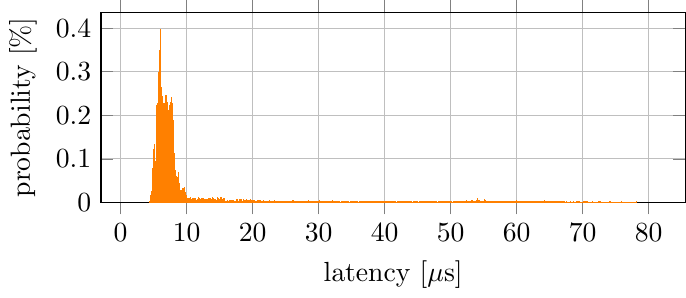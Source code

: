 \documentclass{standalone}
\usepackage{pgfplots}
\pgfplotsset{compat=newest}

\begin{document}
\begin{tikzpicture}
\begin{axis}[xlabel={latency [$\mu$s]}, ylabel={probability [\%]}, grid=both, ybar interval, ymin=0, xtick={}, scaled ticks=false, tick label style={/pgf/number format/fixed}, x tick label as interval=false, width=9cm, height=4cm ]
    \addplot[orange, fill=orange] coordinates {
        (4.404, 0.002)
        (4.411, 0)
        (4.418, 0)
        (4.425, 0)
        (4.432, 0)
        (4.438, 0)
        (4.445, 0.002)
        (4.452, 0)
        (4.459, 0.002)
        (4.466, 0.002)
        (4.473, 0.003)
        (4.48, 0.012)
        (4.487, 0.003)
        (4.493, 0.012)
        (4.5, 0.005)
        (4.507, 0.005)
        (4.514, 0.003)
        (4.521, 0.005)
        (4.528, 0.005)
        (4.535, 0.002)
        (4.542, 0.003)
        (4.548, 0.002)
        (4.555, 0.005)
        (4.562, 0.008)
        (4.569, 0.008)
        (4.576, 0)
        (4.583, 0.007)
        (4.59, 0.007)
        (4.597, 0.017)
        (4.604, 0.017)
        (4.61, 0.02)
        (4.617, 0.022)
        (4.624, 0.023)
        (4.631, 0.015)
        (4.638, 0.022)
        (4.645, 0.022)
        (4.652, 0.017)
        (4.659, 0.013)
        (4.665, 0.013)
        (4.672, 0.012)
        (4.679, 0.007)
        (4.686, 0.013)
        (4.693, 0.02)
        (4.7, 0.02)
        (4.707, 0.01)
        (4.714, 0.015)
        (4.721, 0.008)
        (4.727, 0.022)
        (4.734, 0.018)
        (4.741, 0.013)
        (4.748, 0.025)
        (4.755, 0.012)
        (4.762, 0.033)
        (4.769, 0.04)
        (4.776, 0.025)
        (4.782, 0.045)
        (4.789, 0.067)
        (4.796, 0.072)
        (4.803, 0.032)
        (4.81, 0.048)
        (4.817, 0.068)
        (4.824, 0.062)
        (4.831, 0.043)
        (4.837, 0.077)
        (4.844, 0.063)
        (4.851, 0.063)
        (4.858, 0.07)
        (4.865, 0.078)
        (4.872, 0.06)
        (4.879, 0.065)
        (4.886, 0.07)
        (4.893, 0.067)
        (4.899, 0.062)
        (4.906, 0.067)
        (4.913, 0.092)
        (4.92, 0.067)
        (4.927, 0.083)
        (4.934, 0.122)
        (4.941, 0.087)
        (4.948, 0.088)
        (4.954, 0.073)
        (4.961, 0.095)
        (4.968, 0.075)
        (4.975, 0.058)
        (4.982, 0.06)
        (4.989, 0.053)
        (4.996, 0.058)
        (5.003, 0.072)
        (5.01, 0.053)
        (5.016, 0.04)
        (5.023, 0.068)
        (5.03, 0.047)
        (5.037, 0.063)
        (5.044, 0.05)
        (5.051, 0.06)
        (5.058, 0.077)
        (5.065, 0.077)
        (5.071, 0.105)
        (5.078, 0.082)
        (5.085, 0.083)
        (5.092, 0.083)
        (5.099, 0.078)
        (5.106, 0.09)
        (5.113, 0.108)
        (5.12, 0.098)
        (5.126, 0.082)
        (5.133, 0.113)
        (5.14, 0.113)
        (5.147, 0.103)
        (5.154, 0.092)
        (5.161, 0.105)
        (5.168, 0.133)
        (5.175, 0.078)
        (5.182, 0.088)
        (5.188, 0.072)
        (5.195, 0.087)
        (5.202, 0.088)
        (5.209, 0.07)
        (5.216, 0.072)
        (5.223, 0.095)
        (5.23, 0.067)
        (5.237, 0.068)
        (5.243, 0.057)
        (5.25, 0.048)
        (5.257, 0.043)
        (5.264, 0.04)
        (5.271, 0.062)
        (5.278, 0.057)
        (5.285, 0.052)
        (5.292, 0.043)
        (5.298, 0.055)
        (5.305, 0.042)
        (5.312, 0.052)
        (5.319, 0.058)
        (5.326, 0.062)
        (5.333, 0.063)
        (5.34, 0.043)
        (5.347, 0.052)
        (5.354, 0.075)
        (5.36, 0.037)
        (5.367, 0.068)
        (5.374, 0.07)
        (5.381, 0.067)
        (5.388, 0.072)
        (5.395, 0.073)
        (5.402, 0.077)
        (5.409, 0.075)
        (5.415, 0.068)
        (5.422, 0.068)
        (5.429, 0.078)
        (5.436, 0.062)
        (5.443, 0.092)
        (5.45, 0.088)
        (5.457, 0.095)
        (5.464, 0.093)
        (5.471, 0.118)
        (5.477, 0.143)
        (5.484, 0.19)
        (5.491, 0.16)
        (5.498, 0.183)
        (5.505, 0.213)
        (5.512, 0.222)
        (5.519, 0.228)
        (5.526, 0.212)
        (5.532, 0.217)
        (5.539, 0.188)
        (5.546, 0.213)
        (5.553, 0.193)
        (5.56, 0.153)
        (5.567, 0.217)
        (5.574, 0.197)
        (5.581, 0.22)
        (5.587, 0.172)
        (5.594, 0.195)
        (5.601, 0.208)
        (5.608, 0.187)
        (5.615, 0.162)
        (5.622, 0.203)
        (5.629, 0.197)
        (5.636, 0.182)
        (5.643, 0.18)
        (5.649, 0.195)
        (5.656, 0.193)
        (5.663, 0.193)
        (5.67, 0.145)
        (5.677, 0.223)
        (5.684, 0.21)
        (5.691, 0.213)
        (5.698, 0.22)
        (5.704, 0.288)
        (5.711, 0.25)
        (5.718, 0.257)
        (5.725, 0.217)
        (5.732, 0.297)
        (5.739, 0.258)
        (5.746, 0.268)
        (5.753, 0.268)
        (5.759, 0.297)
        (5.766, 0.263)
        (5.773, 0.247)
        (5.78, 0.257)
        (5.787, 0.243)
        (5.794, 0.257)
        (5.801, 0.292)
        (5.808, 0.238)
        (5.815, 0.223)
        (5.821, 0.242)
        (5.828, 0.242)
        (5.835, 0.242)
        (5.842, 0.198)
        (5.849, 0.232)
        (5.856, 0.272)
        (5.863, 0.222)
        (5.87, 0.258)
        (5.876, 0.223)
        (5.883, 0.218)
        (5.89, 0.253)
        (5.897, 0.198)
        (5.904, 0.253)
        (5.911, 0.263)
        (5.918, 0.293)
        (5.925, 0.258)
        (5.932, 0.28)
        (5.938, 0.305)
        (5.945, 0.34)
        (5.952, 0.273)
        (5.959, 0.247)
        (5.966, 0.349)
        (5.973, 0.313)
        (5.98, 0.313)
        (5.987, 0.318)
        (5.993, 0.397)
        (6.0, 0.377)
        (6.007, 0.33)
        (6.014, 0.29)
        (6.021, 0.389)
        (6.028, 0.315)
        (6.035, 0.31)
        (6.042, 0.327)
        (6.048, 0.265)
        (6.055, 0.277)
        (6.062, 0.263)
        (6.069, 0.275)
        (6.076, 0.22)
        (6.083, 0.227)
        (6.09, 0.268)
        (6.097, 0.285)
        (6.104, 0.262)
        (6.11, 0.23)
        (6.117, 0.245)
        (6.124, 0.213)
        (6.131, 0.195)
        (6.138, 0.2)
        (6.145, 0.217)
        (6.152, 0.218)
        (6.159, 0.21)
        (6.165, 0.235)
        (6.172, 0.203)
        (6.179, 0.198)
        (6.186, 0.205)
        (6.193, 0.225)
        (6.2, 0.232)
        (6.207, 0.215)
        (6.214, 0.232)
        (6.221, 0.263)
        (6.227, 0.2)
        (6.234, 0.218)
        (6.241, 0.22)
        (6.248, 0.21)
        (6.255, 0.198)
        (6.262, 0.242)
        (6.269, 0.2)
        (6.276, 0.197)
        (6.282, 0.233)
        (6.289, 0.208)
        (6.296, 0.187)
        (6.303, 0.183)
        (6.31, 0.217)
        (6.317, 0.182)
        (6.324, 0.182)
        (6.331, 0.185)
        (6.337, 0.222)
        (6.344, 0.208)
        (6.351, 0.202)
        (6.358, 0.222)
        (6.365, 0.178)
        (6.372, 0.197)
        (6.379, 0.182)
        (6.386, 0.207)
        (6.393, 0.227)
        (6.399, 0.225)
        (6.406, 0.217)
        (6.413, 0.21)
        (6.42, 0.182)
        (6.427, 0.212)
        (6.434, 0.207)
        (6.441, 0.197)
        (6.448, 0.207)
        (6.454, 0.188)
        (6.461, 0.17)
        (6.468, 0.208)
        (6.475, 0.173)
        (6.482, 0.17)
        (6.489, 0.218)
        (6.496, 0.197)
        (6.503, 0.22)
        (6.509, 0.21)
        (6.516, 0.202)
        (6.523, 0.203)
        (6.53, 0.223)
        (6.537, 0.163)
        (6.544, 0.205)
        (6.551, 0.202)
        (6.558, 0.225)
        (6.565, 0.218)
        (6.571, 0.228)
        (6.578, 0.21)
        (6.585, 0.205)
        (6.592, 0.188)
        (6.599, 0.22)
        (6.606, 0.188)
        (6.613, 0.188)
        (6.62, 0.18)
        (6.626, 0.223)
        (6.633, 0.188)
        (6.64, 0.203)
        (6.647, 0.138)
        (6.654, 0.215)
        (6.661, 0.172)
        (6.668, 0.203)
        (6.675, 0.185)
        (6.682, 0.175)
        (6.688, 0.173)
        (6.695, 0.14)
        (6.702, 0.165)
        (6.709, 0.16)
        (6.716, 0.183)
        (6.723, 0.193)
        (6.73, 0.182)
        (6.737, 0.175)
        (6.743, 0.218)
        (6.75, 0.165)
        (6.757, 0.19)
        (6.764, 0.197)
        (6.771, 0.21)
        (6.778, 0.23)
        (6.785, 0.235)
        (6.792, 0.227)
        (6.798, 0.228)
        (6.805, 0.217)
        (6.812, 0.22)
        (6.819, 0.23)
        (6.826, 0.18)
        (6.833, 0.202)
        (6.84, 0.19)
        (6.847, 0.21)
        (6.854, 0.198)
        (6.86, 0.227)
        (6.867, 0.245)
        (6.874, 0.198)
        (6.881, 0.172)
        (6.888, 0.197)
        (6.895, 0.238)
        (6.902, 0.195)
        (6.909, 0.202)
        (6.915, 0.215)
        (6.922, 0.232)
        (6.929, 0.195)
        (6.936, 0.18)
        (6.943, 0.233)
        (6.95, 0.245)
        (6.957, 0.23)
        (6.964, 0.218)
        (6.971, 0.215)
        (6.977, 0.182)
        (6.984, 0.222)
        (6.991, 0.223)
        (6.998, 0.163)
        (7.005, 0.212)
        (7.012, 0.202)
        (7.019, 0.188)
        (7.026, 0.197)
        (7.032, 0.17)
        (7.039, 0.23)
        (7.046, 0.192)
        (7.053, 0.152)
        (7.06, 0.193)
        (7.067, 0.213)
        (7.074, 0.165)
        (7.081, 0.18)
        (7.087, 0.198)
        (7.094, 0.195)
        (7.101, 0.197)
        (7.108, 0.155)
        (7.115, 0.157)
        (7.122, 0.187)
        (7.129, 0.218)
        (7.136, 0.197)
        (7.143, 0.162)
        (7.149, 0.172)
        (7.156, 0.188)
        (7.163, 0.182)
        (7.17, 0.168)
        (7.177, 0.145)
        (7.184, 0.177)
        (7.191, 0.202)
        (7.198, 0.198)
        (7.204, 0.187)
        (7.211, 0.182)
        (7.218, 0.188)
        (7.225, 0.15)
        (7.232, 0.173)
        (7.239, 0.15)
        (7.246, 0.19)
        (7.253, 0.165)
        (7.259, 0.16)
        (7.266, 0.175)
        (7.273, 0.157)
        (7.28, 0.168)
        (7.287, 0.157)
        (7.294, 0.21)
        (7.301, 0.188)
        (7.308, 0.203)
        (7.315, 0.212)
        (7.321, 0.172)
        (7.328, 0.173)
        (7.335, 0.147)
        (7.342, 0.173)
        (7.349, 0.183)
        (7.356, 0.197)
        (7.363, 0.223)
        (7.37, 0.207)
        (7.376, 0.192)
        (7.383, 0.188)
        (7.39, 0.16)
        (7.397, 0.145)
        (7.404, 0.157)
        (7.411, 0.152)
        (7.418, 0.167)
        (7.425, 0.163)
        (7.432, 0.153)
        (7.438, 0.182)
        (7.445, 0.197)
        (7.452, 0.183)
        (7.459, 0.153)
        (7.466, 0.197)
        (7.473, 0.167)
        (7.48, 0.198)
        (7.487, 0.138)
        (7.493, 0.177)
        (7.5, 0.18)
        (7.507, 0.23)
        (7.514, 0.163)
        (7.521, 0.205)
        (7.528, 0.2)
        (7.535, 0.185)
        (7.542, 0.223)
        (7.548, 0.228)
        (7.555, 0.202)
        (7.562, 0.207)
        (7.569, 0.195)
        (7.576, 0.188)
        (7.583, 0.193)
        (7.59, 0.197)
        (7.597, 0.193)
        (7.604, 0.23)
        (7.61, 0.23)
        (7.617, 0.182)
        (7.624, 0.22)
        (7.631, 0.192)
        (7.638, 0.193)
        (7.645, 0.215)
        (7.652, 0.182)
        (7.659, 0.237)
        (7.665, 0.228)
        (7.672, 0.19)
        (7.679, 0.215)
        (7.686, 0.165)
        (7.693, 0.218)
        (7.7, 0.24)
        (7.707, 0.185)
        (7.714, 0.197)
        (7.72, 0.202)
        (7.727, 0.227)
        (7.734, 0.208)
        (7.741, 0.198)
        (7.748, 0.187)
        (7.755, 0.185)
        (7.762, 0.202)
        (7.769, 0.203)
        (7.776, 0.192)
        (7.782, 0.168)
        (7.789, 0.193)
        (7.796, 0.203)
        (7.803, 0.183)
        (7.81, 0.202)
        (7.817, 0.19)
        (7.824, 0.218)
        (7.831, 0.2)
        (7.837, 0.185)
        (7.844, 0.227)
        (7.851, 0.173)
        (7.858, 0.173)
        (7.865, 0.182)
        (7.872, 0.175)
        (7.879, 0.182)
        (7.886, 0.152)
        (7.893, 0.157)
        (7.899, 0.185)
        (7.906, 0.17)
        (7.913, 0.175)
        (7.92, 0.118)
        (7.927, 0.173)
        (7.934, 0.147)
        (7.941, 0.188)
        (7.948, 0.15)
        (7.954, 0.162)
        (7.961, 0.165)
        (7.968, 0.145)
        (7.975, 0.125)
        (7.982, 0.095)
        (7.989, 0.128)
        (7.996, 0.132)
        (8.003, 0.132)
        (8.009, 0.098)
        (8.016, 0.142)
        (8.023, 0.087)
        (8.03, 0.103)
        (8.037, 0.085)
        (8.044, 0.112)
        (8.051, 0.117)
        (8.058, 0.12)
        (8.065, 0.085)
        (8.071, 0.113)
        (8.078, 0.085)
        (8.085, 0.097)
        (8.092, 0.058)
        (8.099, 0.088)
        (8.106, 0.095)
        (8.113, 0.078)
        (8.12, 0.07)
        (8.126, 0.075)
        (8.133, 0.08)
        (8.14, 0.058)
        (8.147, 0.082)
        (8.154, 0.063)
        (8.161, 0.077)
        (8.168, 0.068)
        (8.175, 0.07)
        (8.182, 0.077)
        (8.188, 0.05)
        (8.195, 0.058)
        (8.202, 0.07)
        (8.209, 0.057)
        (8.216, 0.052)
        (8.223, 0.053)
        (8.23, 0.072)
        (8.237, 0.047)
        (8.243, 0.062)
        (8.25, 0.065)
        (8.257, 0.043)
        (8.264, 0.068)
        (8.271, 0.073)
        (8.278, 0.05)
        (8.285, 0.052)
        (8.292, 0.067)
        (8.298, 0.058)
        (8.305, 0.055)
        (8.312, 0.057)
        (8.319, 0.055)
        (8.326, 0.038)
        (8.333, 0.063)
        (8.34, 0.06)
        (8.347, 0.047)
        (8.354, 0.067)
        (8.36, 0.062)
        (8.367, 0.065)
        (8.374, 0.055)
        (8.381, 0.042)
        (8.388, 0.04)
        (8.395, 0.045)
        (8.402, 0.052)
        (8.409, 0.047)
        (8.415, 0.043)
        (8.422, 0.052)
        (8.429, 0.05)
        (8.436, 0.042)
        (8.443, 0.055)
        (8.45, 0.038)
        (8.457, 0.043)
        (8.464, 0.052)
        (8.47, 0.055)
        (8.477, 0.047)
        (8.484, 0.06)
        (8.491, 0.045)
        (8.498, 0.04)
        (8.505, 0.058)
        (8.512, 0.035)
        (8.519, 0.055)
        (8.526, 0.057)
        (8.532, 0.037)
        (8.539, 0.04)
        (8.546, 0.043)
        (8.553, 0.042)
        (8.56, 0.047)
        (8.567, 0.043)
        (8.574, 0.053)
        (8.581, 0.048)
        (8.587, 0.042)
        (8.594, 0.038)
        (8.601, 0.028)
        (8.608, 0.032)
        (8.615, 0.045)
        (8.622, 0.043)
        (8.629, 0.042)
        (8.636, 0.043)
        (8.643, 0.035)
        (8.649, 0.035)
        (8.656, 0.04)
        (8.663, 0.043)
        (8.67, 0.042)
        (8.677, 0.045)
        (8.684, 0.052)
        (8.691, 0.057)
        (8.698, 0.068)
        (8.704, 0.038)
        (8.711, 0.03)
        (8.718, 0.032)
        (8.725, 0.035)
        (8.732, 0.038)
        (8.739, 0.053)
        (8.746, 0.038)
        (8.753, 0.042)
        (8.759, 0.035)
        (8.766, 0.022)
        (8.773, 0.042)
        (8.78, 0.035)
        (8.787, 0.04)
        (8.794, 0.035)
        (8.801, 0.023)
        (8.808, 0.022)
        (8.815, 0.02)
        (8.821, 0.023)
        (8.828, 0.027)
        (8.835, 0.035)
        (8.842, 0.028)
        (8.849, 0.03)
        (8.856, 0.03)
        (8.863, 0.033)
        (8.87, 0.03)
        (8.876, 0.033)
        (8.883, 0.033)
        (8.89, 0.043)
        (8.897, 0.022)
        (8.904, 0.025)
        (8.911, 0.035)
        (8.918, 0.038)
        (8.925, 0.028)
        (8.932, 0.03)
        (8.938, 0.032)
        (8.945, 0.025)
        (8.952, 0.02)
        (8.959, 0.027)
        (8.966, 0.02)
        (8.973, 0.01)
        (8.98, 0.028)
        (8.987, 0.025)
        (8.993, 0.028)
        (9.0, 0.023)
        (9.007, 0.017)
        (9.014, 0.025)
        (9.021, 0.018)
        (9.028, 0.022)
        (9.035, 0.015)
        (9.042, 0.012)
        (9.048, 0.028)
        (9.055, 0.015)
        (9.062, 0.018)
        (9.069, 0.013)
        (9.076, 0.023)
        (9.083, 0.015)
        (9.09, 0.02)
        (9.097, 0.023)
        (9.104, 0.012)
        (9.11, 0.018)
        (9.117, 0.012)
        (9.124, 0.022)
        (9.131, 0.012)
        (9.138, 0.022)
        (9.145, 0.018)
        (9.152, 0.02)
        (9.159, 0.018)
        (9.165, 0.015)
        (9.172, 0.015)
        (9.179, 0.013)
        (9.186, 0.022)
        (9.193, 0.022)
        (9.2, 0.013)
        (9.207, 0.018)
        (9.214, 0.018)
        (9.22, 0.012)
        (9.227, 0.025)
        (9.234, 0.028)
        (9.241, 0.013)
        (9.248, 0.005)
        (9.255, 0.017)
        (9.262, 0.013)
        (9.269, 0.025)
        (9.276, 0.017)
        (9.282, 0.022)
        (9.289, 0.027)
        (9.296, 0.028)
        (9.303, 0.022)
        (9.31, 0.018)
        (9.317, 0.022)
        (9.324, 0.027)
        (9.331, 0.015)
        (9.337, 0.02)
        (9.344, 0.017)
        (9.351, 0.02)
        (9.358, 0.015)
        (9.365, 0.023)
        (9.372, 0.017)
        (9.379, 0.02)
        (9.386, 0.032)
        (9.393, 0.015)
        (9.399, 0.013)
        (9.406, 0.027)
        (9.413, 0.018)
        (9.42, 0.01)
        (9.427, 0.015)
        (9.434, 0.02)
        (9.441, 0.025)
        (9.448, 0.02)
        (9.454, 0.02)
        (9.461, 0.02)
        (9.468, 0.033)
        (9.475, 0.027)
        (9.482, 0.022)
        (9.489, 0.03)
        (9.496, 0.027)
        (9.503, 0.023)
        (9.509, 0.03)
        (9.516, 0.023)
        (9.523, 0.025)
        (9.53, 0.013)
        (9.537, 0.022)
        (9.544, 0.03)
        (9.551, 0.023)
        (9.558, 0.015)
        (9.565, 0.012)
        (9.571, 0.022)
        (9.578, 0.027)
        (9.585, 0.022)
        (9.592, 0.015)
        (9.599, 0.017)
        (9.606, 0.028)
        (9.613, 0.02)
        (9.62, 0.018)
        (9.626, 0.02)
        (9.633, 0.027)
        (9.64, 0.013)
        (9.647, 0.018)
        (9.654, 0.017)
        (9.661, 0.022)
        (9.668, 0.02)
        (9.675, 0.02)
        (9.682, 0.02)
        (9.688, 0.035)
        (9.695, 0.025)
        (9.702, 0.008)
        (9.709, 0.022)
        (9.716, 0.01)
        (9.723, 0.017)
        (9.73, 0.018)
        (9.737, 0.008)
        (9.743, 0.022)
        (9.75, 0.005)
        (9.757, 0.008)
        (9.764, 0.018)
        (9.771, 0.01)
        (9.778, 0.008)
        (9.785, 0.018)
        (9.792, 0.013)
        (9.798, 0.012)
        (9.805, 0.008)
        (9.812, 0.008)
        (9.819, 0.007)
        (9.826, 0.018)
        (9.833, 0.02)
        (9.84, 0.012)
        (9.847, 0.007)
        (9.854, 0.005)
        (9.86, 0.005)
        (9.867, 0.01)
        (9.874, 0.003)
        (9.881, 0.01)
        (9.888, 0.015)
        (9.895, 0.005)
        (9.902, 0.008)
        (9.909, 0.002)
        (9.915, 0.012)
        (9.922, 0.007)
        (9.929, 0.002)
        (9.936, 0.008)
        (9.943, 0.002)
        (9.95, 0.01)
        (9.957, 0.003)
        (9.964, 0.013)
        (9.97, 0.013)
        (9.977, 0.005)
        (9.984, 0.005)
        (9.991, 0.003)
        (9.998, 0.007)
        (10.005, 0)
        (10.012, 0.007)
        (10.019, 0.005)
        (10.026, 0.002)
        (10.032, 0.003)
        (10.039, 0.008)
        (10.046, 0.002)
        (10.053, 0.005)
        (10.06, 0)
        (10.067, 0.005)
        (10.074, 0.002)
        (10.081, 0.007)
        (10.087, 0.005)
        (10.094, 0.008)
        (10.101, 0.005)
        (10.108, 0.002)
        (10.115, 0)
        (10.122, 0.003)
        (10.129, 0.005)
        (10.136, 0.008)
        (10.143, 0.007)
        (10.149, 0.007)
        (10.156, 0.002)
        (10.163, 0.007)
        (10.17, 0.003)
        (10.177, 0.002)
        (10.184, 0.005)
        (10.191, 0)
        (10.198, 0.008)
        (10.204, 0.003)
        (10.211, 0.002)
        (10.218, 0.003)
        (10.225, 0)
        (10.232, 0.003)
        (10.239, 0.003)
        (10.246, 0.003)
        (10.253, 0)
        (10.259, 0.007)
        (10.266, 0.003)
        (10.273, 0.002)
        (10.28, 0.002)
        (10.287, 0.003)
        (10.294, 0.007)
        (10.301, 0.007)
        (10.308, 0.005)
        (10.315, 0.003)
        (10.321, 0.005)
        (10.328, 0.005)
        (10.335, 0.005)
        (10.342, 0.002)
        (10.349, 0.003)
        (10.356, 0)
        (10.363, 0.003)
        (10.37, 0.002)
        (10.376, 0)
        (10.383, 0.007)
        (10.39, 0)
        (10.397, 0.002)
        (10.404, 0)
        (10.411, 0.005)
        (10.418, 0.003)
        (10.425, 0)
        (10.431, 0)
        (10.438, 0.003)
        (10.445, 0.002)
        (10.452, 0.003)
        (10.459, 0.002)
        (10.466, 0.002)
        (10.473, 0.008)
        (10.48, 0.005)
        (10.487, 0.002)
        (10.493, 0.005)
        (10.5, 0.003)
        (10.507, 0.005)
        (10.514, 0.003)
        (10.521, 0.003)
        (10.528, 0.005)
        (10.535, 0)
        (10.542, 0.002)
        (10.548, 0.003)
        (10.555, 0.003)
        (10.562, 0.002)
        (10.569, 0.007)
        (10.576, 0.005)
        (10.583, 0.005)
        (10.59, 0)
        (10.597, 0.007)
        (10.604, 0.002)
        (10.61, 0.003)
        (10.617, 0.002)
        (10.624, 0.003)
        (10.631, 0.002)
        (10.638, 0.012)
        (10.645, 0.007)
        (10.652, 0.002)
        (10.659, 0.002)
        (10.665, 0.003)
        (10.672, 0.005)
        (10.679, 0)
        (10.686, 0.002)
        (10.693, 0.002)
        (10.7, 0.005)
        (10.707, 0.005)
        (10.714, 0.003)
        (10.72, 0.003)
        (10.727, 0.005)
        (10.734, 0)
        (10.741, 0.007)
        (10.748, 0.007)
        (10.755, 0.002)
        (10.762, 0.003)
        (10.769, 0.005)
        (10.776, 0.002)
        (10.782, 0.005)
        (10.789, 0.002)
        (10.796, 0.005)
        (10.803, 0.002)
        (10.81, 0.002)
        (10.817, 0.007)
        (10.824, 0.002)
        (10.831, 0.003)
        (10.837, 0.003)
        (10.844, 0.005)
        (10.851, 0)
        (10.858, 0.003)
        (10.865, 0.002)
        (10.872, 0.01)
        (10.879, 0.005)
        (10.886, 0.007)
        (10.893, 0)
        (10.899, 0.002)
        (10.906, 0.003)
        (10.913, 0.002)
        (10.92, 0.002)
        (10.927, 0.002)
        (10.934, 0)
        (10.941, 0.003)
        (10.948, 0)
        (10.954, 0.007)
        (10.961, 0.003)
        (10.968, 0.003)
        (10.975, 0.003)
        (10.982, 0.002)
        (10.989, 0)
        (10.996, 0.005)
        (11.003, 0.01)
        (11.009, 0.005)
        (11.016, 0.005)
        (11.023, 0.002)
        (11.03, 0)
        (11.037, 0.007)
        (11.044, 0.003)
        (11.051, 0.003)
        (11.058, 0.003)
        (11.065, 0.008)
        (11.071, 0.007)
        (11.078, 0.002)
        (11.085, 0.003)
        (11.092, 0.003)
        (11.099, 0.003)
        (11.106, 0.01)
        (11.113, 0.005)
        (11.12, 0.002)
        (11.126, 0.003)
        (11.133, 0.003)
        (11.14, 0.003)
        (11.147, 0.007)
        (11.154, 0.002)
        (11.161, 0.007)
        (11.168, 0.005)
        (11.175, 0.007)
        (11.181, 0.002)
        (11.188, 0.003)
        (11.195, 0.007)
        (11.202, 0)
        (11.209, 0.005)
        (11.216, 0.007)
        (11.223, 0.003)
        (11.23, 0.005)
        (11.237, 0.003)
        (11.243, 0)
        (11.25, 0.003)
        (11.257, 0.003)
        (11.264, 0.002)
        (11.271, 0.003)
        (11.278, 0.003)
        (11.285, 0.005)
        (11.292, 0)
        (11.298, 0.003)
        (11.305, 0.002)
        (11.312, 0.008)
        (11.319, 0.002)
        (11.326, 0.005)
        (11.333, 0.003)
        (11.34, 0)
        (11.347, 0.005)
        (11.354, 0.002)
        (11.36, 0)
        (11.367, 0.005)
        (11.374, 0.002)
        (11.381, 0.002)
        (11.388, 0.002)
        (11.395, 0.005)
        (11.402, 0.003)
        (11.409, 0)
        (11.415, 0.003)
        (11.422, 0.005)
        (11.429, 0)
        (11.436, 0.005)
        (11.443, 0)
        (11.45, 0)
        (11.457, 0.003)
        (11.464, 0.002)
        (11.47, 0.005)
        (11.477, 0.002)
        (11.484, 0)
        (11.491, 0)
        (11.498, 0.002)
        (11.505, 0)
        (11.512, 0.003)
        (11.519, 0.005)
        (11.526, 0.005)
        (11.532, 0.005)
        (11.539, 0.003)
        (11.546, 0.005)
        (11.553, 0.005)
        (11.56, 0.005)
        (11.567, 0.003)
        (11.574, 0.003)
        (11.581, 0.003)
        (11.587, 0.007)
        (11.594, 0.003)
        (11.601, 0.003)
        (11.608, 0.002)
        (11.615, 0.002)
        (11.622, 0.003)
        (11.629, 0.002)
        (11.636, 0.002)
        (11.643, 0.003)
        (11.649, 0.002)
        (11.656, 0)
        (11.663, 0.002)
        (11.67, 0.002)
        (11.677, 0.007)
        (11.684, 0.007)
        (11.691, 0.005)
        (11.698, 0.005)
        (11.704, 0.002)
        (11.711, 0.005)
        (11.718, 0.003)
        (11.725, 0.002)
        (11.732, 0)
        (11.739, 0.002)
        (11.746, 0.005)
        (11.753, 0.002)
        (11.759, 0.012)
        (11.766, 0.002)
        (11.773, 0.005)
        (11.78, 0.002)
        (11.787, 0.005)
        (11.794, 0)
        (11.801, 0.003)
        (11.808, 0.003)
        (11.815, 0.002)
        (11.821, 0.002)
        (11.828, 0.002)
        (11.835, 0.002)
        (11.842, 0.002)
        (11.849, 0.005)
        (11.856, 0.005)
        (11.863, 0.003)
        (11.87, 0.003)
        (11.876, 0.003)
        (11.883, 0)
        (11.89, 0)
        (11.897, 0)
        (11.904, 0.002)
        (11.911, 0.005)
        (11.918, 0.003)
        (11.925, 0.003)
        (11.931, 0.002)
        (11.938, 0.008)
        (11.945, 0.002)
        (11.952, 0.005)
        (11.959, 0.003)
        (11.966, 0.002)
        (11.973, 0)
        (11.98, 0.002)
        (11.987, 0.007)
        (11.993, 0.005)
        (12.0, 0.003)
        (12.007, 0.002)
        (12.014, 0.002)
        (12.021, 0.007)
        (12.028, 0)
        (12.035, 0.002)
        (12.042, 0.007)
        (12.048, 0.002)
        (12.055, 0.005)
        (12.062, 0.007)
        (12.069, 0)
        (12.076, 0.002)
        (12.083, 0.003)
        (12.09, 0.003)
        (12.097, 0.005)
        (12.104, 0.007)
        (12.11, 0.002)
        (12.117, 0.003)
        (12.124, 0.002)
        (12.131, 0.002)
        (12.138, 0.002)
        (12.145, 0.003)
        (12.152, 0.003)
        (12.159, 0)
        (12.165, 0.005)
        (12.172, 0.003)
        (12.179, 0)
        (12.186, 0)
        (12.193, 0.003)
        (12.2, 0)
        (12.207, 0.002)
        (12.214, 0.003)
        (12.22, 0.003)
        (12.227, 0.008)
        (12.234, 0.003)
        (12.241, 0.005)
        (12.248, 0.002)
        (12.255, 0)
        (12.262, 0)
        (12.269, 0.002)
        (12.276, 0.002)
        (12.282, 0.003)
        (12.289, 0.007)
        (12.296, 0.002)
        (12.303, 0.005)
        (12.31, 0.005)
        (12.317, 0.002)
        (12.324, 0.002)
        (12.331, 0.005)
        (12.337, 0.003)
        (12.344, 0.002)
        (12.351, 0.005)
        (12.358, 0.007)
        (12.365, 0)
        (12.372, 0.008)
        (12.379, 0.002)
        (12.386, 0.002)
        (12.392, 0.002)
        (12.399, 0.005)
        (12.406, 0.002)
        (12.413, 0.003)
        (12.42, 0)
        (12.427, 0.002)
        (12.434, 0)
        (12.441, 0.002)
        (12.448, 0.003)
        (12.454, 0.002)
        (12.461, 0.003)
        (12.468, 0.003)
        (12.475, 0.003)
        (12.482, 0.002)
        (12.489, 0.003)
        (12.496, 0.003)
        (12.503, 0.007)
        (12.509, 0)
        (12.516, 0.002)
        (12.523, 0.003)
        (12.53, 0.003)
        (12.537, 0.005)
        (12.544, 0.008)
        (12.551, 0.005)
        (12.558, 0.005)
        (12.565, 0.005)
        (12.571, 0.005)
        (12.578, 0.002)
        (12.585, 0)
        (12.592, 0.002)
        (12.599, 0.005)
        (12.606, 0.005)
        (12.613, 0.003)
        (12.62, 0.005)
        (12.626, 0)
        (12.633, 0.003)
        (12.64, 0.007)
        (12.647, 0)
        (12.654, 0)
        (12.661, 0.002)
        (12.668, 0.007)
        (12.675, 0.003)
        (12.681, 0.007)
        (12.688, 0.007)
        (12.695, 0.002)
        (12.702, 0.007)
        (12.709, 0.003)
        (12.716, 0.005)
        (12.723, 0)
        (12.73, 0.003)
        (12.737, 0.002)
        (12.743, 0.007)
        (12.75, 0.002)
        (12.757, 0.003)
        (12.764, 0)
        (12.771, 0.005)
        (12.778, 0)
        (12.785, 0)
        (12.792, 0.005)
        (12.798, 0.003)
        (12.805, 0.003)
        (12.812, 0)
        (12.819, 0.002)
        (12.826, 0.003)
        (12.833, 0.002)
        (12.84, 0.007)
        (12.847, 0.002)
        (12.854, 0)
        (12.86, 0.002)
        (12.867, 0.003)
        (12.874, 0.003)
        (12.881, 0.002)
        (12.888, 0.003)
        (12.895, 0.003)
        (12.902, 0.007)
        (12.909, 0.002)
        (12.915, 0.005)
        (12.922, 0.003)
        (12.929, 0.005)
        (12.936, 0.005)
        (12.943, 0.002)
        (12.95, 0.005)
        (12.957, 0.002)
        (12.964, 0.002)
        (12.97, 0)
        (12.977, 0)
        (12.984, 0.003)
        (12.991, 0.003)
        (12.998, 0.003)
        (13.005, 0.003)
        (13.012, 0.002)
        (13.019, 0.002)
        (13.026, 0.003)
        (13.032, 0.002)
        (13.039, 0.002)
        (13.046, 0.007)
        (13.053, 0)
        (13.06, 0.003)
        (13.067, 0.003)
        (13.074, 0.003)
        (13.081, 0.003)
        (13.087, 0.005)
        (13.094, 0.002)
        (13.101, 0.002)
        (13.108, 0.003)
        (13.115, 0.002)
        (13.122, 0)
        (13.129, 0.005)
        (13.136, 0)
        (13.142, 0.002)
        (13.149, 0)
        (13.156, 0)
        (13.163, 0.005)
        (13.17, 0.003)
        (13.177, 0.007)
        (13.184, 0)
        (13.191, 0.003)
        (13.198, 0.002)
        (13.204, 0.005)
        (13.211, 0.003)
        (13.218, 0.003)
        (13.225, 0.003)
        (13.232, 0)
        (13.239, 0.002)
        (13.246, 0.002)
        (13.253, 0.003)
        (13.259, 0.003)
        (13.266, 0.003)
        (13.273, 0.002)
        (13.28, 0.002)
        (13.287, 0.005)
        (13.294, 0)
        (13.301, 0.002)
        (13.308, 0.002)
        (13.315, 0.003)
        (13.321, 0.007)
        (13.328, 0.005)
        (13.335, 0)
        (13.342, 0.002)
        (13.349, 0.003)
        (13.356, 0.005)
        (13.363, 0)
        (13.37, 0.002)
        (13.376, 0.008)
        (13.383, 0.003)
        (13.39, 0.005)
        (13.397, 0.005)
        (13.404, 0.002)
        (13.411, 0.003)
        (13.418, 0)
        (13.425, 0.002)
        (13.431, 0.002)
        (13.438, 0.002)
        (13.445, 0)
        (13.452, 0.007)
        (13.459, 0)
        (13.466, 0.003)
        (13.473, 0.007)
        (13.48, 0.005)
        (13.487, 0.003)
        (13.493, 0.005)
        (13.5, 0.002)
        (13.507, 0.002)
        (13.514, 0.002)
        (13.521, 0.002)
        (13.528, 0.008)
        (13.535, 0.003)
        (13.542, 0.007)
        (13.548, 0.005)
        (13.555, 0.002)
        (13.562, 0.005)
        (13.569, 0.002)
        (13.576, 0)
        (13.583, 0.005)
        (13.59, 0.005)
        (13.597, 0.005)
        (13.604, 0.002)
        (13.61, 0.005)
        (13.617, 0.007)
        (13.624, 0.005)
        (13.631, 0.007)
        (13.638, 0.005)
        (13.645, 0)
        (13.652, 0.002)
        (13.659, 0.002)
        (13.665, 0.003)
        (13.672, 0.002)
        (13.679, 0.005)
        (13.686, 0.003)
        (13.693, 0.002)
        (13.7, 0.002)
        (13.707, 0.002)
        (13.714, 0.005)
        (13.72, 0.007)
        (13.727, 0)
        (13.734, 0)
        (13.741, 0.005)
        (13.748, 0.002)
        (13.755, 0.003)
        (13.762, 0.003)
        (13.769, 0.003)
        (13.776, 0.002)
        (13.782, 0.005)
        (13.789, 0.002)
        (13.796, 0.007)
        (13.803, 0)
        (13.81, 0.002)
        (13.817, 0.003)
        (13.824, 0.002)
        (13.831, 0)
        (13.837, 0.003)
        (13.844, 0.002)
        (13.851, 0)
        (13.858, 0)
        (13.865, 0)
        (13.872, 0.002)
        (13.879, 0.012)
        (13.886, 0.005)
        (13.892, 0.002)
        (13.899, 0.005)
        (13.906, 0.005)
        (13.913, 0.003)
        (13.92, 0)
        (13.927, 0.005)
        (13.934, 0.003)
        (13.941, 0.008)
        (13.948, 0.002)
        (13.954, 0.005)
        (13.961, 0.002)
        (13.968, 0.007)
        (13.975, 0)
        (13.982, 0.005)
        (13.989, 0.002)
        (13.996, 0.005)
        (14.003, 0.005)
        (14.009, 0.005)
        (14.016, 0)
        (14.023, 0.002)
        (14.03, 0.002)
        (14.037, 0.002)
        (14.044, 0.002)
        (14.051, 0.002)
        (14.058, 0.002)
        (14.065, 0.005)
        (14.071, 0.005)
        (14.078, 0.003)
        (14.085, 0.008)
        (14.092, 0.003)
        (14.099, 0)
        (14.106, 0.003)
        (14.113, 0)
        (14.12, 0.005)
        (14.126, 0.003)
        (14.133, 0.005)
        (14.14, 0.003)
        (14.147, 0.003)
        (14.154, 0.003)
        (14.161, 0)
        (14.168, 0.005)
        (14.175, 0.005)
        (14.181, 0.007)
        (14.188, 0.002)
        (14.195, 0.002)
        (14.202, 0.005)
        (14.209, 0.002)
        (14.216, 0.003)
        (14.223, 0.005)
        (14.23, 0.003)
        (14.237, 0.003)
        (14.243, 0.005)
        (14.25, 0.003)
        (14.257, 0.003)
        (14.264, 0.007)
        (14.271, 0.005)
        (14.278, 0.002)
        (14.285, 0.007)
        (14.292, 0.003)
        (14.298, 0.002)
        (14.305, 0.003)
        (14.312, 0.003)
        (14.319, 0.002)
        (14.326, 0.003)
        (14.333, 0.002)
        (14.34, 0.005)
        (14.347, 0.007)
        (14.353, 0)
        (14.36, 0.005)
        (14.367, 0.003)
        (14.374, 0)
        (14.381, 0.003)
        (14.388, 0.002)
        (14.395, 0.005)
        (14.402, 0.007)
        (14.409, 0.005)
        (14.415, 0.003)
        (14.422, 0.005)
        (14.429, 0)
        (14.436, 0.003)
        (14.443, 0.003)
        (14.45, 0)
        (14.457, 0)
        (14.464, 0.003)
        (14.47, 0.005)
        (14.477, 0.005)
        (14.484, 0.003)
        (14.491, 0)
        (14.498, 0)
        (14.505, 0.002)
        (14.512, 0)
        (14.519, 0.005)
        (14.526, 0.003)
        (14.532, 0.002)
        (14.539, 0)
        (14.546, 0)
        (14.553, 0.003)
        (14.56, 0.003)
        (14.567, 0.003)
        (14.574, 0.003)
        (14.581, 0.003)
        (14.587, 0.002)
        (14.594, 0)
        (14.601, 0.002)
        (14.608, 0.003)
        (14.615, 0.003)
        (14.622, 0.005)
        (14.629, 0.002)
        (14.636, 0.003)
        (14.642, 0.002)
        (14.649, 0.003)
        (14.656, 0.003)
        (14.663, 0.012)
        (14.67, 0)
        (14.677, 0.002)
        (14.684, 0.002)
        (14.691, 0.005)
        (14.698, 0)
        (14.704, 0.002)
        (14.711, 0.007)
        (14.718, 0.003)
        (14.725, 0.005)
        (14.732, 0.007)
        (14.739, 0.002)
        (14.746, 0)
        (14.753, 0.002)
        (14.759, 0.003)
        (14.766, 0)
        (14.773, 0)
        (14.78, 0.003)
        (14.787, 0.002)
        (14.794, 0.003)
        (14.801, 0.002)
        (14.808, 0.003)
        (14.815, 0.003)
        (14.821, 0.003)
        (14.828, 0.003)
        (14.835, 0.003)
        (14.842, 0.003)
        (14.849, 0.003)
        (14.856, 0)
        (14.863, 0.003)
        (14.87, 0.008)
        (14.876, 0)
        (14.883, 0.003)
        (14.89, 0.005)
        (14.897, 0)
        (14.904, 0)
        (14.911, 0.002)
        (14.918, 0.005)
        (14.925, 0)
        (14.931, 0.005)
        (14.938, 0.003)
        (14.945, 0.003)
        (14.952, 0.002)
        (14.959, 0)
        (14.966, 0.002)
        (14.973, 0.002)
        (14.98, 0.002)
        (14.987, 0.002)
        (14.993, 0.007)
        (15.0, 0.002)
        (15.007, 0.003)
        (15.014, 0)
        (15.021, 0)
        (15.028, 0.002)
        (15.035, 0.002)
        (15.042, 0.005)
        (15.048, 0.003)
        (15.055, 0.003)
        (15.062, 0.005)
        (15.069, 0.003)
        (15.076, 0.003)
        (15.083, 0.002)
        (15.09, 0.005)
        (15.097, 0.005)
        (15.103, 0.007)
        (15.11, 0.002)
        (15.117, 0.002)
        (15.124, 0.002)
        (15.131, 0.002)
        (15.138, 0.002)
        (15.145, 0.002)
        (15.152, 0.002)
        (15.159, 0.003)
        (15.165, 0)
        (15.172, 0.008)
        (15.179, 0)
        (15.186, 0)
        (15.193, 0.012)
        (15.2, 0.002)
        (15.207, 0.003)
        (15.214, 0)
        (15.22, 0.002)
        (15.227, 0.003)
        (15.234, 0)
        (15.241, 0.002)
        (15.248, 0.003)
        (15.255, 0)
        (15.262, 0.002)
        (15.269, 0.003)
        (15.276, 0)
        (15.282, 0)
        (15.289, 0.003)
        (15.296, 0.003)
        (15.303, 0.002)
        (15.31, 0.005)
        (15.317, 0.002)
        (15.324, 0.003)
        (15.331, 0)
        (15.337, 0.003)
        (15.344, 0)
        (15.351, 0)
        (15.358, 0)
        (15.365, 0.002)
        (15.372, 0.002)
        (15.379, 0.003)
        (15.386, 0.002)
        (15.392, 0.003)
        (15.399, 0.002)
        (15.406, 0)
        (15.413, 0)
        (15.42, 0.005)
        (15.427, 0)
        (15.434, 0.002)
        (15.441, 0.003)
        (15.448, 0.003)
        (15.454, 0.003)
        (15.461, 0)
        (15.468, 0.007)
        (15.475, 0)
        (15.482, 0)
        (15.489, 0.003)
        (15.496, 0)
        (15.503, 0.002)
        (15.509, 0.003)
        (15.516, 0)
        (15.523, 0.002)
        (15.53, 0.005)
        (15.537, 0.005)
        (15.544, 0)
        (15.551, 0)
        (15.558, 0.008)
        (15.565, 0)
        (15.571, 0.003)
        (15.578, 0.002)
        (15.585, 0.002)
        (15.592, 0.002)
        (15.599, 0.005)
        (15.606, 0.002)
        (15.613, 0)
        (15.62, 0)
        (15.626, 0.002)
        (15.633, 0)
        (15.64, 0.002)
        (15.647, 0)
        (15.654, 0)
        (15.661, 0.007)
        (15.668, 0.005)
        (15.675, 0.002)
        (15.681, 0.003)
        (15.688, 0.002)
        (15.695, 0.002)
        (15.702, 0.005)
        (15.709, 0.002)
        (15.716, 0.002)
        (15.723, 0.008)
        (15.73, 0)
        (15.737, 0.003)
        (15.743, 0)
        (15.75, 0.002)
        (15.757, 0)
        (15.764, 0.003)
        (15.771, 0.002)
        (15.778, 0.002)
        (15.785, 0.003)
        (15.792, 0)
        (15.798, 0.002)
        (15.805, 0.002)
        (15.812, 0.002)
        (15.819, 0.002)
        (15.826, 0)
        (15.833, 0.002)
        (15.84, 0.003)
        (15.847, 0)
        (15.853, 0.003)
        (15.86, 0.003)
        (15.867, 0.003)
        (15.874, 0)
        (15.881, 0.002)
        (15.888, 0)
        (15.895, 0.002)
        (15.902, 0.002)
        (15.909, 0)
        (15.915, 0.002)
        (15.922, 0.002)
        (15.929, 0.003)
        (15.936, 0.002)
        (15.943, 0)
        (15.95, 0.002)
        (15.957, 0)
        (15.964, 0.003)
        (15.97, 0.002)
        (15.977, 0)
        (15.984, 0.003)
        (15.991, 0)
        (15.998, 0)
        (16.005, 0)
        (16.012, 0)
        (16.019, 0)
        (16.026, 0.003)
        (16.032, 0.002)
        (16.039, 0.003)
        (16.046, 0.003)
        (16.053, 0)
        (16.06, 0.002)
        (16.067, 0)
        (16.074, 0.002)
        (16.081, 0)
        (16.087, 0.002)
        (16.094, 0)
        (16.101, 0.003)
        (16.108, 0.002)
        (16.115, 0.003)
        (16.122, 0)
        (16.129, 0)
        (16.136, 0.003)
        (16.142, 0)
        (16.149, 0.002)
        (16.156, 0.002)
        (16.163, 0.005)
        (16.17, 0.003)
        (16.177, 0)
        (16.184, 0)
        (16.191, 0.002)
        (16.198, 0)
        (16.204, 0.002)
        (16.211, 0.002)
        (16.218, 0)
        (16.225, 0)
        (16.232, 0.003)
        (16.239, 0)
        (16.246, 0)
        (16.253, 0)
        (16.259, 0.002)
        (16.266, 0)
        (16.273, 0)
        (16.28, 0)
        (16.287, 0.002)
        (16.294, 0.002)
        (16.301, 0.002)
        (16.308, 0.003)
        (16.314, 0)
        (16.321, 0.002)
        (16.328, 0)
        (16.335, 0)
        (16.342, 0)
        (16.349, 0)
        (16.356, 0.003)
        (16.363, 0.003)
        (16.37, 0)
        (16.376, 0)
        (16.383, 0.002)
        (16.39, 0)
        (16.397, 0.002)
        (16.404, 0)
        (16.411, 0.003)
        (16.418, 0)
        (16.425, 0.003)
        (16.431, 0.003)
        (16.438, 0.002)
        (16.445, 0.002)
        (16.452, 0.002)
        (16.459, 0.003)
        (16.466, 0)
        (16.473, 0)
        (16.48, 0)
        (16.487, 0.002)
        (16.493, 0)
        (16.5, 0.005)
        (16.507, 0)
        (16.514, 0.002)
        (16.521, 0.005)
        (16.528, 0.002)
        (16.535, 0)
        (16.542, 0)
        (16.548, 0.002)
        (16.555, 0)
        (16.562, 0)
        (16.569, 0)
        (16.576, 0)
        (16.583, 0)
        (16.59, 0.003)
        (16.597, 0)
        (16.603, 0)
        (16.61, 0.002)
        (16.617, 0.002)
        (16.624, 0.002)
        (16.631, 0.002)
        (16.638, 0.002)
        (16.645, 0.002)
        (16.652, 0)
        (16.659, 0.005)
        (16.665, 0.003)
        (16.672, 0.002)
        (16.679, 0)
        (16.686, 0.002)
        (16.693, 0.002)
        (16.7, 0)
        (16.707, 0)
        (16.714, 0.003)
        (16.72, 0)
        (16.727, 0)
        (16.734, 0)
        (16.741, 0.003)
        (16.748, 0.002)
        (16.755, 0.002)
        (16.762, 0)
        (16.769, 0)
        (16.776, 0.002)
        (16.782, 0.002)
        (16.789, 0.002)
        (16.796, 0.002)
        (16.803, 0)
        (16.81, 0.002)
        (16.817, 0)
        (16.824, 0.005)
        (16.831, 0.002)
        (16.837, 0.003)
        (16.844, 0.002)
        (16.851, 0)
        (16.858, 0)
        (16.865, 0.005)
        (16.872, 0.002)
        (16.879, 0.003)
        (16.886, 0.002)
        (16.892, 0.002)
        (16.899, 0.002)
        (16.906, 0.002)
        (16.913, 0)
        (16.92, 0.002)
        (16.927, 0)
        (16.934, 0)
        (16.941, 0.002)
        (16.948, 0)
        (16.954, 0.002)
        (16.961, 0.003)
        (16.968, 0)
        (16.975, 0)
        (16.982, 0)
        (16.989, 0.002)
        (16.996, 0)
        (17.003, 0)
        (17.009, 0.005)
        (17.016, 0.002)
        (17.023, 0)
        (17.03, 0.005)
        (17.037, 0.002)
        (17.044, 0.005)
        (17.051, 0.002)
        (17.058, 0)
        (17.064, 0.002)
        (17.071, 0.002)
        (17.078, 0.002)
        (17.085, 0.002)
        (17.092, 0.002)
        (17.099, 0.002)
        (17.106, 0.002)
        (17.113, 0.002)
        (17.12, 0)
        (17.126, 0)
        (17.133, 0.003)
        (17.14, 0.002)
        (17.147, 0)
        (17.154, 0)
        (17.161, 0)
        (17.168, 0.002)
        (17.175, 0)
        (17.181, 0.002)
        (17.188, 0)
        (17.195, 0.002)
        (17.202, 0.003)
        (17.209, 0.002)
        (17.216, 0)
        (17.223, 0.002)
        (17.23, 0.002)
        (17.237, 0.002)
        (17.243, 0)
        (17.25, 0.002)
        (17.257, 0.003)
        (17.264, 0.003)
        (17.271, 0)
        (17.278, 0)
        (17.285, 0)
        (17.292, 0.002)
        (17.298, 0)
        (17.305, 0)
        (17.312, 0.002)
        (17.319, 0.003)
        (17.326, 0.002)
        (17.333, 0)
        (17.34, 0)
        (17.347, 0)
        (17.353, 0.002)
        (17.36, 0.002)
        (17.367, 0.003)
        (17.374, 0)
        (17.381, 0.003)
        (17.388, 0.002)
        (17.395, 0.002)
        (17.402, 0.002)
        (17.409, 0.002)
        (17.415, 0)
        (17.422, 0)
        (17.429, 0.002)
        (17.436, 0)
        (17.443, 0.003)
        (17.45, 0.002)
        (17.457, 0.002)
        (17.464, 0.003)
        (17.47, 0)
        (17.477, 0.003)
        (17.484, 0.002)
        (17.491, 0)
        (17.498, 0.002)
        (17.505, 0.002)
        (17.512, 0)
        (17.519, 0.002)
        (17.526, 0)
        (17.532, 0.002)
        (17.539, 0.002)
        (17.546, 0)
        (17.553, 0.005)
        (17.56, 0)
        (17.567, 0)
        (17.574, 0)
        (17.581, 0.005)
        (17.587, 0)
        (17.594, 0)
        (17.601, 0.002)
        (17.608, 0)
        (17.615, 0.007)
        (17.622, 0.005)
        (17.629, 0)
        (17.636, 0.002)
        (17.642, 0.002)
        (17.649, 0)
        (17.656, 0)
        (17.663, 0)
        (17.67, 0.002)
        (17.677, 0)
        (17.684, 0)
        (17.691, 0)
        (17.698, 0.003)
        (17.704, 0.002)
        (17.711, 0)
        (17.718, 0.003)
        (17.725, 0)
        (17.732, 0)
        (17.739, 0.003)
        (17.746, 0)
        (17.753, 0.003)
        (17.759, 0.003)
        (17.766, 0.002)
        (17.773, 0)
        (17.78, 0.002)
        (17.787, 0)
        (17.794, 0.002)
        (17.801, 0)
        (17.808, 0.002)
        (17.814, 0)
        (17.821, 0)
        (17.828, 0.002)
        (17.835, 0)
        (17.842, 0)
        (17.849, 0.002)
        (17.856, 0.002)
        (17.863, 0.002)
        (17.87, 0)
        (17.876, 0)
        (17.883, 0)
        (17.89, 0.002)
        (17.897, 0.002)
        (17.904, 0)
        (17.911, 0)
        (17.918, 0.002)
        (17.925, 0.002)
        (17.931, 0.002)
        (17.938, 0.005)
        (17.945, 0.002)
        (17.952, 0.003)
        (17.959, 0.002)
        (17.966, 0.002)
        (17.973, 0.005)
        (17.98, 0)
        (17.987, 0)
        (17.993, 0)
        (18.0, 0.002)
        (18.007, 0)
        (18.014, 0.002)
        (18.021, 0)
        (18.028, 0.002)
        (18.035, 0.007)
        (18.042, 0.002)
        (18.048, 0.003)
        (18.055, 0)
        (18.062, 0.002)
        (18.069, 0)
        (18.076, 0)
        (18.083, 0)
        (18.09, 0)
        (18.097, 0.003)
        (18.103, 0)
        (18.11, 0.002)
        (18.117, 0.002)
        (18.124, 0)
        (18.131, 0)
        (18.138, 0.002)
        (18.145, 0.007)
        (18.152, 0.003)
        (18.159, 0)
        (18.165, 0.003)
        (18.172, 0.002)
        (18.179, 0)
        (18.186, 0)
        (18.193, 0.002)
        (18.2, 0.002)
        (18.207, 0.005)
        (18.214, 0.002)
        (18.22, 0)
        (18.227, 0.005)
        (18.234, 0.003)
        (18.241, 0)
        (18.248, 0.002)
        (18.255, 0.007)
        (18.262, 0)
        (18.269, 0.003)
        (18.275, 0.003)
        (18.282, 0.007)
        (18.289, 0)
        (18.296, 0.002)
        (18.303, 0.002)
        (18.31, 0.003)
        (18.317, 0.003)
        (18.324, 0)
        (18.331, 0)
        (18.337, 0)
        (18.344, 0.002)
        (18.351, 0)
        (18.358, 0)
        (18.365, 0.005)
        (18.372, 0.003)
        (18.379, 0)
        (18.386, 0)
        (18.392, 0)
        (18.399, 0)
        (18.406, 0)
        (18.413, 0)
        (18.42, 0)
        (18.427, 0)
        (18.434, 0.003)
        (18.441, 0.002)
        (18.448, 0.002)
        (18.454, 0.002)
        (18.461, 0.002)
        (18.468, 0.002)
        (18.475, 0)
        (18.482, 0.002)
        (18.489, 0.003)
        (18.496, 0)
        (18.503, 0)
        (18.509, 0.002)
        (18.516, 0.002)
        (18.523, 0)
        (18.53, 0.003)
        (18.537, 0.003)
        (18.544, 0)
        (18.551, 0)
        (18.558, 0)
        (18.564, 0)
        (18.571, 0)
        (18.578, 0.005)
        (18.585, 0.002)
        (18.592, 0)
        (18.599, 0)
        (18.606, 0)
        (18.613, 0.007)
        (18.62, 0)
        (18.626, 0)
        (18.633, 0.003)
        (18.64, 0)
        (18.647, 0.003)
        (18.654, 0)
        (18.661, 0)
        (18.668, 0)
        (18.675, 0.005)
        (18.681, 0)
        (18.688, 0.003)
        (18.695, 0)
        (18.702, 0)
        (18.709, 0)
        (18.716, 0.002)
        (18.723, 0)
        (18.73, 0)
        (18.737, 0.002)
        (18.743, 0.002)
        (18.75, 0)
        (18.757, 0.002)
        (18.764, 0.002)
        (18.771, 0)
        (18.778, 0.002)
        (18.785, 0)
        (18.792, 0.002)
        (18.798, 0.002)
        (18.805, 0.003)
        (18.812, 0.003)
        (18.819, 0)
        (18.826, 0.002)
        (18.833, 0)
        (18.84, 0.003)
        (18.847, 0)
        (18.853, 0)
        (18.86, 0)
        (18.867, 0.005)
        (18.874, 0)
        (18.881, 0)
        (18.888, 0)
        (18.895, 0.003)
        (18.902, 0)
        (18.909, 0)
        (18.915, 0.002)
        (18.922, 0.002)
        (18.929, 0)
        (18.936, 0)
        (18.943, 0.002)
        (18.95, 0.002)
        (18.957, 0)
        (18.964, 0.002)
        (18.97, 0)
        (18.977, 0)
        (18.984, 0)
        (18.991, 0.002)
        (18.998, 0)
        (19.005, 0.002)
        (19.012, 0)
        (19.019, 0.002)
        (19.025, 0.002)
        (19.032, 0.002)
        (19.039, 0)
        (19.046, 0.007)
        (19.053, 0.002)
        (19.06, 0.002)
        (19.067, 0.002)
        (19.074, 0.003)
        (19.081, 0.007)
        (19.087, 0)
        (19.094, 0.002)
        (19.101, 0.007)
        (19.108, 0)
        (19.115, 0.002)
        (19.122, 0.002)
        (19.129, 0)
        (19.136, 0.003)
        (19.142, 0.003)
        (19.149, 0)
        (19.156, 0)
        (19.163, 0)
        (19.17, 0)
        (19.177, 0)
        (19.184, 0)
        (19.191, 0.002)
        (19.198, 0)
        (19.204, 0)
        (19.211, 0.002)
        (19.218, 0.002)
        (19.225, 0)
        (19.232, 0.005)
        (19.239, 0)
        (19.246, 0)
        (19.253, 0.002)
        (19.259, 0.002)
        (19.266, 0.002)
        (19.273, 0)
        (19.28, 0.003)
        (19.287, 0.002)
        (19.294, 0)
        (19.301, 0.002)
        (19.308, 0)
        (19.314, 0.002)
        (19.321, 0.002)
        (19.328, 0)
        (19.335, 0.005)
        (19.342, 0)
        (19.349, 0.002)
        (19.356, 0.002)
        (19.363, 0)
        (19.37, 0.003)
        (19.376, 0.003)
        (19.383, 0)
        (19.39, 0)
        (19.397, 0)
        (19.404, 0)
        (19.411, 0.002)
        (19.418, 0.002)
        (19.425, 0)
        (19.431, 0)
        (19.438, 0.003)
        (19.445, 0.002)
        (19.452, 0.002)
        (19.459, 0.002)
        (19.466, 0.002)
        (19.473, 0)
        (19.48, 0.002)
        (19.487, 0.003)
        (19.493, 0.002)
        (19.5, 0)
        (19.507, 0)
        (19.514, 0.002)
        (19.521, 0)
        (19.528, 0)
        (19.535, 0)
        (19.542, 0.002)
        (19.548, 0.002)
        (19.555, 0.002)
        (19.562, 0)
        (19.569, 0)
        (19.576, 0.005)
        (19.583, 0)
        (19.59, 0.002)
        (19.597, 0)
        (19.603, 0)
        (19.61, 0.003)
        (19.617, 0)
        (19.624, 0)
        (19.631, 0)
        (19.638, 0)
        (19.645, 0.007)
        (19.652, 0.002)
        (19.659, 0.002)
        (19.665, 0)
        (19.672, 0.002)
        (19.679, 0)
        (19.686, 0)
        (19.693, 0.003)
        (19.7, 0.003)
        (19.707, 0.007)
        (19.714, 0.002)
        (19.72, 0.002)
        (19.727, 0.007)
        (19.734, 0.003)
        (19.741, 0)
        (19.748, 0)
        (19.755, 0.005)
        (19.762, 0.002)
        (19.769, 0.002)
        (19.775, 0)
        (19.782, 0.003)
        (19.789, 0.002)
        (19.796, 0.002)
        (19.803, 0.002)
        (19.81, 0.003)
        (19.817, 0.003)
        (19.824, 0.003)
        (19.831, 0)
        (19.837, 0.003)
        (19.844, 0)
        (19.851, 0.005)
        (19.858, 0.003)
        (19.865, 0)
        (19.872, 0.003)
        (19.879, 0.002)
        (19.886, 0.002)
        (19.892, 0.003)
        (19.899, 0.005)
        (19.906, 0.003)
        (19.913, 0.002)
        (19.92, 0.003)
        (19.927, 0.005)
        (19.934, 0)
        (19.941, 0.005)
        (19.948, 0.002)
        (19.954, 0.002)
        (19.961, 0.002)
        (19.968, 0)
        (19.975, 0.002)
        (19.982, 0.003)
        (19.989, 0)
        (19.996, 0.002)
        (20.003, 0)
        (20.009, 0.002)
        (20.016, 0.002)
        (20.023, 0.002)
        (20.03, 0)
        (20.037, 0.002)
        (20.044, 0)
        (20.051, 0.005)
        (20.058, 0.005)
        (20.064, 0)
        (20.071, 0)
        (20.078, 0.003)
        (20.085, 0.002)
        (20.092, 0)
        (20.099, 0.003)
        (20.106, 0)
        (20.113, 0.002)
        (20.12, 0)
        (20.126, 0)
        (20.133, 0)
        (20.14, 0.003)
        (20.147, 0.002)
        (20.154, 0.002)
        (20.161, 0)
        (20.168, 0)
        (20.175, 0.002)
        (20.181, 0.002)
        (20.188, 0)
        (20.195, 0)
        (20.202, 0.003)
        (20.209, 0)
        (20.216, 0)
        (20.223, 0.002)
        (20.23, 0.005)
        (20.237, 0.003)
        (20.243, 0.002)
        (20.25, 0.002)
        (20.257, 0.002)
        (20.264, 0)
        (20.271, 0)
        (20.278, 0.002)
        (20.285, 0.002)
        (20.292, 0)
        (20.298, 0)
        (20.305, 0)
        (20.312, 0.003)
        (20.319, 0)
        (20.326, 0)
        (20.333, 0)
        (20.34, 0.003)
        (20.347, 0.003)
        (20.353, 0)
        (20.36, 0)
        (20.367, 0)
        (20.374, 0)
        (20.381, 0.002)
        (20.388, 0)
        (20.395, 0.002)
        (20.402, 0.002)
        (20.409, 0)
        (20.415, 0)
        (20.422, 0.003)
        (20.429, 0.002)
        (20.436, 0.002)
        (20.443, 0)
        (20.45, 0)
        (20.457, 0)
        (20.464, 0.003)
        (20.47, 0.003)
        (20.477, 0.002)
        (20.484, 0)
        (20.491, 0.002)
        (20.498, 0)
        (20.505, 0)
        (20.512, 0.002)
        (20.519, 0)
        (20.525, 0.002)
        (20.532, 0)
        (20.539, 0)
        (20.546, 0.002)
        (20.553, 0.002)
        (20.56, 0.002)
        (20.567, 0.002)
        (20.574, 0.003)
        (20.581, 0)
        (20.587, 0)
        (20.594, 0)
        (20.601, 0)
        (20.608, 0.003)
        (20.615, 0)
        (20.622, 0)
        (20.629, 0)
        (20.636, 0.002)
        (20.642, 0.002)
        (20.649, 0)
        (20.656, 0)
        (20.663, 0.002)
        (20.67, 0)
        (20.677, 0.002)
        (20.684, 0)
        (20.691, 0)
        (20.698, 0.005)
        (20.704, 0.002)
        (20.711, 0.005)
        (20.718, 0)
        (20.725, 0)
        (20.732, 0.002)
        (20.739, 0.002)
        (20.746, 0.002)
        (20.753, 0)
        (20.759, 0.002)
        (20.766, 0)
        (20.773, 0.002)
        (20.78, 0)
        (20.787, 0)
        (20.794, 0)
        (20.801, 0.002)
        (20.808, 0)
        (20.814, 0)
        (20.821, 0.002)
        (20.828, 0.002)
        (20.835, 0)
        (20.842, 0.005)
        (20.849, 0)
        (20.856, 0)
        (20.863, 0)
        (20.87, 0)
        (20.876, 0.005)
        (20.883, 0.003)
        (20.89, 0)
        (20.897, 0)
        (20.904, 0.002)
        (20.911, 0.002)
        (20.918, 0)
        (20.925, 0.003)
        (20.931, 0.002)
        (20.938, 0)
        (20.945, 0.005)
        (20.952, 0.002)
        (20.959, 0.002)
        (20.966, 0.005)
        (20.973, 0.002)
        (20.98, 0.002)
        (20.986, 0.003)
        (20.993, 0)
        (21.0, 0)
        (21.007, 0.002)
        (21.014, 0)
        (21.021, 0)
        (21.028, 0)
        (21.035, 0)
        (21.042, 0)
        (21.048, 0.002)
        (21.055, 0.002)
        (21.062, 0.002)
        (21.069, 0)
        (21.076, 0.003)
        (21.083, 0.002)
        (21.09, 0.002)
        (21.097, 0.002)
        (21.103, 0.002)
        (21.11, 0.002)
        (21.117, 0)
        (21.124, 0.002)
        (21.131, 0)
        (21.138, 0)
        (21.145, 0.002)
        (21.152, 0)
        (21.159, 0)
        (21.165, 0)
        (21.172, 0.003)
        (21.179, 0.002)
        (21.186, 0)
        (21.193, 0.002)
        (21.2, 0)
        (21.207, 0)
        (21.214, 0)
        (21.22, 0)
        (21.227, 0.003)
        (21.234, 0)
        (21.241, 0.005)
        (21.248, 0)
        (21.255, 0.003)
        (21.262, 0)
        (21.269, 0.003)
        (21.275, 0)
        (21.282, 0)
        (21.289, 0.003)
        (21.296, 0.002)
        (21.303, 0.003)
        (21.31, 0)
        (21.317, 0.002)
        (21.324, 0.003)
        (21.331, 0)
        (21.337, 0.002)
        (21.344, 0.003)
        (21.351, 0.002)
        (21.358, 0.003)
        (21.365, 0.002)
        (21.372, 0)
        (21.379, 0)
        (21.386, 0)
        (21.392, 0.002)
        (21.399, 0)
        (21.406, 0.003)
        (21.413, 0.002)
        (21.42, 0.002)
        (21.427, 0)
        (21.434, 0)
        (21.441, 0)
        (21.448, 0.002)
        (21.454, 0.003)
        (21.461, 0.002)
        (21.468, 0.002)
        (21.475, 0)
        (21.482, 0.002)
        (21.489, 0.002)
        (21.496, 0)
        (21.503, 0.002)
        (21.509, 0)
        (21.516, 0)
        (21.523, 0)
        (21.53, 0)
        (21.537, 0.002)
        (21.544, 0)
        (21.551, 0)
        (21.558, 0)
        (21.564, 0.002)
        (21.571, 0)
        (21.578, 0)
        (21.585, 0.002)
        (21.592, 0)
        (21.599, 0.003)
        (21.606, 0.002)
        (21.613, 0)
        (21.62, 0)
        (21.626, 0.002)
        (21.633, 0)
        (21.64, 0.002)
        (21.647, 0.002)
        (21.654, 0.002)
        (21.661, 0.005)
        (21.668, 0.002)
        (21.675, 0)
        (21.681, 0)
        (21.688, 0.002)
        (21.695, 0)
        (21.702, 0)
        (21.709, 0)
        (21.716, 0)
        (21.723, 0)
        (21.73, 0)
        (21.736, 0)
        (21.743, 0)
        (21.75, 0)
        (21.757, 0.003)
        (21.764, 0.002)
        (21.771, 0)
        (21.778, 0.002)
        (21.785, 0)
        (21.792, 0.002)
        (21.798, 0.002)
        (21.805, 0.002)
        (21.812, 0.003)
        (21.819, 0.002)
        (21.826, 0)
        (21.833, 0)
        (21.84, 0)
        (21.847, 0)
        (21.853, 0)
        (21.86, 0.002)
        (21.867, 0)
        (21.874, 0.002)
        (21.881, 0)
        (21.888, 0)
        (21.895, 0.003)
        (21.902, 0)
        (21.909, 0.002)
        (21.915, 0.002)
        (21.922, 0.003)
        (21.929, 0)
        (21.936, 0.002)
        (21.943, 0)
        (21.95, 0.002)
        (21.957, 0)
        (21.964, 0.003)
        (21.97, 0)
        (21.977, 0.002)
        (21.984, 0)
        (21.991, 0)
        (21.998, 0)
        (22.005, 0)
        (22.012, 0.003)
        (22.019, 0.003)
        (22.025, 0)
        (22.032, 0)
        (22.039, 0.002)
        (22.046, 0)
        (22.053, 0)
        (22.06, 0.002)
        (22.067, 0)
        (22.074, 0)
        (22.081, 0)
        (22.087, 0)
        (22.094, 0.002)
        (22.101, 0)
        (22.108, 0.003)
        (22.115, 0.003)
        (22.122, 0.002)
        (22.129, 0)
        (22.136, 0)
        (22.142, 0.002)
        (22.149, 0.002)
        (22.156, 0)
        (22.163, 0.002)
        (22.17, 0.003)
        (22.177, 0.003)
        (22.184, 0.003)
        (22.191, 0.002)
        (22.198, 0)
        (22.204, 0)
        (22.211, 0)
        (22.218, 0)
        (22.225, 0.003)
        (22.232, 0)
        (22.239, 0.002)
        (22.246, 0.002)
        (22.253, 0)
        (22.259, 0.003)
        (22.266, 0)
        (22.273, 0)
        (22.28, 0.002)
        (22.287, 0.002)
        (22.294, 0)
        (22.301, 0)
        (22.308, 0.002)
        (22.314, 0)
        (22.321, 0.002)
        (22.328, 0.002)
        (22.335, 0)
        (22.342, 0)
        (22.349, 0)
        (22.356, 0.002)
        (22.363, 0.003)
        (22.37, 0.002)
        (22.376, 0)
        (22.383, 0.002)
        (22.39, 0)
        (22.397, 0)
        (22.404, 0)
        (22.411, 0)
        (22.418, 0)
        (22.425, 0)
        (22.431, 0.002)
        (22.438, 0)
        (22.445, 0.002)
        (22.452, 0.002)
        (22.459, 0)
        (22.466, 0.003)
        (22.473, 0.003)
        (22.48, 0)
        (22.486, 0.002)
        (22.493, 0)
        (22.5, 0.003)
        (22.507, 0)
        (22.514, 0.003)
        (22.521, 0)
        (22.528, 0)
        (22.535, 0.003)
        (22.542, 0.002)
        (22.548, 0)
        (22.555, 0.002)
        (22.562, 0.002)
        (22.569, 0.003)
        (22.576, 0.002)
        (22.583, 0)
        (22.59, 0.005)
        (22.597, 0.002)
        (22.603, 0)
        (22.61, 0)
        (22.617, 0.002)
        (22.624, 0)
        (22.631, 0)
        (22.638, 0)
        (22.645, 0.003)
        (22.652, 0)
        (22.659, 0)
        (22.665, 0.002)
        (22.672, 0.002)
        (22.679, 0.002)
        (22.686, 0)
        (22.693, 0.002)
        (22.7, 0)
        (22.707, 0)
        (22.714, 0)
        (22.72, 0.002)
        (22.727, 0)
        (22.734, 0)
        (22.741, 0.002)
        (22.748, 0)
        (22.755, 0.002)
        (22.762, 0)
        (22.769, 0.003)
        (22.775, 0)
        (22.782, 0)
        (22.789, 0)
        (22.796, 0.002)
        (22.803, 0)
        (22.81, 0.002)
        (22.817, 0.003)
        (22.824, 0)
        (22.831, 0)
        (22.837, 0)
        (22.844, 0)
        (22.851, 0.002)
        (22.858, 0.003)
        (22.865, 0.002)
        (22.872, 0.003)
        (22.879, 0)
        (22.886, 0.002)
        (22.892, 0.003)
        (22.899, 0)
        (22.906, 0.002)
        (22.913, 0.002)
        (22.92, 0)
        (22.927, 0.002)
        (22.934, 0.002)
        (22.941, 0.003)
        (22.947, 0)
        (22.954, 0.002)
        (22.961, 0.002)
        (22.968, 0)
        (22.975, 0)
        (22.982, 0)
        (22.989, 0.002)
        (22.996, 0.002)
        (23.003, 0)
        (23.009, 0)
        (23.016, 0)
        (23.023, 0)
        (23.03, 0)
        (23.037, 0)
        (23.044, 0)
        (23.051, 0)
        (23.058, 0.002)
        (23.064, 0.002)
        (23.071, 0.002)
        (23.078, 0)
        (23.085, 0)
        (23.092, 0)
        (23.099, 0.002)
        (23.106, 0)
        (23.113, 0)
        (23.12, 0)
        (23.126, 0)
        (23.133, 0.002)
        (23.14, 0)
        (23.147, 0)
        (23.154, 0)
        (23.161, 0)
        (23.168, 0)
        (23.175, 0)
        (23.181, 0)
        (23.188, 0)
        (23.195, 0.003)
        (23.202, 0.002)
        (23.209, 0)
        (23.216, 0.003)
        (23.223, 0)
        (23.23, 0.002)
        (23.236, 0.002)
        (23.243, 0)
        (23.25, 0.005)
        (23.257, 0.002)
        (23.264, 0.005)
        (23.271, 0.002)
        (23.278, 0.002)
        (23.285, 0.003)
        (23.292, 0)
        (23.298, 0.002)
        (23.305, 0.003)
        (23.312, 0.002)
        (23.319, 0)
        (23.326, 0.003)
        (23.333, 0.002)
        (23.34, 0.002)
        (23.347, 0.003)
        (23.353, 0)
        (23.36, 0.002)
        (23.367, 0.005)
        (23.374, 0.003)
        (23.381, 0)
        (23.388, 0)
        (23.395, 0)
        (23.402, 0)
        (23.409, 0)
        (23.415, 0)
        (23.422, 0.003)
        (23.429, 0.002)
        (23.436, 0.003)
        (23.443, 0)
        (23.45, 0)
        (23.457, 0)
        (23.464, 0)
        (23.47, 0)
        (23.477, 0.002)
        (23.484, 0.002)
        (23.491, 0.002)
        (23.498, 0)
        (23.505, 0)
        (23.512, 0.002)
        (23.519, 0.002)
        (23.525, 0.002)
        (23.532, 0.002)
        (23.539, 0)
        (23.546, 0.002)
        (23.553, 0.002)
        (23.56, 0.003)
        (23.567, 0.002)
        (23.574, 0)
        (23.581, 0)
        (23.587, 0)
        (23.594, 0.002)
        (23.601, 0)
        (23.608, 0)
        (23.615, 0)
        (23.622, 0.003)
        (23.629, 0.003)
        (23.636, 0.002)
        (23.642, 0)
        (23.649, 0)
        (23.656, 0)
        (23.663, 0)
        (23.67, 0.002)
        (23.677, 0)
        (23.684, 0)
        (23.691, 0)
        (23.697, 0.002)
        (23.704, 0.002)
        (23.711, 0)
        (23.718, 0)
        (23.725, 0)
        (23.732, 0)
        (23.739, 0)
        (23.746, 0.002)
        (23.753, 0.003)
        (23.759, 0.003)
        (23.766, 0.002)
        (23.773, 0)
        (23.78, 0.002)
        (23.787, 0.002)
        (23.794, 0.003)
        (23.801, 0)
        (23.808, 0.003)
        (23.814, 0.002)
        (23.821, 0)
        (23.828, 0)
        (23.835, 0)
        (23.842, 0.002)
        (23.849, 0.002)
        (23.856, 0.002)
        (23.863, 0)
        (23.87, 0.002)
        (23.876, 0.002)
        (23.883, 0)
        (23.89, 0)
        (23.897, 0.002)
        (23.904, 0.002)
        (23.911, 0.002)
        (23.918, 0)
        (23.925, 0.002)
        (23.931, 0)
        (23.938, 0)
        (23.945, 0)
        (23.952, 0)
        (23.959, 0)
        (23.966, 0.002)
        (23.973, 0)
        (23.98, 0.003)
        (23.986, 0)
        (23.993, 0.002)
        (24.0, 0.002)
        (24.007, 0)
        (24.014, 0)
        (24.021, 0)
        (24.028, 0)
        (24.035, 0)
        (24.042, 0.002)
        (24.048, 0)
        (24.055, 0)
        (24.062, 0)
        (24.069, 0)
        (24.076, 0.002)
        (24.083, 0.002)
        (24.09, 0)
        (24.097, 0)
        (24.103, 0)
        (24.11, 0)
        (24.117, 0.002)
        (24.124, 0)
        (24.131, 0)
        (24.138, 0)
        (24.145, 0)
        (24.152, 0)
        (24.159, 0.002)
        (24.165, 0)
        (24.172, 0)
        (24.179, 0)
        (24.186, 0)
        (24.193, 0.002)
        (24.2, 0)
        (24.207, 0.002)
        (24.214, 0)
        (24.22, 0)
        (24.227, 0)
        (24.234, 0)
        (24.241, 0)
        (24.248, 0)
        (24.255, 0.003)
        (24.262, 0)
        (24.269, 0)
        (24.275, 0)
        (24.282, 0)
        (24.289, 0)
        (24.296, 0.002)
        (24.303, 0)
        (24.31, 0)
        (24.317, 0.002)
        (24.324, 0.002)
        (24.331, 0)
        (24.337, 0.002)
        (24.344, 0.002)
        (24.351, 0)
        (24.358, 0.003)
        (24.365, 0.002)
        (24.372, 0.002)
        (24.379, 0)
        (24.386, 0)
        (24.392, 0)
        (24.399, 0)
        (24.406, 0)
        (24.413, 0)
        (24.42, 0.002)
        (24.427, 0)
        (24.434, 0.002)
        (24.441, 0)
        (24.447, 0)
        (24.454, 0.002)
        (24.461, 0.002)
        (24.468, 0)
        (24.475, 0.002)
        (24.482, 0)
        (24.489, 0)
        (24.496, 0.002)
        (24.503, 0.002)
        (24.509, 0)
        (24.516, 0.003)
        (24.523, 0)
        (24.53, 0.002)
        (24.537, 0)
        (24.544, 0)
        (24.551, 0)
        (24.558, 0)
        (24.564, 0)
        (24.571, 0)
        (24.578, 0)
        (24.585, 0)
        (24.592, 0)
        (24.599, 0.002)
        (24.606, 0)
        (24.613, 0)
        (24.62, 0.002)
        (24.626, 0)
        (24.633, 0)
        (24.64, 0.002)
        (24.647, 0)
        (24.654, 0)
        (24.661, 0.002)
        (24.668, 0)
        (24.675, 0)
        (24.681, 0)
        (24.688, 0.002)
        (24.695, 0.003)
        (24.702, 0)
        (24.709, 0)
        (24.716, 0.002)
        (24.723, 0)
        (24.73, 0.003)
        (24.736, 0.002)
        (24.743, 0.003)
        (24.75, 0)
        (24.757, 0)
        (24.764, 0)
        (24.771, 0)
        (24.778, 0.002)
        (24.785, 0)
        (24.792, 0)
        (24.798, 0.002)
        (24.805, 0.002)
        (24.812, 0)
        (24.819, 0.002)
        (24.826, 0)
        (24.833, 0)
        (24.84, 0.002)
        (24.847, 0)
        (24.853, 0)
        (24.86, 0.002)
        (24.867, 0.002)
        (24.874, 0)
        (24.881, 0)
        (24.888, 0)
        (24.895, 0)
        (24.902, 0)
        (24.908, 0)
        (24.915, 0)
        (24.922, 0.002)
        (24.929, 0.002)
        (24.936, 0.002)
        (24.943, 0)
        (24.95, 0.002)
        (24.957, 0)
        (24.964, 0)
        (24.97, 0.002)
        (24.977, 0)
        (24.984, 0)
        (24.991, 0)
        (24.998, 0)
        (25.005, 0.002)
        (25.012, 0)
        (25.019, 0.002)
        (25.025, 0.002)
        (25.032, 0)
        (25.039, 0.002)
        (25.046, 0)
        (25.053, 0)
        (25.06, 0)
        (25.067, 0.002)
        (25.074, 0)
        (25.081, 0.002)
        (25.087, 0)
        (25.094, 0)
        (25.101, 0.002)
        (25.108, 0)
        (25.115, 0)
        (25.122, 0)
        (25.129, 0.002)
        (25.136, 0)
        (25.142, 0.003)
        (25.149, 0.002)
        (25.156, 0)
        (25.163, 0)
        (25.17, 0.002)
        (25.177, 0.002)
        (25.184, 0)
        (25.191, 0.002)
        (25.197, 0)
        (25.204, 0)
        (25.211, 0)
        (25.218, 0.003)
        (25.225, 0)
        (25.232, 0)
        (25.239, 0)
        (25.246, 0.002)
        (25.253, 0.002)
        (25.259, 0.002)
        (25.266, 0)
        (25.273, 0)
        (25.28, 0)
        (25.287, 0.002)
        (25.294, 0.002)
        (25.301, 0)
        (25.308, 0)
        (25.314, 0)
        (25.321, 0.002)
        (25.328, 0)
        (25.335, 0)
        (25.342, 0)
        (25.349, 0)
        (25.356, 0)
        (25.363, 0)
        (25.37, 0)
        (25.376, 0)
        (25.383, 0)
        (25.39, 0)
        (25.397, 0.002)
        (25.404, 0)
        (25.411, 0)
        (25.418, 0.003)
        (25.425, 0)
        (25.431, 0)
        (25.438, 0.002)
        (25.445, 0.002)
        (25.452, 0)
        (25.459, 0)
        (25.466, 0)
        (25.473, 0.002)
        (25.48, 0)
        (25.486, 0)
        (25.493, 0)
        (25.5, 0.003)
        (25.507, 0)
        (25.514, 0.002)
        (25.521, 0)
        (25.528, 0.002)
        (25.535, 0)
        (25.542, 0)
        (25.548, 0)
        (25.555, 0)
        (25.562, 0.002)
        (25.569, 0)
        (25.576, 0)
        (25.583, 0)
        (25.59, 0)
        (25.597, 0)
        (25.603, 0.002)
        (25.61, 0)
        (25.617, 0)
        (25.624, 0)
        (25.631, 0)
        (25.638, 0)
        (25.645, 0)
        (25.652, 0.002)
        (25.658, 0)
        (25.665, 0)
        (25.672, 0.002)
        (25.679, 0)
        (25.686, 0)
        (25.693, 0)
        (25.7, 0)
        (25.707, 0.002)
        (25.714, 0)
        (25.72, 0)
        (25.727, 0)
        (25.734, 0)
        (25.741, 0.003)
        (25.748, 0)
        (25.755, 0)
        (25.762, 0.003)
        (25.769, 0)
        (25.775, 0.002)
        (25.782, 0)
        (25.789, 0)
        (25.796, 0)
        (25.803, 0.002)
        (25.81, 0)
        (25.817, 0)
        (25.824, 0.002)
        (25.831, 0)
        (25.837, 0)
        (25.844, 0)
        (25.851, 0.002)
        (25.858, 0)
        (25.865, 0)
        (25.872, 0.003)
        (25.879, 0)
        (25.886, 0)
        (25.892, 0)
        (25.899, 0)
        (25.906, 0.002)
        (25.913, 0)
        (25.92, 0)
        (25.927, 0.002)
        (25.934, 0)
        (25.941, 0)
        (25.947, 0)
        (25.954, 0.002)
        (25.961, 0)
        (25.968, 0)
        (25.975, 0)
        (25.982, 0)
        (25.989, 0)
        (25.996, 0)
        (26.003, 0)
        (26.009, 0)
        (26.016, 0)
        (26.023, 0.005)
        (26.03, 0)
        (26.037, 0.002)
        (26.044, 0)
        (26.051, 0)
        (26.058, 0)
        (26.064, 0)
        (26.071, 0.003)
        (26.078, 0)
        (26.085, 0)
        (26.092, 0)
        (26.099, 0)
        (26.106, 0)
        (26.113, 0.002)
        (26.12, 0)
        (26.126, 0.005)
        (26.133, 0)
        (26.14, 0)
        (26.147, 0)
        (26.154, 0.002)
        (26.161, 0)
        (26.168, 0)
        (26.175, 0)
        (26.181, 0)
        (26.188, 0.002)
        (26.195, 0)
        (26.202, 0.002)
        (26.209, 0)
        (26.216, 0)
        (26.223, 0.002)
        (26.23, 0.002)
        (26.236, 0)
        (26.243, 0.003)
        (26.25, 0)
        (26.257, 0)
        (26.264, 0)
        (26.271, 0)
        (26.278, 0.002)
        (26.285, 0)
        (26.292, 0)
        (26.298, 0)
        (26.305, 0)
        (26.312, 0.003)
        (26.319, 0.002)
        (26.326, 0.002)
        (26.333, 0)
        (26.34, 0.002)
        (26.347, 0.002)
        (26.353, 0)
        (26.36, 0.002)
        (26.367, 0)
        (26.374, 0)
        (26.381, 0.002)
        (26.388, 0)
        (26.395, 0)
        (26.402, 0)
        (26.408, 0)
        (26.415, 0.002)
        (26.422, 0)
        (26.429, 0)
        (26.436, 0)
        (26.443, 0)
        (26.45, 0)
        (26.457, 0)
        (26.464, 0)
        (26.47, 0.002)
        (26.477, 0)
        (26.484, 0)
        (26.491, 0)
        (26.498, 0)
        (26.505, 0.002)
        (26.512, 0.002)
        (26.519, 0)
        (26.525, 0)
        (26.532, 0.002)
        (26.539, 0)
        (26.546, 0)
        (26.553, 0)
        (26.56, 0)
        (26.567, 0)
        (26.574, 0)
        (26.581, 0.002)
        (26.587, 0)
        (26.594, 0)
        (26.601, 0)
        (26.608, 0)
        (26.615, 0.002)
        (26.622, 0)
        (26.629, 0)
        (26.636, 0.002)
        (26.642, 0.002)
        (26.649, 0)
        (26.656, 0)
        (26.663, 0)
        (26.67, 0)
        (26.677, 0)
        (26.684, 0.003)
        (26.691, 0)
        (26.697, 0)
        (26.704, 0)
        (26.711, 0)
        (26.718, 0)
        (26.725, 0)
        (26.732, 0)
        (26.739, 0.002)
        (26.746, 0.002)
        (26.753, 0)
        (26.759, 0)
        (26.766, 0)
        (26.773, 0)
        (26.78, 0)
        (26.787, 0)
        (26.794, 0)
        (26.801, 0)
        (26.808, 0)
        (26.814, 0)
        (26.821, 0)
        (26.828, 0)
        (26.835, 0)
        (26.842, 0)
        (26.849, 0.002)
        (26.856, 0)
        (26.863, 0)
        (26.869, 0)
        (26.876, 0.002)
        (26.883, 0)
        (26.89, 0)
        (26.897, 0)
        (26.904, 0)
        (26.911, 0)
        (26.918, 0.002)
        (26.925, 0)
        (26.931, 0)
        (26.938, 0)
        (26.945, 0)
        (26.952, 0)
        (26.959, 0.002)
        (26.966, 0)
        (26.973, 0.002)
        (26.98, 0)
        (26.986, 0)
        (26.993, 0)
        (27.0, 0)
        (27.007, 0)
        (27.014, 0)
        (27.021, 0)
        (27.028, 0)
        (27.035, 0.002)
        (27.042, 0)
        (27.048, 0)
        (27.055, 0.002)
        (27.062, 0)
        (27.069, 0)
        (27.076, 0.002)
        (27.083, 0)
        (27.09, 0)
        (27.097, 0)
        (27.103, 0)
        (27.11, 0.002)
        (27.117, 0)
        (27.124, 0)
        (27.131, 0)
        (27.138, 0)
        (27.145, 0.002)
        (27.152, 0)
        (27.158, 0)
        (27.165, 0)
        (27.172, 0)
        (27.179, 0)
        (27.186, 0)
        (27.193, 0)
        (27.2, 0.002)
        (27.207, 0)
        (27.214, 0)
        (27.22, 0)
        (27.227, 0.002)
        (27.234, 0)
        (27.241, 0.002)
        (27.248, 0.003)
        (27.255, 0)
        (27.262, 0)
        (27.269, 0)
        (27.275, 0)
        (27.282, 0.003)
        (27.289, 0)
        (27.296, 0)
        (27.303, 0)
        (27.31, 0)
        (27.317, 0)
        (27.324, 0)
        (27.331, 0.003)
        (27.337, 0)
        (27.344, 0)
        (27.351, 0.002)
        (27.358, 0)
        (27.365, 0)
        (27.372, 0.003)
        (27.379, 0)
        (27.386, 0)
        (27.392, 0)
        (27.399, 0)
        (27.406, 0)
        (27.413, 0.002)
        (27.42, 0)
        (27.427, 0)
        (27.434, 0)
        (27.441, 0)
        (27.447, 0.002)
        (27.454, 0.002)
        (27.461, 0)
        (27.468, 0.002)
        (27.475, 0.002)
        (27.482, 0)
        (27.489, 0)
        (27.496, 0)
        (27.503, 0)
        (27.509, 0)
        (27.516, 0)
        (27.523, 0)
        (27.53, 0)
        (27.537, 0)
        (27.544, 0)
        (27.551, 0)
        (27.558, 0)
        (27.564, 0)
        (27.571, 0)
        (27.578, 0)
        (27.585, 0.002)
        (27.592, 0)
        (27.599, 0.002)
        (27.606, 0)
        (27.613, 0)
        (27.619, 0)
        (27.626, 0)
        (27.633, 0)
        (27.64, 0)
        (27.647, 0)
        (27.654, 0)
        (27.661, 0)
        (27.668, 0)
        (27.675, 0.002)
        (27.681, 0)
        (27.688, 0)
        (27.695, 0)
        (27.702, 0)
        (27.709, 0)
        (27.716, 0)
        (27.723, 0)
        (27.73, 0)
        (27.736, 0)
        (27.743, 0)
        (27.75, 0)
        (27.757, 0)
        (27.764, 0)
        (27.771, 0)
        (27.778, 0)
        (27.785, 0.003)
        (27.792, 0)
        (27.798, 0.002)
        (27.805, 0)
        (27.812, 0)
        (27.819, 0)
        (27.826, 0)
        (27.833, 0)
        (27.84, 0)
        (27.847, 0)
        (27.853, 0.002)
        (27.86, 0.002)
        (27.867, 0)
        (27.874, 0)
        (27.881, 0.002)
        (27.888, 0)
        (27.895, 0)
        (27.902, 0.002)
        (27.908, 0)
        (27.915, 0)
        (27.922, 0)
        (27.929, 0)
        (27.936, 0)
        (27.943, 0)
        (27.95, 0)
        (27.957, 0.002)
        (27.964, 0.002)
        (27.97, 0.002)
        (27.977, 0)
        (27.984, 0)
        (27.991, 0)
        (27.998, 0)
        (28.005, 0)
        (28.012, 0.002)
        (28.019, 0)
        (28.025, 0.002)
        (28.032, 0.002)
        (28.039, 0)
        (28.046, 0)
        (28.053, 0.002)
        (28.06, 0.002)
        (28.067, 0)
        (28.074, 0)
        (28.081, 0)
        (28.087, 0)
        (28.094, 0)
        (28.101, 0)
        (28.108, 0)
        (28.115, 0)
        (28.122, 0)
        (28.129, 0)
        (28.136, 0)
        (28.142, 0)
        (28.149, 0)
        (28.156, 0)
        (28.163, 0)
        (28.17, 0)
        (28.177, 0)
        (28.184, 0)
        (28.191, 0)
        (28.197, 0)
        (28.204, 0)
        (28.211, 0.002)
        (28.218, 0)
        (28.225, 0.002)
        (28.232, 0)
        (28.239, 0)
        (28.246, 0)
        (28.253, 0)
        (28.259, 0.002)
        (28.266, 0)
        (28.273, 0.002)
        (28.28, 0)
        (28.287, 0)
        (28.294, 0)
        (28.301, 0)
        (28.308, 0)
        (28.314, 0.002)
        (28.321, 0)
        (28.328, 0)
        (28.335, 0)
        (28.342, 0)
        (28.349, 0.002)
        (28.356, 0)
        (28.363, 0)
        (28.369, 0)
        (28.376, 0)
        (28.383, 0)
        (28.39, 0)
        (28.397, 0.005)
        (28.404, 0)
        (28.411, 0)
        (28.418, 0)
        (28.425, 0.002)
        (28.431, 0.002)
        (28.438, 0)
        (28.445, 0)
        (28.452, 0)
        (28.459, 0)
        (28.466, 0)
        (28.473, 0)
        (28.48, 0)
        (28.486, 0)
        (28.493, 0)
        (28.5, 0)
        (28.507, 0)
        (28.514, 0)
        (28.521, 0)
        (28.528, 0.002)
        (28.535, 0.002)
        (28.542, 0)
        (28.548, 0)
        (28.555, 0)
        (28.562, 0)
        (28.569, 0)
        (28.576, 0)
        (28.583, 0.002)
        (28.59, 0)
        (28.597, 0.002)
        (28.603, 0.002)
        (28.61, 0)
        (28.617, 0)
        (28.624, 0)
        (28.631, 0)
        (28.638, 0)
        (28.645, 0)
        (28.652, 0.002)
        (28.658, 0)
        (28.665, 0)
        (28.672, 0.002)
        (28.679, 0)
        (28.686, 0)
        (28.693, 0)
        (28.7, 0)
        (28.707, 0)
        (28.714, 0)
        (28.72, 0)
        (28.727, 0)
        (28.734, 0)
        (28.741, 0)
        (28.748, 0)
        (28.755, 0)
        (28.762, 0)
        (28.769, 0)
        (28.775, 0)
        (28.782, 0)
        (28.789, 0)
        (28.796, 0)
        (28.803, 0)
        (28.81, 0)
        (28.817, 0)
        (28.824, 0)
        (28.83, 0)
        (28.837, 0)
        (28.844, 0)
        (28.851, 0)
        (28.858, 0)
        (28.865, 0)
        (28.872, 0.002)
        (28.879, 0)
        (28.886, 0)
        (28.892, 0.002)
        (28.899, 0)
        (28.906, 0)
        (28.913, 0)
        (28.92, 0)
        (28.927, 0)
        (28.934, 0)
        (28.941, 0.002)
        (28.947, 0.003)
        (28.954, 0)
        (28.961, 0)
        (28.968, 0)
        (28.975, 0)
        (28.982, 0)
        (28.989, 0)
        (28.996, 0)
        (29.003, 0.002)
        (29.009, 0)
        (29.016, 0.002)
        (29.023, 0)
        (29.03, 0)
        (29.037, 0)
        (29.044, 0)
        (29.051, 0.002)
        (29.058, 0)
        (29.064, 0)
        (29.071, 0)
        (29.078, 0)
        (29.085, 0)
        (29.092, 0)
        (29.099, 0)
        (29.106, 0)
        (29.113, 0)
        (29.119, 0.003)
        (29.126, 0)
        (29.133, 0)
        (29.14, 0)
        (29.147, 0)
        (29.154, 0)
        (29.161, 0.002)
        (29.168, 0)
        (29.175, 0)
        (29.181, 0)
        (29.188, 0)
        (29.195, 0)
        (29.202, 0)
        (29.209, 0.002)
        (29.216, 0)
        (29.223, 0)
        (29.23, 0)
        (29.236, 0)
        (29.243, 0)
        (29.25, 0.002)
        (29.257, 0)
        (29.264, 0)
        (29.271, 0)
        (29.278, 0)
        (29.285, 0)
        (29.292, 0)
        (29.298, 0)
        (29.305, 0)
        (29.312, 0)
        (29.319, 0)
        (29.326, 0)
        (29.333, 0)
        (29.34, 0)
        (29.347, 0)
        (29.353, 0)
        (29.36, 0)
        (29.367, 0)
        (29.374, 0)
        (29.381, 0)
        (29.388, 0.002)
        (29.395, 0)
        (29.402, 0)
        (29.408, 0)
        (29.415, 0)
        (29.422, 0.002)
        (29.429, 0)
        (29.436, 0)
        (29.443, 0.002)
        (29.45, 0)
        (29.457, 0.003)
        (29.464, 0)
        (29.47, 0)
        (29.477, 0)
        (29.484, 0)
        (29.491, 0)
        (29.498, 0)
        (29.505, 0.002)
        (29.512, 0.002)
        (29.519, 0)
        (29.525, 0.002)
        (29.532, 0)
        (29.539, 0)
        (29.546, 0)
        (29.553, 0)
        (29.56, 0)
        (29.567, 0)
        (29.574, 0)
        (29.58, 0)
        (29.587, 0)
        (29.594, 0)
        (29.601, 0)
        (29.608, 0.002)
        (29.615, 0.002)
        (29.622, 0)
        (29.629, 0.002)
        (29.636, 0.002)
        (29.642, 0)
        (29.649, 0)
        (29.656, 0.002)
        (29.663, 0)
        (29.67, 0)
        (29.677, 0)
        (29.684, 0)
        (29.691, 0)
        (29.697, 0.002)
        (29.704, 0)
        (29.711, 0)
        (29.718, 0)
        (29.725, 0)
        (29.732, 0.002)
        (29.739, 0)
        (29.746, 0.002)
        (29.753, 0)
        (29.759, 0)
        (29.766, 0)
        (29.773, 0)
        (29.78, 0)
        (29.787, 0)
        (29.794, 0)
        (29.801, 0)
        (29.808, 0)
        (29.814, 0)
        (29.821, 0)
        (29.828, 0)
        (29.835, 0.002)
        (29.842, 0.002)
        (29.849, 0)
        (29.856, 0.002)
        (29.863, 0)
        (29.869, 0)
        (29.876, 0)
        (29.883, 0)
        (29.89, 0)
        (29.897, 0)
        (29.904, 0)
        (29.911, 0)
        (29.918, 0)
        (29.925, 0)
        (29.931, 0)
        (29.938, 0)
        (29.945, 0)
        (29.952, 0.003)
        (29.959, 0)
        (29.966, 0.002)
        (29.973, 0)
        (29.98, 0)
        (29.986, 0.002)
        (29.993, 0)
        (30.0, 0)
        (30.007, 0)
        (30.014, 0.002)
        (30.021, 0.002)
        (30.028, 0)
        (30.035, 0)
        (30.042, 0)
        (30.048, 0)
        (30.055, 0.002)
        (30.062, 0)
        (30.069, 0)
        (30.076, 0)
        (30.083, 0)
        (30.09, 0.005)
        (30.097, 0.002)
        (30.103, 0)
        (30.11, 0)
        (30.117, 0)
        (30.124, 0)
        (30.131, 0)
        (30.138, 0)
        (30.145, 0.002)
        (30.152, 0.002)
        (30.158, 0)
        (30.165, 0)
        (30.172, 0.002)
        (30.179, 0)
        (30.186, 0)
        (30.193, 0.002)
        (30.2, 0)
        (30.207, 0)
        (30.214, 0)
        (30.22, 0)
        (30.227, 0.002)
        (30.234, 0)
        (30.241, 0)
        (30.248, 0)
        (30.255, 0)
        (30.262, 0)
        (30.269, 0)
        (30.275, 0)
        (30.282, 0)
        (30.289, 0.002)
        (30.296, 0)
        (30.303, 0)
        (30.31, 0.002)
        (30.317, 0.002)
        (30.324, 0)
        (30.33, 0)
        (30.337, 0.002)
        (30.344, 0)
        (30.351, 0.002)
        (30.358, 0)
        (30.365, 0)
        (30.372, 0)
        (30.379, 0)
        (30.386, 0)
        (30.392, 0)
        (30.399, 0)
        (30.406, 0)
        (30.413, 0)
        (30.42, 0)
        (30.427, 0)
        (30.434, 0)
        (30.441, 0)
        (30.447, 0)
        (30.454, 0.002)
        (30.461, 0.002)
        (30.468, 0)
        (30.475, 0)
        (30.482, 0.002)
        (30.489, 0)
        (30.496, 0.002)
        (30.503, 0)
        (30.509, 0)
        (30.516, 0)
        (30.523, 0.002)
        (30.53, 0)
        (30.537, 0)
        (30.544, 0)
        (30.551, 0)
        (30.558, 0)
        (30.564, 0.002)
        (30.571, 0)
        (30.578, 0)
        (30.585, 0)
        (30.592, 0)
        (30.599, 0)
        (30.606, 0)
        (30.613, 0)
        (30.619, 0)
        (30.626, 0)
        (30.633, 0)
        (30.64, 0)
        (30.647, 0)
        (30.654, 0.002)
        (30.661, 0)
        (30.668, 0)
        (30.675, 0)
        (30.681, 0)
        (30.688, 0)
        (30.695, 0)
        (30.702, 0)
        (30.709, 0)
        (30.716, 0)
        (30.723, 0)
        (30.73, 0)
        (30.736, 0)
        (30.743, 0)
        (30.75, 0)
        (30.757, 0)
        (30.764, 0)
        (30.771, 0)
        (30.778, 0)
        (30.785, 0)
        (30.792, 0)
        (30.798, 0.002)
        (30.805, 0)
        (30.812, 0)
        (30.819, 0.002)
        (30.826, 0)
        (30.833, 0)
        (30.84, 0)
        (30.847, 0)
        (30.853, 0)
        (30.86, 0.002)
        (30.867, 0)
        (30.874, 0.002)
        (30.881, 0)
        (30.888, 0)
        (30.895, 0.002)
        (30.902, 0)
        (30.908, 0.002)
        (30.915, 0)
        (30.922, 0)
        (30.929, 0)
        (30.936, 0)
        (30.943, 0)
        (30.95, 0)
        (30.957, 0)
        (30.964, 0)
        (30.97, 0)
        (30.977, 0)
        (30.984, 0)
        (30.991, 0)
        (30.998, 0.002)
        (31.005, 0)
        (31.012, 0)
        (31.019, 0)
        (31.025, 0)
        (31.032, 0)
        (31.039, 0.002)
        (31.046, 0)
        (31.053, 0)
        (31.06, 0)
        (31.067, 0)
        (31.074, 0)
        (31.08, 0)
        (31.087, 0)
        (31.094, 0)
        (31.101, 0)
        (31.108, 0.002)
        (31.115, 0)
        (31.122, 0)
        (31.129, 0)
        (31.136, 0)
        (31.142, 0)
        (31.149, 0)
        (31.156, 0)
        (31.163, 0)
        (31.17, 0)
        (31.177, 0)
        (31.184, 0)
        (31.191, 0)
        (31.197, 0)
        (31.204, 0)
        (31.211, 0.002)
        (31.218, 0)
        (31.225, 0)
        (31.232, 0)
        (31.239, 0)
        (31.246, 0)
        (31.253, 0)
        (31.259, 0)
        (31.266, 0.002)
        (31.273, 0)
        (31.28, 0.002)
        (31.287, 0)
        (31.294, 0)
        (31.301, 0)
        (31.308, 0)
        (31.314, 0.002)
        (31.321, 0)
        (31.328, 0)
        (31.335, 0)
        (31.342, 0)
        (31.349, 0)
        (31.356, 0)
        (31.363, 0)
        (31.369, 0)
        (31.376, 0)
        (31.383, 0)
        (31.39, 0)
        (31.397, 0)
        (31.404, 0)
        (31.411, 0.002)
        (31.418, 0.003)
        (31.425, 0)
        (31.431, 0)
        (31.438, 0)
        (31.445, 0)
        (31.452, 0.002)
        (31.459, 0)
        (31.466, 0.003)
        (31.473, 0)
        (31.48, 0)
        (31.486, 0)
        (31.493, 0)
        (31.5, 0)
        (31.507, 0)
        (31.514, 0)
        (31.521, 0.003)
        (31.528, 0)
        (31.535, 0)
        (31.541, 0)
        (31.548, 0)
        (31.555, 0)
        (31.562, 0)
        (31.569, 0)
        (31.576, 0)
        (31.583, 0)
        (31.59, 0)
        (31.597, 0)
        (31.603, 0)
        (31.61, 0)
        (31.617, 0)
        (31.624, 0)
        (31.631, 0.003)
        (31.638, 0)
        (31.645, 0)
        (31.652, 0)
        (31.658, 0)
        (31.665, 0)
        (31.672, 0)
        (31.679, 0)
        (31.686, 0)
        (31.693, 0)
        (31.7, 0)
        (31.707, 0.002)
        (31.714, 0)
        (31.72, 0)
        (31.727, 0)
        (31.734, 0.002)
        (31.741, 0)
        (31.748, 0)
        (31.755, 0.002)
        (31.762, 0.003)
        (31.769, 0)
        (31.775, 0)
        (31.782, 0.002)
        (31.789, 0.002)
        (31.796, 0)
        (31.803, 0)
        (31.81, 0.002)
        (31.817, 0.002)
        (31.824, 0)
        (31.83, 0)
        (31.837, 0)
        (31.844, 0)
        (31.851, 0.002)
        (31.858, 0)
        (31.865, 0)
        (31.872, 0)
        (31.879, 0)
        (31.886, 0)
        (31.892, 0)
        (31.899, 0)
        (31.906, 0.002)
        (31.913, 0)
        (31.92, 0)
        (31.927, 0)
        (31.934, 0)
        (31.941, 0.002)
        (31.947, 0.002)
        (31.954, 0.002)
        (31.961, 0)
        (31.968, 0)
        (31.975, 0)
        (31.982, 0.003)
        (31.989, 0)
        (31.996, 0)
        (32.003, 0)
        (32.009, 0)
        (32.016, 0.002)
        (32.023, 0.002)
        (32.03, 0)
        (32.037, 0)
        (32.044, 0)
        (32.051, 0)
        (32.058, 0)
        (32.064, 0)
        (32.071, 0)
        (32.078, 0)
        (32.085, 0)
        (32.092, 0)
        (32.099, 0)
        (32.106, 0)
        (32.113, 0.005)
        (32.119, 0)
        (32.126, 0)
        (32.133, 0)
        (32.14, 0)
        (32.147, 0)
        (32.154, 0)
        (32.161, 0.002)
        (32.168, 0)
        (32.175, 0)
        (32.181, 0)
        (32.188, 0)
        (32.195, 0)
        (32.202, 0.002)
        (32.209, 0)
        (32.216, 0)
        (32.223, 0)
        (32.23, 0)
        (32.236, 0)
        (32.243, 0)
        (32.25, 0)
        (32.257, 0)
        (32.264, 0)
        (32.271, 0)
        (32.278, 0)
        (32.285, 0)
        (32.291, 0)
        (32.298, 0)
        (32.305, 0)
        (32.312, 0)
        (32.319, 0)
        (32.326, 0)
        (32.333, 0)
        (32.34, 0.002)
        (32.347, 0.003)
        (32.353, 0)
        (32.36, 0)
        (32.367, 0)
        (32.374, 0)
        (32.381, 0)
        (32.388, 0)
        (32.395, 0)
        (32.402, 0)
        (32.408, 0.002)
        (32.415, 0.002)
        (32.422, 0)
        (32.429, 0)
        (32.436, 0)
        (32.443, 0)
        (32.45, 0)
        (32.457, 0.002)
        (32.464, 0.002)
        (32.47, 0)
        (32.477, 0)
        (32.484, 0)
        (32.491, 0)
        (32.498, 0.002)
        (32.505, 0)
        (32.512, 0)
        (32.519, 0)
        (32.525, 0)
        (32.532, 0)
        (32.539, 0)
        (32.546, 0)
        (32.553, 0)
        (32.56, 0)
        (32.567, 0)
        (32.574, 0)
        (32.58, 0)
        (32.587, 0)
        (32.594, 0)
        (32.601, 0)
        (32.608, 0)
        (32.615, 0)
        (32.622, 0.003)
        (32.629, 0)
        (32.636, 0)
        (32.642, 0)
        (32.649, 0)
        (32.656, 0)
        (32.663, 0)
        (32.67, 0)
        (32.677, 0)
        (32.684, 0)
        (32.691, 0)
        (32.697, 0)
        (32.704, 0)
        (32.711, 0)
        (32.718, 0.003)
        (32.725, 0)
        (32.732, 0)
        (32.739, 0)
        (32.746, 0)
        (32.753, 0)
        (32.759, 0)
        (32.766, 0)
        (32.773, 0)
        (32.78, 0)
        (32.787, 0.002)
        (32.794, 0)
        (32.801, 0)
        (32.808, 0)
        (32.814, 0)
        (32.821, 0.002)
        (32.828, 0.002)
        (32.835, 0)
        (32.842, 0)
        (32.849, 0)
        (32.856, 0)
        (32.863, 0)
        (32.869, 0.002)
        (32.876, 0)
        (32.883, 0)
        (32.89, 0)
        (32.897, 0)
        (32.904, 0.002)
        (32.911, 0)
        (32.918, 0)
        (32.925, 0)
        (32.931, 0.002)
        (32.938, 0)
        (32.945, 0)
        (32.952, 0)
        (32.959, 0)
        (32.966, 0)
        (32.973, 0)
        (32.98, 0)
        (32.986, 0)
        (32.993, 0)
        (33.0, 0)
        (33.007, 0.002)
        (33.014, 0)
        (33.021, 0)
        (33.028, 0)
        (33.035, 0)
        (33.041, 0)
        (33.048, 0)
        (33.055, 0)
        (33.062, 0)
        (33.069, 0)
        (33.076, 0)
        (33.083, 0)
        (33.09, 0)
        (33.097, 0)
        (33.103, 0)
        (33.11, 0)
        (33.117, 0)
        (33.124, 0)
        (33.131, 0.002)
        (33.138, 0)
        (33.145, 0)
        (33.152, 0)
        (33.158, 0)
        (33.165, 0)
        (33.172, 0.002)
        (33.179, 0)
        (33.186, 0)
        (33.193, 0)
        (33.2, 0)
        (33.207, 0.003)
        (33.214, 0)
        (33.22, 0)
        (33.227, 0)
        (33.234, 0)
        (33.241, 0)
        (33.248, 0)
        (33.255, 0)
        (33.262, 0)
        (33.269, 0)
        (33.275, 0)
        (33.282, 0)
        (33.289, 0)
        (33.296, 0)
        (33.303, 0)
        (33.31, 0)
        (33.317, 0)
        (33.324, 0)
        (33.33, 0)
        (33.337, 0)
        (33.344, 0)
        (33.351, 0)
        (33.358, 0)
        (33.365, 0)
        (33.372, 0)
        (33.379, 0)
        (33.386, 0)
        (33.392, 0)
        (33.399, 0)
        (33.406, 0)
        (33.413, 0)
        (33.42, 0)
        (33.427, 0.002)
        (33.434, 0)
        (33.441, 0)
        (33.447, 0)
        (33.454, 0.002)
        (33.461, 0)
        (33.468, 0.002)
        (33.475, 0.002)
        (33.482, 0.002)
        (33.489, 0)
        (33.496, 0)
        (33.502, 0)
        (33.509, 0)
        (33.516, 0.002)
        (33.523, 0)
        (33.53, 0)
        (33.537, 0)
        (33.544, 0.002)
        (33.551, 0)
        (33.558, 0)
        (33.564, 0)
        (33.571, 0)
        (33.578, 0)
        (33.585, 0)
        (33.592, 0)
        (33.599, 0)
        (33.606, 0)
        (33.613, 0.002)
        (33.619, 0)
        (33.626, 0)
        (33.633, 0)
        (33.64, 0)
        (33.647, 0)
        (33.654, 0)
        (33.661, 0)
        (33.668, 0.003)
        (33.675, 0)
        (33.681, 0)
        (33.688, 0)
        (33.695, 0)
        (33.702, 0)
        (33.709, 0)
        (33.716, 0)
        (33.723, 0)
        (33.73, 0)
        (33.736, 0)
        (33.743, 0)
        (33.75, 0)
        (33.757, 0)
        (33.764, 0)
        (33.771, 0)
        (33.778, 0)
        (33.785, 0)
        (33.791, 0)
        (33.798, 0)
        (33.805, 0.002)
        (33.812, 0)
        (33.819, 0)
        (33.826, 0)
        (33.833, 0)
        (33.84, 0)
        (33.847, 0)
        (33.853, 0)
        (33.86, 0)
        (33.867, 0)
        (33.874, 0)
        (33.881, 0)
        (33.888, 0)
        (33.895, 0)
        (33.902, 0)
        (33.908, 0)
        (33.915, 0.002)
        (33.922, 0.002)
        (33.929, 0)
        (33.936, 0)
        (33.943, 0)
        (33.95, 0)
        (33.957, 0)
        (33.964, 0)
        (33.97, 0)
        (33.977, 0)
        (33.984, 0)
        (33.991, 0)
        (33.998, 0.002)
        (34.005, 0)
        (34.012, 0)
        (34.019, 0)
        (34.025, 0)
        (34.032, 0)
        (34.039, 0)
        (34.046, 0)
        (34.053, 0)
        (34.06, 0)
        (34.067, 0)
        (34.074, 0)
        (34.08, 0)
        (34.087, 0)
        (34.094, 0)
        (34.101, 0)
        (34.108, 0)
        (34.115, 0)
        (34.122, 0)
        (34.129, 0)
        (34.136, 0.002)
        (34.142, 0)
        (34.149, 0)
        (34.156, 0)
        (34.163, 0)
        (34.17, 0)
        (34.177, 0.002)
        (34.184, 0)
        (34.191, 0)
        (34.197, 0)
        (34.204, 0)
        (34.211, 0)
        (34.218, 0)
        (34.225, 0)
        (34.232, 0)
        (34.239, 0)
        (34.246, 0)
        (34.252, 0)
        (34.259, 0)
        (34.266, 0)
        (34.273, 0)
        (34.28, 0.002)
        (34.287, 0)
        (34.294, 0)
        (34.301, 0.002)
        (34.308, 0)
        (34.314, 0)
        (34.321, 0)
        (34.328, 0.003)
        (34.335, 0)
        (34.342, 0)
        (34.349, 0)
        (34.356, 0)
        (34.363, 0)
        (34.369, 0)
        (34.376, 0)
        (34.383, 0)
        (34.39, 0)
        (34.397, 0)
        (34.404, 0)
        (34.411, 0)
        (34.418, 0)
        (34.425, 0)
        (34.431, 0)
        (34.438, 0)
        (34.445, 0)
        (34.452, 0)
        (34.459, 0)
        (34.466, 0)
        (34.473, 0)
        (34.48, 0)
        (34.486, 0)
        (34.493, 0)
        (34.5, 0)
        (34.507, 0)
        (34.514, 0)
        (34.521, 0.003)
        (34.528, 0)
        (34.535, 0)
        (34.541, 0)
        (34.548, 0)
        (34.555, 0)
        (34.562, 0)
        (34.569, 0)
        (34.576, 0)
        (34.583, 0)
        (34.59, 0)
        (34.597, 0)
        (34.603, 0)
        (34.61, 0)
        (34.617, 0)
        (34.624, 0)
        (34.631, 0)
        (34.638, 0)
        (34.645, 0)
        (34.652, 0)
        (34.658, 0)
        (34.665, 0)
        (34.672, 0)
        (34.679, 0)
        (34.686, 0)
        (34.693, 0)
        (34.7, 0)
        (34.707, 0)
        (34.714, 0)
        (34.72, 0)
        (34.727, 0)
        (34.734, 0)
        (34.741, 0)
        (34.748, 0)
        (34.755, 0)
        (34.762, 0)
        (34.769, 0)
        (34.775, 0)
        (34.782, 0)
        (34.789, 0)
        (34.796, 0)
        (34.803, 0)
        (34.81, 0)
        (34.817, 0.002)
        (34.824, 0)
        (34.83, 0.002)
        (34.837, 0)
        (34.844, 0)
        (34.851, 0)
        (34.858, 0)
        (34.865, 0)
        (34.872, 0)
        (34.879, 0)
        (34.886, 0)
        (34.892, 0)
        (34.899, 0)
        (34.906, 0.002)
        (34.913, 0)
        (34.92, 0.002)
        (34.927, 0)
        (34.934, 0)
        (34.941, 0)
        (34.947, 0)
        (34.954, 0)
        (34.961, 0)
        (34.968, 0)
        (34.975, 0)
        (34.982, 0)
        (34.989, 0)
        (34.996, 0)
        (35.002, 0)
        (35.009, 0.002)
        (35.016, 0)
        (35.023, 0)
        (35.03, 0)
        (35.037, 0)
        (35.044, 0)
        (35.051, 0)
        (35.058, 0)
        (35.064, 0)
        (35.071, 0)
        (35.078, 0)
        (35.085, 0)
        (35.092, 0)
        (35.099, 0)
        (35.106, 0)
        (35.113, 0)
        (35.119, 0)
        (35.126, 0)
        (35.133, 0)
        (35.14, 0)
        (35.147, 0)
        (35.154, 0)
        (35.161, 0)
        (35.168, 0.002)
        (35.175, 0)
        (35.181, 0)
        (35.188, 0)
        (35.195, 0.002)
        (35.202, 0)
        (35.209, 0.002)
        (35.216, 0)
        (35.223, 0)
        (35.23, 0)
        (35.236, 0)
        (35.243, 0)
        (35.25, 0.002)
        (35.257, 0)
        (35.264, 0)
        (35.271, 0)
        (35.278, 0)
        (35.285, 0)
        (35.291, 0)
        (35.298, 0)
        (35.305, 0)
        (35.312, 0.002)
        (35.319, 0)
        (35.326, 0)
        (35.333, 0)
        (35.34, 0)
        (35.347, 0)
        (35.353, 0)
        (35.36, 0)
        (35.367, 0.003)
        (35.374, 0)
        (35.381, 0)
        (35.388, 0.002)
        (35.395, 0)
        (35.402, 0)
        (35.408, 0)
        (35.415, 0)
        (35.422, 0)
        (35.429, 0)
        (35.436, 0)
        (35.443, 0)
        (35.45, 0)
        (35.457, 0)
        (35.463, 0)
        (35.47, 0)
        (35.477, 0.002)
        (35.484, 0)
        (35.491, 0)
        (35.498, 0.002)
        (35.505, 0)
        (35.512, 0)
        (35.519, 0)
        (35.525, 0)
        (35.532, 0)
        (35.539, 0)
        (35.546, 0.002)
        (35.553, 0)
        (35.56, 0)
        (35.567, 0)
        (35.574, 0)
        (35.58, 0)
        (35.587, 0.002)
        (35.594, 0)
        (35.601, 0.002)
        (35.608, 0)
        (35.615, 0)
        (35.622, 0)
        (35.629, 0)
        (35.636, 0)
        (35.642, 0)
        (35.649, 0)
        (35.656, 0)
        (35.663, 0)
        (35.67, 0)
        (35.677, 0.002)
        (35.684, 0)
        (35.691, 0)
        (35.697, 0)
        (35.704, 0)
        (35.711, 0)
        (35.718, 0)
        (35.725, 0)
        (35.732, 0)
        (35.739, 0)
        (35.746, 0)
        (35.752, 0)
        (35.759, 0)
        (35.766, 0)
        (35.773, 0.002)
        (35.78, 0)
        (35.787, 0)
        (35.794, 0)
        (35.801, 0)
        (35.808, 0)
        (35.814, 0)
        (35.821, 0)
        (35.828, 0)
        (35.835, 0)
        (35.842, 0)
        (35.849, 0)
        (35.856, 0)
        (35.863, 0)
        (35.869, 0.002)
        (35.876, 0)
        (35.883, 0)
        (35.89, 0)
        (35.897, 0.002)
        (35.904, 0)
        (35.911, 0)
        (35.918, 0)
        (35.925, 0)
        (35.931, 0)
        (35.938, 0)
        (35.945, 0)
        (35.952, 0)
        (35.959, 0)
        (35.966, 0)
        (35.973, 0)
        (35.98, 0)
        (35.986, 0)
        (35.993, 0)
        (36.0, 0)
        (36.007, 0)
        (36.014, 0)
        (36.021, 0)
        (36.028, 0)
        (36.035, 0)
        (36.041, 0)
        (36.048, 0)
        (36.055, 0)
        (36.062, 0)
        (36.069, 0)
        (36.076, 0)
        (36.083, 0)
        (36.09, 0)
        (36.097, 0)
        (36.103, 0)
        (36.11, 0)
        (36.117, 0)
        (36.124, 0)
        (36.131, 0)
        (36.138, 0.002)
        (36.145, 0)
        (36.152, 0)
        (36.158, 0)
        (36.165, 0)
        (36.172, 0)
        (36.179, 0)
        (36.186, 0)
        (36.193, 0)
        (36.2, 0)
        (36.207, 0)
        (36.213, 0)
        (36.22, 0)
        (36.227, 0)
        (36.234, 0)
        (36.241, 0)
        (36.248, 0.002)
        (36.255, 0)
        (36.262, 0)
        (36.269, 0)
        (36.275, 0.003)
        (36.282, 0)
        (36.289, 0.002)
        (36.296, 0)
        (36.303, 0)
        (36.31, 0)
        (36.317, 0)
        (36.324, 0.002)
        (36.33, 0)
        (36.337, 0)
        (36.344, 0.002)
        (36.351, 0.002)
        (36.358, 0.002)
        (36.365, 0)
        (36.372, 0)
        (36.379, 0)
        (36.386, 0.002)
        (36.392, 0)
        (36.399, 0)
        (36.406, 0)
        (36.413, 0.002)
        (36.42, 0)
        (36.427, 0)
        (36.434, 0)
        (36.441, 0)
        (36.447, 0)
        (36.454, 0)
        (36.461, 0)
        (36.468, 0)
        (36.475, 0)
        (36.482, 0)
        (36.489, 0)
        (36.496, 0)
        (36.502, 0.002)
        (36.509, 0)
        (36.516, 0)
        (36.523, 0)
        (36.53, 0)
        (36.537, 0)
        (36.544, 0)
        (36.551, 0)
        (36.558, 0)
        (36.564, 0.002)
        (36.571, 0)
        (36.578, 0)
        (36.585, 0)
        (36.592, 0)
        (36.599, 0)
        (36.606, 0)
        (36.613, 0)
        (36.619, 0)
        (36.626, 0)
        (36.633, 0.002)
        (36.64, 0.002)
        (36.647, 0)
        (36.654, 0)
        (36.661, 0)
        (36.668, 0.002)
        (36.675, 0.002)
        (36.681, 0)
        (36.688, 0.002)
        (36.695, 0)
        (36.702, 0)
        (36.709, 0)
        (36.716, 0.002)
        (36.723, 0)
        (36.73, 0)
        (36.736, 0.003)
        (36.743, 0)
        (36.75, 0)
        (36.757, 0)
        (36.764, 0)
        (36.771, 0)
        (36.778, 0)
        (36.785, 0.002)
        (36.791, 0)
        (36.798, 0)
        (36.805, 0)
        (36.812, 0)
        (36.819, 0)
        (36.826, 0)
        (36.833, 0)
        (36.84, 0)
        (36.847, 0)
        (36.853, 0)
        (36.86, 0)
        (36.867, 0)
        (36.874, 0)
        (36.881, 0)
        (36.888, 0)
        (36.895, 0)
        (36.902, 0.002)
        (36.908, 0.002)
        (36.915, 0)
        (36.922, 0)
        (36.929, 0.002)
        (36.936, 0)
        (36.943, 0)
        (36.95, 0)
        (36.957, 0.002)
        (36.963, 0)
        (36.97, 0.002)
        (36.977, 0.002)
        (36.984, 0)
        (36.991, 0)
        (36.998, 0)
        (37.005, 0)
        (37.012, 0)
        (37.019, 0)
        (37.025, 0)
        (37.032, 0)
        (37.039, 0)
        (37.046, 0)
        (37.053, 0)
        (37.06, 0)
        (37.067, 0)
        (37.074, 0)
        (37.08, 0)
        (37.087, 0)
        (37.094, 0.002)
        (37.101, 0)
        (37.108, 0)
        (37.115, 0)
        (37.122, 0.002)
        (37.129, 0.003)
        (37.136, 0)
        (37.142, 0)
        (37.149, 0)
        (37.156, 0)
        (37.163, 0.002)
        (37.17, 0)
        (37.177, 0)
        (37.184, 0)
        (37.191, 0)
        (37.197, 0)
        (37.204, 0)
        (37.211, 0)
        (37.218, 0)
        (37.225, 0.002)
        (37.232, 0)
        (37.239, 0)
        (37.246, 0)
        (37.252, 0)
        (37.259, 0)
        (37.266, 0)
        (37.273, 0)
        (37.28, 0)
        (37.287, 0.002)
        (37.294, 0.003)
        (37.301, 0.003)
        (37.308, 0)
        (37.314, 0.002)
        (37.321, 0)
        (37.328, 0.002)
        (37.335, 0)
        (37.342, 0.002)
        (37.349, 0)
        (37.356, 0)
        (37.363, 0.002)
        (37.369, 0)
        (37.376, 0.002)
        (37.383, 0)
        (37.39, 0)
        (37.397, 0.002)
        (37.404, 0)
        (37.411, 0)
        (37.418, 0)
        (37.424, 0)
        (37.431, 0)
        (37.438, 0)
        (37.445, 0)
        (37.452, 0)
        (37.459, 0)
        (37.466, 0)
        (37.473, 0.002)
        (37.48, 0)
        (37.486, 0)
        (37.493, 0)
        (37.5, 0)
        (37.507, 0)
        (37.514, 0)
        (37.521, 0)
        (37.528, 0.002)
        (37.535, 0)
        (37.541, 0)
        (37.548, 0.002)
        (37.555, 0.002)
        (37.562, 0)
        (37.569, 0)
        (37.576, 0.002)
        (37.583, 0)
        (37.59, 0.003)
        (37.597, 0)
        (37.603, 0)
        (37.61, 0)
        (37.617, 0)
        (37.624, 0)
        (37.631, 0)
        (37.638, 0)
        (37.645, 0)
        (37.652, 0)
        (37.658, 0)
        (37.665, 0)
        (37.672, 0)
        (37.679, 0)
        (37.686, 0)
        (37.693, 0)
        (37.7, 0)
        (37.707, 0)
        (37.713, 0.002)
        (37.72, 0)
        (37.727, 0)
        (37.734, 0)
        (37.741, 0.002)
        (37.748, 0)
        (37.755, 0)
        (37.762, 0)
        (37.769, 0)
        (37.775, 0)
        (37.782, 0)
        (37.789, 0)
        (37.796, 0)
        (37.803, 0.002)
        (37.81, 0.002)
        (37.817, 0)
        (37.824, 0.002)
        (37.83, 0)
        (37.837, 0)
        (37.844, 0)
        (37.851, 0.002)
        (37.858, 0)
        (37.865, 0)
        (37.872, 0)
        (37.879, 0.002)
        (37.886, 0)
        (37.892, 0.002)
        (37.899, 0)
        (37.906, 0)
        (37.913, 0)
        (37.92, 0.002)
        (37.927, 0)
        (37.934, 0)
        (37.941, 0)
        (37.947, 0)
        (37.954, 0)
        (37.961, 0)
        (37.968, 0)
        (37.975, 0)
        (37.982, 0.003)
        (37.989, 0)
        (37.996, 0)
        (38.002, 0)
        (38.009, 0)
        (38.016, 0)
        (38.023, 0)
        (38.03, 0)
        (38.037, 0.002)
        (38.044, 0)
        (38.051, 0)
        (38.058, 0)
        (38.064, 0)
        (38.071, 0)
        (38.078, 0)
        (38.085, 0)
        (38.092, 0.002)
        (38.099, 0)
        (38.106, 0)
        (38.113, 0)
        (38.119, 0)
        (38.126, 0)
        (38.133, 0.002)
        (38.14, 0)
        (38.147, 0)
        (38.154, 0.002)
        (38.161, 0)
        (38.168, 0.002)
        (38.174, 0)
        (38.181, 0)
        (38.188, 0)
        (38.195, 0)
        (38.202, 0)
        (38.209, 0)
        (38.216, 0)
        (38.223, 0)
        (38.23, 0)
        (38.236, 0)
        (38.243, 0.002)
        (38.25, 0)
        (38.257, 0)
        (38.264, 0)
        (38.271, 0)
        (38.278, 0.002)
        (38.285, 0.002)
        (38.291, 0.002)
        (38.298, 0)
        (38.305, 0)
        (38.312, 0)
        (38.319, 0)
        (38.326, 0.002)
        (38.333, 0)
        (38.34, 0.002)
        (38.347, 0)
        (38.353, 0)
        (38.36, 0.002)
        (38.367, 0.002)
        (38.374, 0)
        (38.381, 0)
        (38.388, 0)
        (38.395, 0)
        (38.402, 0.002)
        (38.408, 0)
        (38.415, 0)
        (38.422, 0)
        (38.429, 0)
        (38.436, 0)
        (38.443, 0)
        (38.45, 0)
        (38.457, 0)
        (38.463, 0)
        (38.47, 0)
        (38.477, 0)
        (38.484, 0)
        (38.491, 0)
        (38.498, 0)
        (38.505, 0.002)
        (38.512, 0)
        (38.519, 0)
        (38.525, 0)
        (38.532, 0)
        (38.539, 0)
        (38.546, 0)
        (38.553, 0)
        (38.56, 0)
        (38.567, 0.002)
        (38.574, 0)
        (38.58, 0.002)
        (38.587, 0.003)
        (38.594, 0)
        (38.601, 0)
        (38.608, 0)
        (38.615, 0)
        (38.622, 0.002)
        (38.629, 0)
        (38.636, 0.002)
        (38.642, 0)
        (38.649, 0)
        (38.656, 0)
        (38.663, 0)
        (38.67, 0.002)
        (38.677, 0)
        (38.684, 0.002)
        (38.691, 0)
        (38.697, 0)
        (38.704, 0)
        (38.711, 0)
        (38.718, 0)
        (38.725, 0)
        (38.732, 0)
        (38.739, 0)
        (38.746, 0)
        (38.752, 0)
        (38.759, 0)
        (38.766, 0)
        (38.773, 0.003)
        (38.78, 0)
        (38.787, 0)
        (38.794, 0)
        (38.801, 0)
        (38.808, 0)
        (38.814, 0)
        (38.821, 0)
        (38.828, 0)
        (38.835, 0.002)
        (38.842, 0)
        (38.849, 0)
        (38.856, 0.002)
        (38.863, 0)
        (38.869, 0)
        (38.876, 0)
        (38.883, 0)
        (38.89, 0)
        (38.897, 0)
        (38.904, 0)
        (38.911, 0.002)
        (38.918, 0)
        (38.924, 0.002)
        (38.931, 0)
        (38.938, 0)
        (38.945, 0)
        (38.952, 0)
        (38.959, 0.002)
        (38.966, 0)
        (38.973, 0.002)
        (38.98, 0.002)
        (38.986, 0.002)
        (38.993, 0)
        (39.0, 0.002)
        (39.007, 0.002)
        (39.014, 0.002)
        (39.021, 0.002)
        (39.028, 0.002)
        (39.035, 0)
        (39.041, 0)
        (39.048, 0.002)
        (39.055, 0)
        (39.062, 0.002)
        (39.069, 0)
        (39.076, 0)
        (39.083, 0)
        (39.09, 0)
        (39.097, 0)
        (39.103, 0)
        (39.11, 0)
        (39.117, 0)
        (39.124, 0)
        (39.131, 0)
        (39.138, 0)
        (39.145, 0.002)
        (39.152, 0)
        (39.158, 0)
        (39.165, 0)
        (39.172, 0)
        (39.179, 0.002)
        (39.186, 0)
        (39.193, 0)
        (39.2, 0)
        (39.207, 0)
        (39.213, 0.002)
        (39.22, 0)
        (39.227, 0)
        (39.234, 0)
        (39.241, 0)
        (39.248, 0)
        (39.255, 0.003)
        (39.262, 0)
        (39.269, 0)
        (39.275, 0)
        (39.282, 0)
        (39.289, 0)
        (39.296, 0)
        (39.303, 0)
        (39.31, 0)
        (39.317, 0.002)
        (39.324, 0.002)
        (39.33, 0.003)
        (39.337, 0)
        (39.344, 0)
        (39.351, 0)
        (39.358, 0.002)
        (39.365, 0.002)
        (39.372, 0)
        (39.379, 0)
        (39.385, 0.003)
        (39.392, 0.002)
        (39.399, 0)
        (39.406, 0)
        (39.413, 0)
        (39.42, 0)
        (39.427, 0)
        (39.434, 0.003)
        (39.441, 0)
        (39.447, 0)
        (39.454, 0)
        (39.461, 0)
        (39.468, 0)
        (39.475, 0)
        (39.482, 0.002)
        (39.489, 0)
        (39.496, 0)
        (39.502, 0)
        (39.509, 0)
        (39.516, 0.002)
        (39.523, 0)
        (39.53, 0.002)
        (39.537, 0)
        (39.544, 0)
        (39.551, 0)
        (39.558, 0)
        (39.564, 0)
        (39.571, 0)
        (39.578, 0)
        (39.585, 0)
        (39.592, 0)
        (39.599, 0.002)
        (39.606, 0)
        (39.613, 0)
        (39.619, 0)
        (39.626, 0)
        (39.633, 0)
        (39.64, 0)
        (39.647, 0)
        (39.654, 0)
        (39.661, 0)
        (39.668, 0)
        (39.674, 0)
        (39.681, 0)
        (39.688, 0)
        (39.695, 0)
        (39.702, 0)
        (39.709, 0.002)
        (39.716, 0)
        (39.723, 0)
        (39.73, 0.002)
        (39.736, 0)
        (39.743, 0)
        (39.75, 0)
        (39.757, 0)
        (39.764, 0)
        (39.771, 0)
        (39.778, 0)
        (39.785, 0.002)
        (39.791, 0)
        (39.798, 0)
        (39.805, 0)
        (39.812, 0)
        (39.819, 0)
        (39.826, 0)
        (39.833, 0)
        (39.84, 0)
        (39.847, 0.002)
        (39.853, 0)
        (39.86, 0)
        (39.867, 0)
        (39.874, 0)
        (39.881, 0)
        (39.888, 0)
        (39.895, 0)
        (39.902, 0)
        (39.908, 0)
        (39.915, 0)
        (39.922, 0)
        (39.929, 0.002)
        (39.936, 0)
        (39.943, 0.002)
        (39.95, 0)
        (39.957, 0.002)
        (39.963, 0)
        (39.97, 0)
        (39.977, 0)
        (39.984, 0.002)
        (39.991, 0.002)
        (39.998, 0)
        (40.005, 0)
        (40.012, 0)
        (40.019, 0)
        (40.025, 0)
        (40.032, 0)
        (40.039, 0)
        (40.046, 0)
        (40.053, 0)
        (40.06, 0)
        (40.067, 0)
        (40.074, 0)
        (40.08, 0)
        (40.087, 0)
        (40.094, 0)
        (40.101, 0.002)
        (40.108, 0)
        (40.115, 0)
        (40.122, 0)
        (40.129, 0)
        (40.135, 0.002)
        (40.142, 0)
        (40.149, 0)
        (40.156, 0)
        (40.163, 0)
        (40.17, 0)
        (40.177, 0)
        (40.184, 0)
        (40.191, 0.002)
        (40.197, 0)
        (40.204, 0)
        (40.211, 0)
        (40.218, 0)
        (40.225, 0)
        (40.232, 0.002)
        (40.239, 0)
        (40.246, 0)
        (40.252, 0)
        (40.259, 0.003)
        (40.266, 0)
        (40.273, 0)
        (40.28, 0)
        (40.287, 0.002)
        (40.294, 0.002)
        (40.301, 0)
        (40.308, 0.002)
        (40.314, 0)
        (40.321, 0.002)
        (40.328, 0.002)
        (40.335, 0)
        (40.342, 0)
        (40.349, 0)
        (40.356, 0)
        (40.363, 0)
        (40.369, 0)
        (40.376, 0)
        (40.383, 0)
        (40.39, 0)
        (40.397, 0)
        (40.404, 0)
        (40.411, 0)
        (40.418, 0)
        (40.424, 0)
        (40.431, 0)
        (40.438, 0)
        (40.445, 0)
        (40.452, 0)
        (40.459, 0)
        (40.466, 0)
        (40.473, 0)
        (40.48, 0.002)
        (40.486, 0)
        (40.493, 0)
        (40.5, 0.002)
        (40.507, 0)
        (40.514, 0)
        (40.521, 0)
        (40.528, 0)
        (40.535, 0)
        (40.541, 0)
        (40.548, 0.002)
        (40.555, 0)
        (40.562, 0)
        (40.569, 0)
        (40.576, 0)
        (40.583, 0)
        (40.59, 0)
        (40.597, 0)
        (40.603, 0)
        (40.61, 0)
        (40.617, 0)
        (40.624, 0)
        (40.631, 0)
        (40.638, 0.002)
        (40.645, 0.002)
        (40.652, 0)
        (40.658, 0)
        (40.665, 0.002)
        (40.672, 0)
        (40.679, 0)
        (40.686, 0)
        (40.693, 0)
        (40.7, 0)
        (40.707, 0)
        (40.713, 0)
        (40.72, 0)
        (40.727, 0)
        (40.734, 0)
        (40.741, 0)
        (40.748, 0)
        (40.755, 0.002)
        (40.762, 0)
        (40.769, 0.002)
        (40.775, 0)
        (40.782, 0)
        (40.789, 0.002)
        (40.796, 0.002)
        (40.803, 0)
        (40.81, 0)
        (40.817, 0)
        (40.824, 0)
        (40.83, 0)
        (40.837, 0)
        (40.844, 0)
        (40.851, 0)
        (40.858, 0.002)
        (40.865, 0)
        (40.872, 0)
        (40.879, 0)
        (40.885, 0)
        (40.892, 0)
        (40.899, 0)
        (40.906, 0)
        (40.913, 0)
        (40.92, 0)
        (40.927, 0)
        (40.934, 0)
        (40.941, 0)
        (40.947, 0)
        (40.954, 0)
        (40.961, 0)
        (40.968, 0)
        (40.975, 0)
        (40.982, 0)
        (40.989, 0)
        (40.996, 0)
        (41.002, 0)
        (41.009, 0)
        (41.016, 0)
        (41.023, 0.002)
        (41.03, 0.002)
        (41.037, 0)
        (41.044, 0)
        (41.051, 0.002)
        (41.058, 0)
        (41.064, 0)
        (41.071, 0)
        (41.078, 0)
        (41.085, 0)
        (41.092, 0)
        (41.099, 0)
        (41.106, 0.002)
        (41.113, 0)
        (41.119, 0)
        (41.126, 0)
        (41.133, 0)
        (41.14, 0)
        (41.147, 0)
        (41.154, 0)
        (41.161, 0)
        (41.168, 0)
        (41.174, 0)
        (41.181, 0)
        (41.188, 0)
        (41.195, 0)
        (41.202, 0)
        (41.209, 0)
        (41.216, 0)
        (41.223, 0.002)
        (41.23, 0)
        (41.236, 0)
        (41.243, 0)
        (41.25, 0)
        (41.257, 0.002)
        (41.264, 0)
        (41.271, 0)
        (41.278, 0)
        (41.285, 0)
        (41.291, 0)
        (41.298, 0)
        (41.305, 0)
        (41.312, 0)
        (41.319, 0)
        (41.326, 0)
        (41.333, 0)
        (41.34, 0)
        (41.347, 0)
        (41.353, 0)
        (41.36, 0)
        (41.367, 0)
        (41.374, 0)
        (41.381, 0)
        (41.388, 0)
        (41.395, 0.002)
        (41.402, 0)
        (41.408, 0)
        (41.415, 0)
        (41.422, 0)
        (41.429, 0)
        (41.436, 0)
        (41.443, 0)
        (41.45, 0)
        (41.457, 0.002)
        (41.463, 0)
        (41.47, 0)
        (41.477, 0.002)
        (41.484, 0)
        (41.491, 0)
        (41.498, 0)
        (41.505, 0.002)
        (41.512, 0)
        (41.519, 0)
        (41.525, 0)
        (41.532, 0)
        (41.539, 0.002)
        (41.546, 0)
        (41.553, 0)
        (41.56, 0)
        (41.567, 0.002)
        (41.574, 0.002)
        (41.58, 0)
        (41.587, 0)
        (41.594, 0)
        (41.601, 0)
        (41.608, 0)
        (41.615, 0.002)
        (41.622, 0)
        (41.629, 0)
        (41.635, 0)
        (41.642, 0)
        (41.649, 0)
        (41.656, 0.002)
        (41.663, 0)
        (41.67, 0)
        (41.677, 0)
        (41.684, 0)
        (41.691, 0)
        (41.697, 0)
        (41.704, 0)
        (41.711, 0)
        (41.718, 0)
        (41.725, 0)
        (41.732, 0)
        (41.739, 0)
        (41.746, 0)
        (41.752, 0)
        (41.759, 0)
        (41.766, 0)
        (41.773, 0)
        (41.78, 0)
        (41.787, 0)
        (41.794, 0)
        (41.801, 0)
        (41.808, 0)
        (41.814, 0)
        (41.821, 0)
        (41.828, 0)
        (41.835, 0)
        (41.842, 0)
        (41.849, 0)
        (41.856, 0)
        (41.863, 0)
        (41.869, 0)
        (41.876, 0)
        (41.883, 0)
        (41.89, 0)
        (41.897, 0)
        (41.904, 0)
        (41.911, 0)
        (41.918, 0)
        (41.924, 0)
        (41.931, 0)
        (41.938, 0.002)
        (41.945, 0)
        (41.952, 0)
        (41.959, 0)
        (41.966, 0)
        (41.973, 0)
        (41.98, 0)
        (41.986, 0)
        (41.993, 0)
        (42.0, 0)
        (42.007, 0)
        (42.014, 0)
        (42.021, 0)
        (42.028, 0)
        (42.035, 0)
        (42.041, 0)
        (42.048, 0)
        (42.055, 0)
        (42.062, 0)
        (42.069, 0)
        (42.076, 0.002)
        (42.083, 0)
        (42.09, 0)
        (42.096, 0)
        (42.103, 0)
        (42.11, 0)
        (42.117, 0)
        (42.124, 0)
        (42.131, 0)
        (42.138, 0)
        (42.145, 0)
        (42.152, 0)
        (42.158, 0)
        (42.165, 0)
        (42.172, 0)
        (42.179, 0.002)
        (42.186, 0.003)
        (42.193, 0)
        (42.2, 0)
        (42.207, 0)
        (42.213, 0)
        (42.22, 0)
        (42.227, 0)
        (42.234, 0)
        (42.241, 0)
        (42.248, 0)
        (42.255, 0)
        (42.262, 0)
        (42.269, 0.002)
        (42.275, 0)
        (42.282, 0)
        (42.289, 0)
        (42.296, 0)
        (42.303, 0.002)
        (42.31, 0)
        (42.317, 0)
        (42.324, 0)
        (42.33, 0)
        (42.337, 0)
        (42.344, 0)
        (42.351, 0)
        (42.358, 0)
        (42.365, 0)
        (42.372, 0)
        (42.379, 0.002)
        (42.385, 0)
        (42.392, 0)
        (42.399, 0)
        (42.406, 0)
        (42.413, 0)
        (42.42, 0)
        (42.427, 0)
        (42.434, 0)
        (42.441, 0)
        (42.447, 0.002)
        (42.454, 0)
        (42.461, 0)
        (42.468, 0)
        (42.475, 0)
        (42.482, 0)
        (42.489, 0)
        (42.496, 0)
        (42.502, 0)
        (42.509, 0)
        (42.516, 0.002)
        (42.523, 0)
        (42.53, 0)
        (42.537, 0)
        (42.544, 0)
        (42.551, 0)
        (42.558, 0)
        (42.564, 0)
        (42.571, 0)
        (42.578, 0)
        (42.585, 0)
        (42.592, 0)
        (42.599, 0)
        (42.606, 0)
        (42.613, 0)
        (42.619, 0)
        (42.626, 0)
        (42.633, 0.002)
        (42.64, 0)
        (42.647, 0)
        (42.654, 0)
        (42.661, 0)
        (42.668, 0)
        (42.674, 0)
        (42.681, 0)
        (42.688, 0)
        (42.695, 0)
        (42.702, 0)
        (42.709, 0)
        (42.716, 0)
        (42.723, 0)
        (42.73, 0)
        (42.736, 0)
        (42.743, 0)
        (42.75, 0)
        (42.757, 0)
        (42.764, 0.002)
        (42.771, 0)
        (42.778, 0)
        (42.785, 0)
        (42.791, 0)
        (42.798, 0.003)
        (42.805, 0)
        (42.812, 0)
        (42.819, 0)
        (42.826, 0.002)
        (42.833, 0)
        (42.84, 0)
        (42.846, 0)
        (42.853, 0)
        (42.86, 0)
        (42.867, 0)
        (42.874, 0)
        (42.881, 0.002)
        (42.888, 0)
        (42.895, 0)
        (42.902, 0)
        (42.908, 0)
        (42.915, 0)
        (42.922, 0.002)
        (42.929, 0)
        (42.936, 0)
        (42.943, 0.002)
        (42.95, 0)
        (42.957, 0)
        (42.963, 0.002)
        (42.97, 0)
        (42.977, 0)
        (42.984, 0.002)
        (42.991, 0)
        (42.998, 0.002)
        (43.005, 0)
        (43.012, 0)
        (43.019, 0.002)
        (43.025, 0)
        (43.032, 0)
        (43.039, 0)
        (43.046, 0.002)
        (43.053, 0)
        (43.06, 0)
        (43.067, 0)
        (43.074, 0)
        (43.08, 0)
        (43.087, 0)
        (43.094, 0)
        (43.101, 0)
        (43.108, 0)
        (43.115, 0.002)
        (43.122, 0)
        (43.129, 0)
        (43.135, 0)
        (43.142, 0)
        (43.149, 0)
        (43.156, 0)
        (43.163, 0)
        (43.17, 0)
        (43.177, 0)
        (43.184, 0)
        (43.191, 0)
        (43.197, 0)
        (43.204, 0)
        (43.211, 0)
        (43.218, 0)
        (43.225, 0)
        (43.232, 0)
        (43.239, 0)
        (43.246, 0)
        (43.252, 0)
        (43.259, 0)
        (43.266, 0)
        (43.273, 0)
        (43.28, 0)
        (43.287, 0)
        (43.294, 0)
        (43.301, 0)
        (43.308, 0)
        (43.314, 0)
        (43.321, 0)
        (43.328, 0)
        (43.335, 0)
        (43.342, 0.002)
        (43.349, 0)
        (43.356, 0)
        (43.363, 0)
        (43.369, 0)
        (43.376, 0)
        (43.383, 0)
        (43.39, 0.002)
        (43.397, 0)
        (43.404, 0)
        (43.411, 0)
        (43.418, 0)
        (43.424, 0)
        (43.431, 0.002)
        (43.438, 0)
        (43.445, 0)
        (43.452, 0)
        (43.459, 0)
        (43.466, 0.002)
        (43.473, 0)
        (43.48, 0)
        (43.486, 0)
        (43.493, 0)
        (43.5, 0)
        (43.507, 0)
        (43.514, 0)
        (43.521, 0)
        (43.528, 0.002)
        (43.535, 0)
        (43.541, 0)
        (43.548, 0)
        (43.555, 0)
        (43.562, 0)
        (43.569, 0.002)
        (43.576, 0)
        (43.583, 0.002)
        (43.59, 0)
        (43.596, 0)
        (43.603, 0)
        (43.61, 0)
        (43.617, 0)
        (43.624, 0)
        (43.631, 0)
        (43.638, 0)
        (43.645, 0)
        (43.652, 0.003)
        (43.658, 0)
        (43.665, 0)
        (43.672, 0)
        (43.679, 0)
        (43.686, 0)
        (43.693, 0)
        (43.7, 0)
        (43.707, 0)
        (43.713, 0)
        (43.72, 0)
        (43.727, 0)
        (43.734, 0)
        (43.741, 0.002)
        (43.748, 0)
        (43.755, 0)
        (43.762, 0)
        (43.769, 0)
        (43.775, 0)
        (43.782, 0)
        (43.789, 0)
        (43.796, 0)
        (43.803, 0)
        (43.81, 0)
        (43.817, 0)
        (43.824, 0)
        (43.83, 0)
        (43.837, 0)
        (43.844, 0)
        (43.851, 0)
        (43.858, 0)
        (43.865, 0)
        (43.872, 0)
        (43.879, 0)
        (43.885, 0)
        (43.892, 0)
        (43.899, 0)
        (43.906, 0.002)
        (43.913, 0)
        (43.92, 0)
        (43.927, 0.002)
        (43.934, 0)
        (43.941, 0)
        (43.947, 0)
        (43.954, 0)
        (43.961, 0)
        (43.968, 0)
        (43.975, 0)
        (43.982, 0)
        (43.989, 0.002)
        (43.996, 0)
        (44.002, 0)
        (44.009, 0)
        (44.016, 0)
        (44.023, 0)
        (44.03, 0)
        (44.037, 0)
        (44.044, 0)
        (44.051, 0)
        (44.057, 0)
        (44.064, 0)
        (44.071, 0)
        (44.078, 0)
        (44.085, 0)
        (44.092, 0)
        (44.099, 0)
        (44.106, 0)
        (44.113, 0.002)
        (44.119, 0)
        (44.126, 0)
        (44.133, 0)
        (44.14, 0)
        (44.147, 0)
        (44.154, 0)
        (44.161, 0)
        (44.168, 0)
        (44.174, 0)
        (44.181, 0)
        (44.188, 0)
        (44.195, 0)
        (44.202, 0)
        (44.209, 0)
        (44.216, 0)
        (44.223, 0)
        (44.23, 0)
        (44.236, 0)
        (44.243, 0)
        (44.25, 0)
        (44.257, 0)
        (44.264, 0)
        (44.271, 0)
        (44.278, 0)
        (44.285, 0)
        (44.291, 0)
        (44.298, 0)
        (44.305, 0)
        (44.312, 0)
        (44.319, 0)
        (44.326, 0)
        (44.333, 0)
        (44.34, 0)
        (44.346, 0)
        (44.353, 0)
        (44.36, 0)
        (44.367, 0)
        (44.374, 0)
        (44.381, 0)
        (44.388, 0)
        (44.395, 0)
        (44.402, 0.002)
        (44.408, 0)
        (44.415, 0.002)
        (44.422, 0)
        (44.429, 0)
        (44.436, 0.002)
        (44.443, 0)
        (44.45, 0)
        (44.457, 0.002)
        (44.463, 0)
        (44.47, 0)
        (44.477, 0)
        (44.484, 0)
        (44.491, 0)
        (44.498, 0)
        (44.505, 0)
        (44.512, 0)
        (44.519, 0)
        (44.525, 0)
        (44.532, 0)
        (44.539, 0)
        (44.546, 0)
        (44.553, 0)
        (44.56, 0)
        (44.567, 0)
        (44.574, 0)
        (44.58, 0)
        (44.587, 0)
        (44.594, 0)
        (44.601, 0)
        (44.608, 0)
        (44.615, 0)
        (44.622, 0)
        (44.629, 0)
        (44.635, 0)
        (44.642, 0)
        (44.649, 0)
        (44.656, 0)
        (44.663, 0.002)
        (44.67, 0)
        (44.677, 0)
        (44.684, 0.002)
        (44.691, 0)
        (44.697, 0)
        (44.704, 0)
        (44.711, 0)
        (44.718, 0)
        (44.725, 0)
        (44.732, 0)
        (44.739, 0)
        (44.746, 0)
        (44.752, 0)
        (44.759, 0)
        (44.766, 0)
        (44.773, 0.002)
        (44.78, 0)
        (44.787, 0)
        (44.794, 0)
        (44.801, 0)
        (44.807, 0)
        (44.814, 0)
        (44.821, 0)
        (44.828, 0)
        (44.835, 0)
        (44.842, 0)
        (44.849, 0)
        (44.856, 0)
        (44.863, 0.002)
        (44.869, 0)
        (44.876, 0)
        (44.883, 0)
        (44.89, 0)
        (44.897, 0)
        (44.904, 0)
        (44.911, 0.002)
        (44.918, 0)
        (44.924, 0)
        (44.931, 0.002)
        (44.938, 0)
        (44.945, 0)
        (44.952, 0)
        (44.959, 0)
        (44.966, 0)
        (44.973, 0)
        (44.98, 0)
        (44.986, 0)
        (44.993, 0)
        (45.0, 0)
        (45.007, 0)
        (45.014, 0)
        (45.021, 0)
        (45.028, 0)
        (45.035, 0)
        (45.041, 0)
        (45.048, 0)
        (45.055, 0)
        (45.062, 0)
        (45.069, 0)
        (45.076, 0)
        (45.083, 0)
        (45.09, 0)
        (45.096, 0)
        (45.103, 0)
        (45.11, 0)
        (45.117, 0)
        (45.124, 0)
        (45.131, 0)
        (45.138, 0)
        (45.145, 0)
        (45.152, 0)
        (45.158, 0)
        (45.165, 0)
        (45.172, 0)
        (45.179, 0)
        (45.186, 0)
        (45.193, 0)
        (45.2, 0)
        (45.207, 0)
        (45.213, 0)
        (45.22, 0)
        (45.227, 0)
        (45.234, 0)
        (45.241, 0)
        (45.248, 0)
        (45.255, 0)
        (45.262, 0)
        (45.269, 0)
        (45.275, 0)
        (45.282, 0)
        (45.289, 0)
        (45.296, 0.002)
        (45.303, 0)
        (45.31, 0)
        (45.317, 0)
        (45.324, 0)
        (45.33, 0)
        (45.337, 0)
        (45.344, 0)
        (45.351, 0)
        (45.358, 0)
        (45.365, 0)
        (45.372, 0)
        (45.379, 0)
        (45.385, 0.002)
        (45.392, 0)
        (45.399, 0.002)
        (45.406, 0)
        (45.413, 0)
        (45.42, 0)
        (45.427, 0)
        (45.434, 0)
        (45.441, 0)
        (45.447, 0)
        (45.454, 0)
        (45.461, 0)
        (45.468, 0)
        (45.475, 0)
        (45.482, 0)
        (45.489, 0)
        (45.496, 0)
        (45.502, 0.002)
        (45.509, 0)
        (45.516, 0.002)
        (45.523, 0)
        (45.53, 0)
        (45.537, 0)
        (45.544, 0)
        (45.551, 0)
        (45.557, 0)
        (45.564, 0)
        (45.571, 0)
        (45.578, 0)
        (45.585, 0)
        (45.592, 0)
        (45.599, 0)
        (45.606, 0)
        (45.613, 0)
        (45.619, 0)
        (45.626, 0)
        (45.633, 0)
        (45.64, 0)
        (45.647, 0)
        (45.654, 0)
        (45.661, 0)
        (45.668, 0)
        (45.674, 0)
        (45.681, 0.002)
        (45.688, 0)
        (45.695, 0)
        (45.702, 0)
        (45.709, 0)
        (45.716, 0)
        (45.723, 0)
        (45.73, 0.002)
        (45.736, 0)
        (45.743, 0)
        (45.75, 0)
        (45.757, 0)
        (45.764, 0)
        (45.771, 0)
        (45.778, 0)
        (45.785, 0)
        (45.791, 0)
        (45.798, 0)
        (45.805, 0)
        (45.812, 0)
        (45.819, 0)
        (45.826, 0)
        (45.833, 0)
        (45.84, 0)
        (45.846, 0)
        (45.853, 0)
        (45.86, 0)
        (45.867, 0)
        (45.874, 0)
        (45.881, 0)
        (45.888, 0.002)
        (45.895, 0)
        (45.902, 0)
        (45.908, 0)
        (45.915, 0)
        (45.922, 0)
        (45.929, 0.002)
        (45.936, 0)
        (45.943, 0.002)
        (45.95, 0)
        (45.957, 0)
        (45.963, 0)
        (45.97, 0)
        (45.977, 0)
        (45.984, 0)
        (45.991, 0)
        (45.998, 0)
        (46.005, 0)
        (46.012, 0)
        (46.018, 0.002)
        (46.025, 0)
        (46.032, 0)
        (46.039, 0)
        (46.046, 0)
        (46.053, 0)
        (46.06, 0)
        (46.067, 0)
        (46.074, 0)
        (46.08, 0.002)
        (46.087, 0)
        (46.094, 0)
        (46.101, 0)
        (46.108, 0.002)
        (46.115, 0)
        (46.122, 0)
        (46.129, 0)
        (46.135, 0)
        (46.142, 0)
        (46.149, 0)
        (46.156, 0)
        (46.163, 0)
        (46.17, 0)
        (46.177, 0)
        (46.184, 0)
        (46.191, 0)
        (46.197, 0)
        (46.204, 0)
        (46.211, 0)
        (46.218, 0)
        (46.225, 0)
        (46.232, 0)
        (46.239, 0)
        (46.246, 0)
        (46.252, 0)
        (46.259, 0.002)
        (46.266, 0)
        (46.273, 0)
        (46.28, 0)
        (46.287, 0)
        (46.294, 0)
        (46.301, 0)
        (46.307, 0)
        (46.314, 0)
        (46.321, 0.002)
        (46.328, 0)
        (46.335, 0)
        (46.342, 0)
        (46.349, 0)
        (46.356, 0)
        (46.363, 0)
        (46.369, 0)
        (46.376, 0)
        (46.383, 0)
        (46.39, 0)
        (46.397, 0)
        (46.404, 0)
        (46.411, 0)
        (46.418, 0)
        (46.424, 0)
        (46.431, 0)
        (46.438, 0)
        (46.445, 0)
        (46.452, 0.002)
        (46.459, 0)
        (46.466, 0.002)
        (46.473, 0.002)
        (46.48, 0.002)
        (46.486, 0)
        (46.493, 0)
        (46.5, 0)
        (46.507, 0)
        (46.514, 0)
        (46.521, 0)
        (46.528, 0)
        (46.535, 0.002)
        (46.541, 0)
        (46.548, 0)
        (46.555, 0.002)
        (46.562, 0)
        (46.569, 0)
        (46.576, 0.002)
        (46.583, 0)
        (46.59, 0.002)
        (46.596, 0.002)
        (46.603, 0)
        (46.61, 0)
        (46.617, 0)
        (46.624, 0)
        (46.631, 0)
        (46.638, 0.002)
        (46.645, 0.002)
        (46.652, 0)
        (46.658, 0)
        (46.665, 0)
        (46.672, 0)
        (46.679, 0)
        (46.686, 0)
        (46.693, 0)
        (46.7, 0)
        (46.707, 0)
        (46.713, 0)
        (46.72, 0)
        (46.727, 0)
        (46.734, 0)
        (46.741, 0)
        (46.748, 0)
        (46.755, 0)
        (46.762, 0)
        (46.768, 0.002)
        (46.775, 0)
        (46.782, 0)
        (46.789, 0)
        (46.796, 0)
        (46.803, 0.002)
        (46.81, 0)
        (46.817, 0)
        (46.824, 0)
        (46.83, 0)
        (46.837, 0)
        (46.844, 0)
        (46.851, 0)
        (46.858, 0)
        (46.865, 0)
        (46.872, 0)
        (46.879, 0)
        (46.885, 0.002)
        (46.892, 0)
        (46.899, 0.002)
        (46.906, 0)
        (46.913, 0)
        (46.92, 0)
        (46.927, 0)
        (46.934, 0)
        (46.941, 0)
        (46.947, 0)
        (46.954, 0)
        (46.961, 0)
        (46.968, 0)
        (46.975, 0)
        (46.982, 0)
        (46.989, 0.002)
        (46.996, 0)
        (47.002, 0)
        (47.009, 0)
        (47.016, 0)
        (47.023, 0)
        (47.03, 0)
        (47.037, 0)
        (47.044, 0)
        (47.051, 0)
        (47.057, 0)
        (47.064, 0)
        (47.071, 0)
        (47.078, 0)
        (47.085, 0)
        (47.092, 0)
        (47.099, 0)
        (47.106, 0)
        (47.113, 0)
        (47.119, 0)
        (47.126, 0)
        (47.133, 0)
        (47.14, 0)
        (47.147, 0)
        (47.154, 0)
        (47.161, 0)
        (47.168, 0)
        (47.174, 0.002)
        (47.181, 0)
        (47.188, 0)
        (47.195, 0)
        (47.202, 0)
        (47.209, 0)
        (47.216, 0)
        (47.223, 0)
        (47.23, 0)
        (47.236, 0)
        (47.243, 0)
        (47.25, 0)
        (47.257, 0)
        (47.264, 0.003)
        (47.271, 0)
        (47.278, 0)
        (47.285, 0)
        (47.291, 0)
        (47.298, 0)
        (47.305, 0)
        (47.312, 0)
        (47.319, 0)
        (47.326, 0)
        (47.333, 0)
        (47.34, 0)
        (47.346, 0)
        (47.353, 0)
        (47.36, 0.002)
        (47.367, 0)
        (47.374, 0)
        (47.381, 0)
        (47.388, 0)
        (47.395, 0)
        (47.402, 0)
        (47.408, 0)
        (47.415, 0)
        (47.422, 0)
        (47.429, 0)
        (47.436, 0)
        (47.443, 0)
        (47.45, 0)
        (47.457, 0)
        (47.463, 0)
        (47.47, 0)
        (47.477, 0)
        (47.484, 0)
        (47.491, 0.002)
        (47.498, 0)
        (47.505, 0)
        (47.512, 0)
        (47.518, 0)
        (47.525, 0)
        (47.532, 0)
        (47.539, 0)
        (47.546, 0)
        (47.553, 0)
        (47.56, 0)
        (47.567, 0)
        (47.574, 0)
        (47.58, 0)
        (47.587, 0)
        (47.594, 0)
        (47.601, 0)
        (47.608, 0)
        (47.615, 0)
        (47.622, 0)
        (47.629, 0)
        (47.635, 0)
        (47.642, 0)
        (47.649, 0)
        (47.656, 0)
        (47.663, 0)
        (47.67, 0)
        (47.677, 0)
        (47.684, 0)
        (47.691, 0)
        (47.697, 0)
        (47.704, 0)
        (47.711, 0)
        (47.718, 0)
        (47.725, 0)
        (47.732, 0.002)
        (47.739, 0.002)
        (47.746, 0)
        (47.752, 0)
        (47.759, 0)
        (47.766, 0)
        (47.773, 0)
        (47.78, 0)
        (47.787, 0)
        (47.794, 0.002)
        (47.801, 0)
        (47.807, 0)
        (47.814, 0)
        (47.821, 0)
        (47.828, 0)
        (47.835, 0)
        (47.842, 0)
        (47.849, 0)
        (47.856, 0.002)
        (47.863, 0)
        (47.869, 0)
        (47.876, 0)
        (47.883, 0)
        (47.89, 0)
        (47.897, 0)
        (47.904, 0.002)
        (47.911, 0)
        (47.918, 0)
        (47.924, 0)
        (47.931, 0)
        (47.938, 0)
        (47.945, 0)
        (47.952, 0)
        (47.959, 0)
        (47.966, 0)
        (47.973, 0)
        (47.979, 0)
        (47.986, 0)
        (47.993, 0)
        (48.0, 0)
        (48.007, 0)
        (48.014, 0)
        (48.021, 0)
        (48.028, 0)
        (48.035, 0)
        (48.041, 0)
        (48.048, 0)
        (48.055, 0)
        (48.062, 0)
        (48.069, 0)
        (48.076, 0)
        (48.083, 0)
        (48.09, 0)
        (48.096, 0)
        (48.103, 0)
        (48.11, 0)
        (48.117, 0)
        (48.124, 0)
        (48.131, 0)
        (48.138, 0)
        (48.145, 0)
        (48.152, 0)
        (48.158, 0)
        (48.165, 0)
        (48.172, 0)
        (48.179, 0)
        (48.186, 0.002)
        (48.193, 0)
        (48.2, 0)
        (48.207, 0)
        (48.213, 0)
        (48.22, 0.002)
        (48.227, 0)
        (48.234, 0)
        (48.241, 0)
        (48.248, 0)
        (48.255, 0)
        (48.262, 0)
        (48.268, 0)
        (48.275, 0)
        (48.282, 0)
        (48.289, 0)
        (48.296, 0)
        (48.303, 0)
        (48.31, 0)
        (48.317, 0)
        (48.324, 0)
        (48.33, 0)
        (48.337, 0)
        (48.344, 0)
        (48.351, 0)
        (48.358, 0)
        (48.365, 0)
        (48.372, 0)
        (48.379, 0)
        (48.385, 0)
        (48.392, 0)
        (48.399, 0)
        (48.406, 0)
        (48.413, 0)
        (48.42, 0)
        (48.427, 0)
        (48.434, 0)
        (48.441, 0)
        (48.447, 0)
        (48.454, 0)
        (48.461, 0)
        (48.468, 0.002)
        (48.475, 0)
        (48.482, 0)
        (48.489, 0)
        (48.496, 0)
        (48.502, 0)
        (48.509, 0.002)
        (48.516, 0)
        (48.523, 0.002)
        (48.53, 0)
        (48.537, 0.002)
        (48.544, 0)
        (48.551, 0.002)
        (48.557, 0)
        (48.564, 0)
        (48.571, 0)
        (48.578, 0)
        (48.585, 0.002)
        (48.592, 0)
        (48.599, 0.002)
        (48.606, 0)
        (48.613, 0)
        (48.619, 0)
        (48.626, 0)
        (48.633, 0)
        (48.64, 0.002)
        (48.647, 0)
        (48.654, 0)
        (48.661, 0)
        (48.668, 0)
        (48.674, 0)
        (48.681, 0)
        (48.688, 0)
        (48.695, 0)
        (48.702, 0)
        (48.709, 0)
        (48.716, 0)
        (48.723, 0)
        (48.729, 0.003)
        (48.736, 0)
        (48.743, 0.002)
        (48.75, 0)
        (48.757, 0.002)
        (48.764, 0)
        (48.771, 0)
        (48.778, 0)
        (48.785, 0)
        (48.791, 0)
        (48.798, 0)
        (48.805, 0)
        (48.812, 0.002)
        (48.819, 0)
        (48.826, 0)
        (48.833, 0)
        (48.84, 0)
        (48.846, 0)
        (48.853, 0)
        (48.86, 0)
        (48.867, 0)
        (48.874, 0)
        (48.881, 0)
        (48.888, 0.002)
        (48.895, 0.002)
        (48.902, 0)
        (48.908, 0)
        (48.915, 0)
        (48.922, 0)
        (48.929, 0)
        (48.936, 0)
        (48.943, 0.002)
        (48.95, 0)
        (48.957, 0.002)
        (48.963, 0)
        (48.97, 0)
        (48.977, 0)
        (48.984, 0)
        (48.991, 0)
        (48.998, 0.002)
        (49.005, 0)
        (49.012, 0)
        (49.018, 0)
        (49.025, 0)
        (49.032, 0)
        (49.039, 0)
        (49.046, 0)
        (49.053, 0.002)
        (49.06, 0.002)
        (49.067, 0)
        (49.074, 0.002)
        (49.08, 0)
        (49.087, 0)
        (49.094, 0.003)
        (49.101, 0)
        (49.108, 0)
        (49.115, 0)
        (49.122, 0)
        (49.129, 0)
        (49.135, 0)
        (49.142, 0)
        (49.149, 0)
        (49.156, 0)
        (49.163, 0)
        (49.17, 0)
        (49.177, 0)
        (49.184, 0)
        (49.191, 0)
        (49.197, 0)
        (49.204, 0)
        (49.211, 0.002)
        (49.218, 0)
        (49.225, 0)
        (49.232, 0)
        (49.239, 0)
        (49.246, 0)
        (49.252, 0)
        (49.259, 0)
        (49.266, 0.002)
        (49.273, 0)
        (49.28, 0.002)
        (49.287, 0)
        (49.294, 0)
        (49.301, 0)
        (49.307, 0)
        (49.314, 0)
        (49.321, 0)
        (49.328, 0)
        (49.335, 0)
        (49.342, 0.002)
        (49.349, 0)
        (49.356, 0)
        (49.363, 0)
        (49.369, 0)
        (49.376, 0)
        (49.383, 0.002)
        (49.39, 0)
        (49.397, 0.003)
        (49.404, 0)
        (49.411, 0)
        (49.418, 0)
        (49.424, 0)
        (49.431, 0)
        (49.438, 0)
        (49.445, 0)
        (49.452, 0)
        (49.459, 0)
        (49.466, 0)
        (49.473, 0)
        (49.479, 0)
        (49.486, 0)
        (49.493, 0)
        (49.5, 0)
        (49.507, 0.002)
        (49.514, 0)
        (49.521, 0)
        (49.528, 0)
        (49.535, 0)
        (49.541, 0)
        (49.548, 0.002)
        (49.555, 0)
        (49.562, 0)
        (49.569, 0)
        (49.576, 0)
        (49.583, 0)
        (49.59, 0)
        (49.596, 0)
        (49.603, 0)
        (49.61, 0)
        (49.617, 0)
        (49.624, 0)
        (49.631, 0)
        (49.638, 0)
        (49.645, 0)
        (49.652, 0)
        (49.658, 0.002)
        (49.665, 0)
        (49.672, 0.002)
        (49.679, 0)
        (49.686, 0)
        (49.693, 0.002)
        (49.7, 0)
        (49.707, 0)
        (49.713, 0)
        (49.72, 0.002)
        (49.727, 0)
        (49.734, 0)
        (49.741, 0)
        (49.748, 0)
        (49.755, 0)
        (49.762, 0)
        (49.768, 0)
        (49.775, 0)
        (49.782, 0)
        (49.789, 0)
        (49.796, 0)
        (49.803, 0)
        (49.81, 0)
        (49.817, 0)
        (49.824, 0)
        (49.83, 0)
        (49.837, 0)
        (49.844, 0)
        (49.851, 0)
        (49.858, 0)
        (49.865, 0)
        (49.872, 0)
        (49.879, 0)
        (49.885, 0)
        (49.892, 0.002)
        (49.899, 0)
        (49.906, 0)
        (49.913, 0.002)
        (49.92, 0)
        (49.927, 0.002)
        (49.934, 0)
        (49.94, 0)
        (49.947, 0)
        (49.954, 0)
        (49.961, 0)
        (49.968, 0)
        (49.975, 0)
        (49.982, 0)
        (49.989, 0)
        (49.996, 0)
        (50.002, 0)
        (50.009, 0.002)
        (50.016, 0)
        (50.023, 0)
        (50.03, 0)
        (50.037, 0)
        (50.044, 0)
        (50.051, 0)
        (50.057, 0)
        (50.064, 0)
        (50.071, 0)
        (50.078, 0)
        (50.085, 0)
        (50.092, 0)
        (50.099, 0)
        (50.106, 0)
        (50.113, 0)
        (50.119, 0.002)
        (50.126, 0)
        (50.133, 0)
        (50.14, 0)
        (50.147, 0)
        (50.154, 0)
        (50.161, 0)
        (50.168, 0)
        (50.174, 0)
        (50.181, 0)
        (50.188, 0)
        (50.195, 0)
        (50.202, 0)
        (50.209, 0)
        (50.216, 0)
        (50.223, 0)
        (50.229, 0)
        (50.236, 0)
        (50.243, 0)
        (50.25, 0)
        (50.257, 0)
        (50.264, 0)
        (50.271, 0)
        (50.278, 0)
        (50.285, 0)
        (50.291, 0)
        (50.298, 0)
        (50.305, 0)
        (50.312, 0)
        (50.319, 0)
        (50.326, 0)
        (50.333, 0)
        (50.34, 0)
        (50.346, 0)
        (50.353, 0)
        (50.36, 0)
        (50.367, 0)
        (50.374, 0.002)
        (50.381, 0)
        (50.388, 0)
        (50.395, 0)
        (50.402, 0)
        (50.408, 0.003)
        (50.415, 0.002)
        (50.422, 0)
        (50.429, 0)
        (50.436, 0)
        (50.443, 0)
        (50.45, 0.002)
        (50.457, 0)
        (50.463, 0)
        (50.47, 0)
        (50.477, 0)
        (50.484, 0)
        (50.491, 0)
        (50.498, 0)
        (50.505, 0)
        (50.512, 0)
        (50.518, 0)
        (50.525, 0)
        (50.532, 0)
        (50.539, 0)
        (50.546, 0.002)
        (50.553, 0)
        (50.56, 0)
        (50.567, 0)
        (50.574, 0)
        (50.58, 0.002)
        (50.587, 0.003)
        (50.594, 0)
        (50.601, 0)
        (50.608, 0)
        (50.615, 0)
        (50.622, 0)
        (50.629, 0)
        (50.635, 0.002)
        (50.642, 0)
        (50.649, 0)
        (50.656, 0)
        (50.663, 0)
        (50.67, 0)
        (50.677, 0)
        (50.684, 0.002)
        (50.69, 0)
        (50.697, 0)
        (50.704, 0)
        (50.711, 0)
        (50.718, 0.002)
        (50.725, 0)
        (50.732, 0)
        (50.739, 0)
        (50.746, 0)
        (50.752, 0)
        (50.759, 0.002)
        (50.766, 0)
        (50.773, 0)
        (50.78, 0)
        (50.787, 0)
        (50.794, 0)
        (50.801, 0)
        (50.807, 0)
        (50.814, 0)
        (50.821, 0)
        (50.828, 0)
        (50.835, 0)
        (50.842, 0)
        (50.849, 0)
        (50.856, 0)
        (50.863, 0)
        (50.869, 0)
        (50.876, 0)
        (50.883, 0.003)
        (50.89, 0.002)
        (50.897, 0)
        (50.904, 0)
        (50.911, 0.002)
        (50.918, 0)
        (50.924, 0)
        (50.931, 0)
        (50.938, 0)
        (50.945, 0)
        (50.952, 0)
        (50.959, 0)
        (50.966, 0)
        (50.973, 0)
        (50.979, 0)
        (50.986, 0)
        (50.993, 0)
        (51.0, 0)
        (51.007, 0)
        (51.014, 0)
        (51.021, 0.002)
        (51.028, 0)
        (51.035, 0)
        (51.041, 0)
        (51.048, 0)
        (51.055, 0)
        (51.062, 0)
        (51.069, 0)
        (51.076, 0)
        (51.083, 0)
        (51.09, 0.002)
        (51.096, 0)
        (51.103, 0)
        (51.11, 0)
        (51.117, 0)
        (51.124, 0)
        (51.131, 0)
        (51.138, 0)
        (51.145, 0.002)
        (51.152, 0)
        (51.158, 0.002)
        (51.165, 0)
        (51.172, 0)
        (51.179, 0)
        (51.186, 0)
        (51.193, 0)
        (51.2, 0.002)
        (51.207, 0)
        (51.213, 0.002)
        (51.22, 0)
        (51.227, 0)
        (51.234, 0.002)
        (51.241, 0.002)
        (51.248, 0)
        (51.255, 0)
        (51.262, 0.003)
        (51.268, 0)
        (51.275, 0)
        (51.282, 0)
        (51.289, 0)
        (51.296, 0)
        (51.303, 0)
        (51.31, 0.002)
        (51.317, 0)
        (51.324, 0)
        (51.33, 0)
        (51.337, 0.002)
        (51.344, 0.003)
        (51.351, 0)
        (51.358, 0)
        (51.365, 0)
        (51.372, 0)
        (51.379, 0)
        (51.385, 0)
        (51.392, 0)
        (51.399, 0)
        (51.406, 0)
        (51.413, 0.003)
        (51.42, 0.002)
        (51.427, 0.003)
        (51.434, 0.003)
        (51.44, 0)
        (51.447, 0)
        (51.454, 0)
        (51.461, 0)
        (51.468, 0)
        (51.475, 0)
        (51.482, 0)
        (51.489, 0)
        (51.496, 0)
        (51.502, 0.002)
        (51.509, 0)
        (51.516, 0.002)
        (51.523, 0)
        (51.53, 0)
        (51.537, 0)
        (51.544, 0)
        (51.551, 0)
        (51.557, 0)
        (51.564, 0.002)
        (51.571, 0)
        (51.578, 0)
        (51.585, 0)
        (51.592, 0)
        (51.599, 0)
        (51.606, 0.003)
        (51.613, 0.002)
        (51.619, 0)
        (51.626, 0)
        (51.633, 0)
        (51.64, 0)
        (51.647, 0)
        (51.654, 0)
        (51.661, 0.002)
        (51.668, 0.002)
        (51.674, 0)
        (51.681, 0)
        (51.688, 0)
        (51.695, 0.002)
        (51.702, 0)
        (51.709, 0.002)
        (51.716, 0)
        (51.723, 0)
        (51.729, 0)
        (51.736, 0)
        (51.743, 0)
        (51.75, 0)
        (51.757, 0.002)
        (51.764, 0.002)
        (51.771, 0)
        (51.778, 0)
        (51.785, 0.002)
        (51.791, 0)
        (51.798, 0)
        (51.805, 0)
        (51.812, 0.002)
        (51.819, 0)
        (51.826, 0)
        (51.833, 0)
        (51.84, 0.002)
        (51.846, 0.002)
        (51.853, 0.003)
        (51.86, 0)
        (51.867, 0)
        (51.874, 0)
        (51.881, 0.003)
        (51.888, 0)
        (51.895, 0)
        (51.902, 0.002)
        (51.908, 0)
        (51.915, 0)
        (51.922, 0.002)
        (51.929, 0)
        (51.936, 0.002)
        (51.943, 0.003)
        (51.95, 0.002)
        (51.957, 0)
        (51.963, 0.002)
        (51.97, 0.003)
        (51.977, 0.003)
        (51.984, 0.002)
        (51.991, 0.002)
        (51.998, 0)
        (52.005, 0)
        (52.012, 0)
        (52.018, 0)
        (52.025, 0.002)
        (52.032, 0)
        (52.039, 0)
        (52.046, 0)
        (52.053, 0)
        (52.06, 0)
        (52.067, 0)
        (52.074, 0.002)
        (52.08, 0)
        (52.087, 0.002)
        (52.094, 0)
        (52.101, 0)
        (52.108, 0)
        (52.115, 0.002)
        (52.122, 0)
        (52.129, 0)
        (52.135, 0.002)
        (52.142, 0.002)
        (52.149, 0)
        (52.156, 0)
        (52.163, 0)
        (52.17, 0)
        (52.177, 0.002)
        (52.184, 0.003)
        (52.19, 0)
        (52.197, 0.002)
        (52.204, 0)
        (52.211, 0)
        (52.218, 0)
        (52.225, 0)
        (52.232, 0)
        (52.239, 0)
        (52.246, 0.003)
        (52.252, 0.002)
        (52.259, 0.003)
        (52.266, 0)
        (52.273, 0)
        (52.28, 0.002)
        (52.287, 0)
        (52.294, 0.002)
        (52.301, 0)
        (52.307, 0)
        (52.314, 0.002)
        (52.321, 0)
        (52.328, 0)
        (52.335, 0)
        (52.342, 0)
        (52.349, 0)
        (52.356, 0.002)
        (52.363, 0.002)
        (52.369, 0)
        (52.376, 0)
        (52.383, 0)
        (52.39, 0.002)
        (52.397, 0)
        (52.404, 0)
        (52.411, 0.005)
        (52.418, 0.002)
        (52.424, 0.003)
        (52.431, 0.003)
        (52.438, 0)
        (52.445, 0)
        (52.452, 0.002)
        (52.459, 0)
        (52.466, 0)
        (52.473, 0)
        (52.479, 0)
        (52.486, 0.002)
        (52.493, 0.002)
        (52.5, 0)
        (52.507, 0)
        (52.514, 0)
        (52.521, 0)
        (52.528, 0.002)
        (52.535, 0)
        (52.541, 0.002)
        (52.548, 0)
        (52.555, 0)
        (52.562, 0)
        (52.569, 0.002)
        (52.576, 0.002)
        (52.583, 0.002)
        (52.59, 0.002)
        (52.596, 0)
        (52.603, 0)
        (52.61, 0)
        (52.617, 0)
        (52.624, 0.002)
        (52.631, 0)
        (52.638, 0.002)
        (52.645, 0.002)
        (52.651, 0)
        (52.658, 0)
        (52.665, 0)
        (52.672, 0)
        (52.679, 0.002)
        (52.686, 0.002)
        (52.693, 0.002)
        (52.7, 0)
        (52.707, 0)
        (52.713, 0.002)
        (52.72, 0)
        (52.727, 0)
        (52.734, 0.002)
        (52.741, 0)
        (52.748, 0.002)
        (52.755, 0.002)
        (52.762, 0.002)
        (52.768, 0.002)
        (52.775, 0)
        (52.782, 0)
        (52.789, 0)
        (52.796, 0)
        (52.803, 0)
        (52.81, 0)
        (52.817, 0)
        (52.824, 0.002)
        (52.83, 0.002)
        (52.837, 0.002)
        (52.844, 0.002)
        (52.851, 0)
        (52.858, 0.002)
        (52.865, 0)
        (52.872, 0)
        (52.879, 0.002)
        (52.885, 0.002)
        (52.892, 0.002)
        (52.899, 0.002)
        (52.906, 0)
        (52.913, 0)
        (52.92, 0)
        (52.927, 0)
        (52.934, 0)
        (52.94, 0.003)
        (52.947, 0.002)
        (52.954, 0)
        (52.961, 0.002)
        (52.968, 0)
        (52.975, 0.002)
        (52.982, 0)
        (52.989, 0)
        (52.996, 0.002)
        (53.002, 0.002)
        (53.009, 0)
        (53.016, 0.002)
        (53.023, 0)
        (53.03, 0)
        (53.037, 0.002)
        (53.044, 0)
        (53.051, 0.003)
        (53.057, 0)
        (53.064, 0)
        (53.071, 0.002)
        (53.078, 0.002)
        (53.085, 0.003)
        (53.092, 0)
        (53.099, 0.002)
        (53.106, 0.002)
        (53.113, 0)
        (53.119, 0)
        (53.126, 0.002)
        (53.133, 0)
        (53.14, 0)
        (53.147, 0)
        (53.154, 0)
        (53.161, 0.005)
        (53.168, 0.002)
        (53.174, 0.002)
        (53.181, 0.002)
        (53.188, 0)
        (53.195, 0)
        (53.202, 0)
        (53.209, 0.002)
        (53.216, 0)
        (53.223, 0)
        (53.229, 0)
        (53.236, 0.002)
        (53.243, 0)
        (53.25, 0)
        (53.257, 0)
        (53.264, 0.003)
        (53.271, 0.002)
        (53.278, 0.002)
        (53.285, 0.002)
        (53.291, 0.003)
        (53.298, 0)
        (53.305, 0)
        (53.312, 0)
        (53.319, 0)
        (53.326, 0)
        (53.333, 0.005)
        (53.34, 0.002)
        (53.346, 0.002)
        (53.353, 0.003)
        (53.36, 0)
        (53.367, 0)
        (53.374, 0.002)
        (53.381, 0)
        (53.388, 0)
        (53.395, 0)
        (53.401, 0)
        (53.408, 0.002)
        (53.415, 0)
        (53.422, 0)
        (53.429, 0.002)
        (53.436, 0)
        (53.443, 0.002)
        (53.45, 0.002)
        (53.457, 0)
        (53.463, 0)
        (53.47, 0)
        (53.477, 0)
        (53.484, 0)
        (53.491, 0)
        (53.498, 0)
        (53.505, 0)
        (53.512, 0)
        (53.518, 0)
        (53.525, 0)
        (53.532, 0)
        (53.539, 0)
        (53.546, 0.002)
        (53.553, 0)
        (53.56, 0.002)
        (53.567, 0)
        (53.574, 0.002)
        (53.58, 0.003)
        (53.587, 0)
        (53.594, 0)
        (53.601, 0.002)
        (53.608, 0)
        (53.615, 0)
        (53.622, 0.002)
        (53.629, 0)
        (53.635, 0)
        (53.642, 0.002)
        (53.649, 0.003)
        (53.656, 0.002)
        (53.663, 0)
        (53.67, 0.002)
        (53.677, 0.002)
        (53.684, 0)
        (53.69, 0)
        (53.697, 0.002)
        (53.704, 0)
        (53.711, 0)
        (53.718, 0.002)
        (53.725, 0.003)
        (53.732, 0.002)
        (53.739, 0)
        (53.746, 0)
        (53.752, 0.002)
        (53.759, 0)
        (53.766, 0)
        (53.773, 0.002)
        (53.78, 0)
        (53.787, 0)
        (53.794, 0.002)
        (53.801, 0)
        (53.807, 0.002)
        (53.814, 0)
        (53.821, 0)
        (53.828, 0)
        (53.835, 0)
        (53.842, 0)
        (53.849, 0)
        (53.856, 0)
        (53.863, 0.002)
        (53.869, 0)
        (53.876, 0.002)
        (53.883, 0)
        (53.89, 0)
        (53.897, 0)
        (53.904, 0.002)
        (53.911, 0)
        (53.918, 0.002)
        (53.924, 0)
        (53.931, 0.002)
        (53.938, 0.003)
        (53.945, 0)
        (53.952, 0)
        (53.959, 0)
        (53.966, 0)
        (53.973, 0.002)
        (53.979, 0.005)
        (53.986, 0)
        (53.993, 0)
        (54.0, 0.002)
        (54.007, 0)
        (54.014, 0.002)
        (54.021, 0.002)
        (54.028, 0)
        (54.035, 0.003)
        (54.041, 0.002)
        (54.048, 0.002)
        (54.055, 0.002)
        (54.062, 0)
        (54.069, 0)
        (54.076, 0)
        (54.083, 0.002)
        (54.09, 0)
        (54.096, 0.002)
        (54.103, 0)
        (54.11, 0.008)
        (54.117, 0)
        (54.124, 0)
        (54.131, 0.002)
        (54.138, 0)
        (54.145, 0)
        (54.151, 0.003)
        (54.158, 0)
        (54.165, 0.005)
        (54.172, 0.002)
        (54.179, 0)
        (54.186, 0.003)
        (54.193, 0)
        (54.2, 0.002)
        (54.207, 0)
        (54.213, 0.002)
        (54.22, 0.002)
        (54.227, 0)
        (54.234, 0)
        (54.241, 0.005)
        (54.248, 0)
        (54.255, 0.002)
        (54.262, 0.002)
        (54.268, 0.003)
        (54.275, 0)
        (54.282, 0.002)
        (54.289, 0)
        (54.296, 0)
        (54.303, 0.002)
        (54.31, 0)
        (54.317, 0.005)
        (54.324, 0.002)
        (54.33, 0)
        (54.337, 0)
        (54.344, 0)
        (54.351, 0)
        (54.358, 0.002)
        (54.365, 0)
        (54.372, 0)
        (54.379, 0)
        (54.385, 0.002)
        (54.392, 0.003)
        (54.399, 0.002)
        (54.406, 0)
        (54.413, 0)
        (54.42, 0)
        (54.427, 0)
        (54.434, 0.003)
        (54.44, 0.002)
        (54.447, 0.003)
        (54.454, 0)
        (54.461, 0)
        (54.468, 0.002)
        (54.475, 0.002)
        (54.482, 0.002)
        (54.489, 0.002)
        (54.496, 0)
        (54.502, 0.002)
        (54.509, 0)
        (54.516, 0)
        (54.523, 0.002)
        (54.53, 0)
        (54.537, 0.002)
        (54.544, 0.002)
        (54.551, 0.002)
        (54.557, 0.002)
        (54.564, 0.002)
        (54.571, 0.002)
        (54.578, 0.002)
        (54.585, 0)
        (54.592, 0)
        (54.599, 0)
        (54.606, 0.002)
        (54.612, 0.002)
        (54.619, 0.002)
        (54.626, 0)
        (54.633, 0)
        (54.64, 0.003)
        (54.647, 0)
        (54.654, 0)
        (54.661, 0)
        (54.668, 0)
        (54.674, 0)
        (54.681, 0.002)
        (54.688, 0)
        (54.695, 0.003)
        (54.702, 0)
        (54.709, 0)
        (54.716, 0)
        (54.723, 0.003)
        (54.729, 0.002)
        (54.736, 0.003)
        (54.743, 0.002)
        (54.75, 0.002)
        (54.757, 0)
        (54.764, 0)
        (54.771, 0)
        (54.778, 0)
        (54.785, 0)
        (54.791, 0.002)
        (54.798, 0)
        (54.805, 0)
        (54.812, 0)
        (54.819, 0)
        (54.826, 0)
        (54.833, 0.002)
        (54.84, 0.003)
        (54.846, 0)
        (54.853, 0)
        (54.86, 0)
        (54.867, 0)
        (54.874, 0.003)
        (54.881, 0.002)
        (54.888, 0)
        (54.895, 0)
        (54.901, 0)
        (54.908, 0.002)
        (54.915, 0.003)
        (54.922, 0.003)
        (54.929, 0.002)
        (54.936, 0.003)
        (54.943, 0)
        (54.95, 0)
        (54.957, 0)
        (54.963, 0)
        (54.97, 0)
        (54.977, 0)
        (54.984, 0.002)
        (54.991, 0)
        (54.998, 0)
        (55.005, 0.002)
        (55.012, 0)
        (55.018, 0)
        (55.025, 0.002)
        (55.032, 0)
        (55.039, 0)
        (55.046, 0)
        (55.053, 0.002)
        (55.06, 0.005)
        (55.067, 0)
        (55.074, 0)
        (55.08, 0)
        (55.087, 0)
        (55.094, 0.007)
        (55.101, 0.002)
        (55.108, 0)
        (55.115, 0)
        (55.122, 0.002)
        (55.129, 0.003)
        (55.135, 0.002)
        (55.142, 0)
        (55.149, 0.002)
        (55.156, 0.003)
        (55.163, 0.002)
        (55.17, 0.002)
        (55.177, 0)
        (55.184, 0)
        (55.19, 0)
        (55.197, 0)
        (55.204, 0)
        (55.211, 0.002)
        (55.218, 0)
        (55.225, 0)
        (55.232, 0)
        (55.239, 0.005)
        (55.246, 0)
        (55.252, 0)
        (55.259, 0.002)
        (55.266, 0)
        (55.273, 0)
        (55.28, 0)
        (55.287, 0.002)
        (55.294, 0)
        (55.301, 0)
        (55.307, 0.002)
        (55.314, 0.003)
        (55.321, 0.002)
        (55.328, 0.002)
        (55.335, 0.002)
        (55.342, 0.002)
        (55.349, 0)
        (55.356, 0)
        (55.362, 0)
        (55.369, 0)
        (55.376, 0.002)
        (55.383, 0)
        (55.39, 0)
        (55.397, 0)
        (55.404, 0.003)
        (55.411, 0.002)
        (55.418, 0.002)
        (55.424, 0)
        (55.431, 0)
        (55.438, 0)
        (55.445, 0)
        (55.452, 0.002)
        (55.459, 0.003)
        (55.466, 0)
        (55.473, 0.002)
        (55.479, 0.002)
        (55.486, 0.002)
        (55.493, 0.003)
        (55.5, 0)
        (55.507, 0.002)
        (55.514, 0)
        (55.521, 0)
        (55.528, 0)
        (55.535, 0)
        (55.541, 0.002)
        (55.548, 0)
        (55.555, 0)
        (55.562, 0.003)
        (55.569, 0)
        (55.576, 0)
        (55.583, 0.002)
        (55.59, 0.002)
        (55.596, 0.002)
        (55.603, 0)
        (55.61, 0)
        (55.617, 0)
        (55.624, 0)
        (55.631, 0.002)
        (55.638, 0)
        (55.645, 0)
        (55.651, 0)
        (55.658, 0)
        (55.665, 0)
        (55.672, 0)
        (55.679, 0)
        (55.686, 0.003)
        (55.693, 0.002)
        (55.7, 0)
        (55.707, 0)
        (55.713, 0.002)
        (55.72, 0)
        (55.727, 0)
        (55.734, 0)
        (55.741, 0)
        (55.748, 0.002)
        (55.755, 0.002)
        (55.762, 0.002)
        (55.768, 0.002)
        (55.775, 0)
        (55.782, 0)
        (55.789, 0.002)
        (55.796, 0)
        (55.803, 0)
        (55.81, 0.002)
        (55.817, 0)
        (55.824, 0)
        (55.83, 0)
        (55.837, 0.002)
        (55.844, 0.002)
        (55.851, 0)
        (55.858, 0)
        (55.865, 0)
        (55.872, 0)
        (55.879, 0)
        (55.885, 0)
        (55.892, 0)
        (55.899, 0.002)
        (55.906, 0)
        (55.913, 0)
        (55.92, 0)
        (55.927, 0.002)
        (55.934, 0)
        (55.94, 0.002)
        (55.947, 0.002)
        (55.954, 0)
        (55.961, 0)
        (55.968, 0.002)
        (55.975, 0)
        (55.982, 0)
        (55.989, 0)
        (55.996, 0.002)
        (56.002, 0.002)
        (56.009, 0)
        (56.016, 0)
        (56.023, 0.002)
        (56.03, 0.002)
        (56.037, 0.002)
        (56.044, 0)
        (56.051, 0)
        (56.057, 0)
        (56.064, 0)
        (56.071, 0)
        (56.078, 0.003)
        (56.085, 0)
        (56.092, 0)
        (56.099, 0)
        (56.106, 0)
        (56.112, 0)
        (56.119, 0)
        (56.126, 0)
        (56.133, 0.002)
        (56.14, 0)
        (56.147, 0)
        (56.154, 0)
        (56.161, 0.002)
        (56.168, 0)
        (56.174, 0)
        (56.181, 0.003)
        (56.188, 0.002)
        (56.195, 0.002)
        (56.202, 0)
        (56.209, 0)
        (56.216, 0)
        (56.223, 0)
        (56.229, 0)
        (56.236, 0)
        (56.243, 0.002)
        (56.25, 0.002)
        (56.257, 0)
        (56.264, 0)
        (56.271, 0)
        (56.278, 0)
        (56.285, 0.002)
        (56.291, 0)
        (56.298, 0.002)
        (56.305, 0.003)
        (56.312, 0)
        (56.319, 0.002)
        (56.326, 0)
        (56.333, 0)
        (56.34, 0)
        (56.346, 0)
        (56.353, 0)
        (56.36, 0.002)
        (56.367, 0)
        (56.374, 0)
        (56.381, 0)
        (56.388, 0.003)
        (56.395, 0)
        (56.401, 0)
        (56.408, 0.002)
        (56.415, 0.002)
        (56.422, 0)
        (56.429, 0.002)
        (56.436, 0)
        (56.443, 0.002)
        (56.45, 0)
        (56.457, 0.002)
        (56.463, 0)
        (56.47, 0)
        (56.477, 0.002)
        (56.484, 0.002)
        (56.491, 0)
        (56.498, 0)
        (56.505, 0)
        (56.512, 0.002)
        (56.518, 0)
        (56.525, 0)
        (56.532, 0)
        (56.539, 0)
        (56.546, 0.002)
        (56.553, 0)
        (56.56, 0)
        (56.567, 0.002)
        (56.573, 0.002)
        (56.58, 0)
        (56.587, 0)
        (56.594, 0.002)
        (56.601, 0)
        (56.608, 0)
        (56.615, 0)
        (56.622, 0)
        (56.629, 0)
        (56.635, 0)
        (56.642, 0.002)
        (56.649, 0.003)
        (56.656, 0.002)
        (56.663, 0)
        (56.67, 0)
        (56.677, 0)
        (56.684, 0)
        (56.69, 0)
        (56.697, 0)
        (56.704, 0)
        (56.711, 0)
        (56.718, 0)
        (56.725, 0)
        (56.732, 0)
        (56.739, 0.002)
        (56.746, 0)
        (56.752, 0)
        (56.759, 0)
        (56.766, 0.002)
        (56.773, 0.002)
        (56.78, 0.002)
        (56.787, 0)
        (56.794, 0.002)
        (56.801, 0)
        (56.807, 0.002)
        (56.814, 0)
        (56.821, 0)
        (56.828, 0)
        (56.835, 0)
        (56.842, 0)
        (56.849, 0)
        (56.856, 0.002)
        (56.862, 0)
        (56.869, 0)
        (56.876, 0)
        (56.883, 0)
        (56.89, 0)
        (56.897, 0.002)
        (56.904, 0)
        (56.911, 0.002)
        (56.918, 0)
        (56.924, 0)
        (56.931, 0)
        (56.938, 0.002)
        (56.945, 0)
        (56.952, 0)
        (56.959, 0)
        (56.966, 0.003)
        (56.973, 0)
        (56.979, 0)
        (56.986, 0)
        (56.993, 0)
        (57.0, 0.002)
        (57.007, 0)
        (57.014, 0.002)
        (57.021, 0)
        (57.028, 0.003)
        (57.035, 0)
        (57.041, 0)
        (57.048, 0)
        (57.055, 0)
        (57.062, 0)
        (57.069, 0)
        (57.076, 0)
        (57.083, 0)
        (57.09, 0)
        (57.096, 0)
        (57.103, 0)
        (57.11, 0)
        (57.117, 0)
        (57.124, 0)
        (57.131, 0)
        (57.138, 0)
        (57.145, 0)
        (57.151, 0.003)
        (57.158, 0)
        (57.165, 0)
        (57.172, 0.002)
        (57.179, 0)
        (57.186, 0)
        (57.193, 0)
        (57.2, 0.002)
        (57.207, 0)
        (57.213, 0)
        (57.22, 0)
        (57.227, 0)
        (57.234, 0)
        (57.241, 0)
        (57.248, 0)
        (57.255, 0)
        (57.262, 0)
        (57.268, 0)
        (57.275, 0)
        (57.282, 0.002)
        (57.289, 0)
        (57.296, 0)
        (57.303, 0)
        (57.31, 0.002)
        (57.317, 0)
        (57.323, 0)
        (57.33, 0)
        (57.337, 0)
        (57.344, 0.002)
        (57.351, 0)
        (57.358, 0)
        (57.365, 0)
        (57.372, 0.002)
        (57.379, 0)
        (57.385, 0)
        (57.392, 0)
        (57.399, 0)
        (57.406, 0)
        (57.413, 0)
        (57.42, 0)
        (57.427, 0)
        (57.434, 0)
        (57.44, 0)
        (57.447, 0.002)
        (57.454, 0)
        (57.461, 0)
        (57.468, 0)
        (57.475, 0)
        (57.482, 0.002)
        (57.489, 0)
        (57.496, 0)
        (57.502, 0)
        (57.509, 0)
        (57.516, 0)
        (57.523, 0)
        (57.53, 0.002)
        (57.537, 0)
        (57.544, 0)
        (57.551, 0)
        (57.557, 0.002)
        (57.564, 0)
        (57.571, 0)
        (57.578, 0)
        (57.585, 0)
        (57.592, 0)
        (57.599, 0.002)
        (57.606, 0)
        (57.612, 0)
        (57.619, 0)
        (57.626, 0)
        (57.633, 0)
        (57.64, 0)
        (57.647, 0)
        (57.654, 0)
        (57.661, 0)
        (57.668, 0)
        (57.674, 0)
        (57.681, 0)
        (57.688, 0.002)
        (57.695, 0)
        (57.702, 0)
        (57.709, 0)
        (57.716, 0)
        (57.723, 0)
        (57.729, 0)
        (57.736, 0)
        (57.743, 0)
        (57.75, 0)
        (57.757, 0)
        (57.764, 0)
        (57.771, 0)
        (57.778, 0)
        (57.785, 0)
        (57.791, 0)
        (57.798, 0)
        (57.805, 0)
        (57.812, 0)
        (57.819, 0)
        (57.826, 0)
        (57.833, 0)
        (57.84, 0)
        (57.846, 0)
        (57.853, 0)
        (57.86, 0)
        (57.867, 0)
        (57.874, 0)
        (57.881, 0)
        (57.888, 0.002)
        (57.895, 0.002)
        (57.901, 0)
        (57.908, 0)
        (57.915, 0)
        (57.922, 0.002)
        (57.929, 0)
        (57.936, 0)
        (57.943, 0)
        (57.95, 0.002)
        (57.957, 0)
        (57.963, 0)
        (57.97, 0)
        (57.977, 0.002)
        (57.984, 0)
        (57.991, 0)
        (57.998, 0)
        (58.005, 0.002)
        (58.012, 0)
        (58.018, 0)
        (58.025, 0)
        (58.032, 0)
        (58.039, 0)
        (58.046, 0)
        (58.053, 0)
        (58.06, 0.003)
        (58.067, 0)
        (58.073, 0)
        (58.08, 0)
        (58.087, 0)
        (58.094, 0)
        (58.101, 0)
        (58.108, 0)
        (58.115, 0)
        (58.122, 0)
        (58.129, 0)
        (58.135, 0.002)
        (58.142, 0)
        (58.149, 0)
        (58.156, 0)
        (58.163, 0.002)
        (58.17, 0)
        (58.177, 0)
        (58.184, 0.002)
        (58.19, 0)
        (58.197, 0)
        (58.204, 0.002)
        (58.211, 0.002)
        (58.218, 0)
        (58.225, 0.002)
        (58.232, 0)
        (58.239, 0)
        (58.246, 0)
        (58.252, 0)
        (58.259, 0)
        (58.266, 0)
        (58.273, 0.002)
        (58.28, 0)
        (58.287, 0)
        (58.294, 0.002)
        (58.301, 0.002)
        (58.307, 0)
        (58.314, 0)
        (58.321, 0)
        (58.328, 0)
        (58.335, 0)
        (58.342, 0)
        (58.349, 0)
        (58.356, 0)
        (58.362, 0.002)
        (58.369, 0)
        (58.376, 0)
        (58.383, 0)
        (58.39, 0)
        (58.397, 0)
        (58.404, 0.002)
        (58.411, 0.002)
        (58.418, 0.002)
        (58.424, 0)
        (58.431, 0)
        (58.438, 0)
        (58.445, 0.002)
        (58.452, 0)
        (58.459, 0)
        (58.466, 0)
        (58.473, 0)
        (58.479, 0)
        (58.486, 0)
        (58.493, 0.003)
        (58.5, 0)
        (58.507, 0)
        (58.514, 0)
        (58.521, 0)
        (58.528, 0)
        (58.534, 0)
        (58.541, 0)
        (58.548, 0)
        (58.555, 0)
        (58.562, 0)
        (58.569, 0)
        (58.576, 0)
        (58.583, 0)
        (58.59, 0)
        (58.596, 0)
        (58.603, 0)
        (58.61, 0)
        (58.617, 0)
        (58.624, 0)
        (58.631, 0)
        (58.638, 0)
        (58.645, 0)
        (58.651, 0)
        (58.658, 0)
        (58.665, 0)
        (58.672, 0.002)
        (58.679, 0)
        (58.686, 0)
        (58.693, 0)
        (58.7, 0)
        (58.707, 0)
        (58.713, 0)
        (58.72, 0)
        (58.727, 0.002)
        (58.734, 0)
        (58.741, 0.002)
        (58.748, 0)
        (58.755, 0)
        (58.762, 0)
        (58.768, 0)
        (58.775, 0)
        (58.782, 0.002)
        (58.789, 0)
        (58.796, 0.002)
        (58.803, 0)
        (58.81, 0)
        (58.817, 0)
        (58.823, 0)
        (58.83, 0)
        (58.837, 0)
        (58.844, 0)
        (58.851, 0)
        (58.858, 0)
        (58.865, 0)
        (58.872, 0.002)
        (58.879, 0)
        (58.885, 0.002)
        (58.892, 0)
        (58.899, 0)
        (58.906, 0)
        (58.913, 0.002)
        (58.92, 0.002)
        (58.927, 0)
        (58.934, 0)
        (58.94, 0)
        (58.947, 0)
        (58.954, 0.002)
        (58.961, 0)
        (58.968, 0.002)
        (58.975, 0)
        (58.982, 0)
        (58.989, 0.002)
        (58.996, 0)
        (59.002, 0.002)
        (59.009, 0)
        (59.016, 0.002)
        (59.023, 0)
        (59.03, 0)
        (59.037, 0)
        (59.044, 0)
        (59.051, 0)
        (59.057, 0)
        (59.064, 0.003)
        (59.071, 0)
        (59.078, 0.002)
        (59.085, 0)
        (59.092, 0)
        (59.099, 0)
        (59.106, 0)
        (59.112, 0)
        (59.119, 0)
        (59.126, 0)
        (59.133, 0)
        (59.14, 0)
        (59.147, 0.002)
        (59.154, 0)
        (59.161, 0)
        (59.168, 0)
        (59.174, 0)
        (59.181, 0)
        (59.188, 0)
        (59.195, 0)
        (59.202, 0)
        (59.209, 0)
        (59.216, 0)
        (59.223, 0)
        (59.229, 0)
        (59.236, 0)
        (59.243, 0)
        (59.25, 0)
        (59.257, 0)
        (59.264, 0)
        (59.271, 0)
        (59.278, 0)
        (59.284, 0)
        (59.291, 0)
        (59.298, 0)
        (59.305, 0)
        (59.312, 0)
        (59.319, 0.002)
        (59.326, 0)
        (59.333, 0)
        (59.34, 0)
        (59.346, 0)
        (59.353, 0.002)
        (59.36, 0.002)
        (59.367, 0)
        (59.374, 0)
        (59.381, 0)
        (59.388, 0.002)
        (59.395, 0)
        (59.401, 0)
        (59.408, 0)
        (59.415, 0)
        (59.422, 0)
        (59.429, 0)
        (59.436, 0)
        (59.443, 0)
        (59.45, 0)
        (59.457, 0)
        (59.463, 0)
        (59.47, 0)
        (59.477, 0)
        (59.484, 0)
        (59.491, 0)
        (59.498, 0)
        (59.505, 0)
        (59.512, 0)
        (59.518, 0)
        (59.525, 0)
        (59.532, 0.002)
        (59.539, 0)
        (59.546, 0)
        (59.553, 0)
        (59.56, 0)
        (59.567, 0)
        (59.573, 0)
        (59.58, 0)
        (59.587, 0)
        (59.594, 0)
        (59.601, 0.002)
        (59.608, 0)
        (59.615, 0)
        (59.622, 0)
        (59.629, 0)
        (59.635, 0)
        (59.642, 0)
        (59.649, 0)
        (59.656, 0.002)
        (59.663, 0)
        (59.67, 0)
        (59.677, 0)
        (59.684, 0)
        (59.69, 0.002)
        (59.697, 0)
        (59.704, 0)
        (59.711, 0)
        (59.718, 0)
        (59.725, 0)
        (59.732, 0)
        (59.739, 0)
        (59.746, 0)
        (59.752, 0)
        (59.759, 0)
        (59.766, 0)
        (59.773, 0.002)
        (59.78, 0)
        (59.787, 0)
        (59.794, 0)
        (59.801, 0)
        (59.807, 0)
        (59.814, 0)
        (59.821, 0)
        (59.828, 0)
        (59.835, 0)
        (59.842, 0)
        (59.849, 0)
        (59.856, 0)
        (59.862, 0)
        (59.869, 0.002)
        (59.876, 0)
        (59.883, 0)
        (59.89, 0)
        (59.897, 0)
        (59.904, 0.002)
        (59.911, 0.005)
        (59.918, 0)
        (59.924, 0)
        (59.931, 0)
        (59.938, 0.002)
        (59.945, 0.002)
        (59.952, 0)
        (59.959, 0)
        (59.966, 0)
        (59.973, 0)
        (59.979, 0.003)
        (59.986, 0.002)
        (59.993, 0.002)
        (60.0, 0)
        (60.007, 0.002)
        (60.014, 0)
        (60.021, 0)
        (60.028, 0)
        (60.034, 0)
        (60.041, 0)
        (60.048, 0)
        (60.055, 0)
        (60.062, 0)
        (60.069, 0)
        (60.076, 0)
        (60.083, 0)
        (60.09, 0)
        (60.096, 0.002)
        (60.103, 0)
        (60.11, 0)
        (60.117, 0)
        (60.124, 0)
        (60.131, 0)
        (60.138, 0)
        (60.145, 0)
        (60.151, 0)
        (60.158, 0)
        (60.165, 0)
        (60.172, 0.002)
        (60.179, 0)
        (60.186, 0)
        (60.193, 0)
        (60.2, 0)
        (60.207, 0.002)
        (60.213, 0)
        (60.22, 0.002)
        (60.227, 0.002)
        (60.234, 0.002)
        (60.241, 0)
        (60.248, 0)
        (60.255, 0)
        (60.262, 0)
        (60.268, 0)
        (60.275, 0.002)
        (60.282, 0)
        (60.289, 0)
        (60.296, 0)
        (60.303, 0)
        (60.31, 0)
        (60.317, 0)
        (60.323, 0)
        (60.33, 0)
        (60.337, 0)
        (60.344, 0.002)
        (60.351, 0)
        (60.358, 0)
        (60.365, 0)
        (60.372, 0)
        (60.379, 0)
        (60.385, 0)
        (60.392, 0.002)
        (60.399, 0)
        (60.406, 0.002)
        (60.413, 0)
        (60.42, 0)
        (60.427, 0)
        (60.434, 0)
        (60.44, 0)
        (60.447, 0)
        (60.454, 0)
        (60.461, 0)
        (60.468, 0)
        (60.475, 0)
        (60.482, 0)
        (60.489, 0)
        (60.495, 0)
        (60.502, 0)
        (60.509, 0)
        (60.516, 0.002)
        (60.523, 0)
        (60.53, 0)
        (60.537, 0)
        (60.544, 0)
        (60.551, 0)
        (60.557, 0)
        (60.564, 0)
        (60.571, 0)
        (60.578, 0)
        (60.585, 0)
        (60.592, 0)
        (60.599, 0)
        (60.606, 0)
        (60.612, 0)
        (60.619, 0)
        (60.626, 0.002)
        (60.633, 0)
        (60.64, 0)
        (60.647, 0)
        (60.654, 0)
        (60.661, 0)
        (60.668, 0)
        (60.674, 0)
        (60.681, 0)
        (60.688, 0)
        (60.695, 0)
        (60.702, 0)
        (60.709, 0)
        (60.716, 0)
        (60.723, 0)
        (60.729, 0)
        (60.736, 0)
        (60.743, 0)
        (60.75, 0)
        (60.757, 0.002)
        (60.764, 0.002)
        (60.771, 0)
        (60.778, 0)
        (60.784, 0.002)
        (60.791, 0)
        (60.798, 0)
        (60.805, 0)
        (60.812, 0)
        (60.819, 0)
        (60.826, 0)
        (60.833, 0)
        (60.84, 0)
        (60.846, 0)
        (60.853, 0.003)
        (60.86, 0)
        (60.867, 0)
        (60.874, 0)
        (60.881, 0)
        (60.888, 0.002)
        (60.895, 0)
        (60.901, 0)
        (60.908, 0.002)
        (60.915, 0)
        (60.922, 0.002)
        (60.929, 0)
        (60.936, 0)
        (60.943, 0)
        (60.95, 0.002)
        (60.957, 0)
        (60.963, 0)
        (60.97, 0)
        (60.977, 0)
        (60.984, 0)
        (60.991, 0)
        (60.998, 0)
        (61.005, 0)
        (61.012, 0)
        (61.018, 0)
        (61.025, 0)
        (61.032, 0)
        (61.039, 0)
        (61.046, 0.002)
        (61.053, 0)
        (61.06, 0)
        (61.067, 0)
        (61.073, 0)
        (61.08, 0)
        (61.087, 0)
        (61.094, 0.002)
        (61.101, 0)
        (61.108, 0)
        (61.115, 0)
        (61.122, 0)
        (61.129, 0)
        (61.135, 0)
        (61.142, 0)
        (61.149, 0)
        (61.156, 0)
        (61.163, 0)
        (61.17, 0)
        (61.177, 0)
        (61.184, 0)
        (61.19, 0.002)
        (61.197, 0)
        (61.204, 0.002)
        (61.211, 0)
        (61.218, 0)
        (61.225, 0)
        (61.232, 0.002)
        (61.239, 0)
        (61.245, 0)
        (61.252, 0)
        (61.259, 0)
        (61.266, 0)
        (61.273, 0)
        (61.28, 0)
        (61.287, 0)
        (61.294, 0)
        (61.301, 0)
        (61.307, 0.002)
        (61.314, 0)
        (61.321, 0)
        (61.328, 0)
        (61.335, 0)
        (61.342, 0.002)
        (61.349, 0)
        (61.356, 0)
        (61.362, 0)
        (61.369, 0)
        (61.376, 0)
        (61.383, 0)
        (61.39, 0)
        (61.397, 0)
        (61.404, 0.002)
        (61.411, 0)
        (61.418, 0.002)
        (61.424, 0)
        (61.431, 0)
        (61.438, 0)
        (61.445, 0)
        (61.452, 0)
        (61.459, 0)
        (61.466, 0)
        (61.473, 0.002)
        (61.479, 0)
        (61.486, 0)
        (61.493, 0)
        (61.5, 0)
        (61.507, 0)
        (61.514, 0)
        (61.521, 0)
        (61.528, 0)
        (61.534, 0)
        (61.541, 0)
        (61.548, 0)
        (61.555, 0)
        (61.562, 0.002)
        (61.569, 0)
        (61.576, 0.002)
        (61.583, 0)
        (61.59, 0)
        (61.596, 0.002)
        (61.603, 0)
        (61.61, 0)
        (61.617, 0)
        (61.624, 0)
        (61.631, 0)
        (61.638, 0)
        (61.645, 0.002)
        (61.651, 0)
        (61.658, 0)
        (61.665, 0)
        (61.672, 0)
        (61.679, 0)
        (61.686, 0.003)
        (61.693, 0)
        (61.7, 0)
        (61.707, 0)
        (61.713, 0.002)
        (61.72, 0)
        (61.727, 0.002)
        (61.734, 0)
        (61.741, 0)
        (61.748, 0)
        (61.755, 0.002)
        (61.762, 0)
        (61.768, 0)
        (61.775, 0.003)
        (61.782, 0)
        (61.789, 0)
        (61.796, 0)
        (61.803, 0)
        (61.81, 0.002)
        (61.817, 0)
        (61.823, 0.002)
        (61.83, 0.002)
        (61.837, 0)
        (61.844, 0)
        (61.851, 0)
        (61.858, 0)
        (61.865, 0)
        (61.872, 0)
        (61.879, 0)
        (61.885, 0)
        (61.892, 0)
        (61.899, 0)
        (61.906, 0)
        (61.913, 0)
        (61.92, 0)
        (61.927, 0.002)
        (61.934, 0)
        (61.94, 0.002)
        (61.947, 0.002)
        (61.954, 0)
        (61.961, 0)
        (61.968, 0)
        (61.975, 0)
        (61.982, 0)
        (61.989, 0)
        (61.995, 0)
        (62.002, 0)
        (62.009, 0)
        (62.016, 0)
        (62.023, 0)
        (62.03, 0.002)
        (62.037, 0)
        (62.044, 0)
        (62.051, 0.002)
        (62.057, 0)
        (62.064, 0)
        (62.071, 0)
        (62.078, 0)
        (62.085, 0)
        (62.092, 0.002)
        (62.099, 0)
        (62.106, 0)
        (62.112, 0)
        (62.119, 0)
        (62.126, 0.002)
        (62.133, 0)
        (62.14, 0)
        (62.147, 0)
        (62.154, 0)
        (62.161, 0)
        (62.168, 0)
        (62.174, 0.002)
        (62.181, 0)
        (62.188, 0)
        (62.195, 0)
        (62.202, 0)
        (62.209, 0)
        (62.216, 0)
        (62.223, 0)
        (62.229, 0)
        (62.236, 0)
        (62.243, 0)
        (62.25, 0)
        (62.257, 0)
        (62.264, 0)
        (62.271, 0)
        (62.278, 0)
        (62.284, 0)
        (62.291, 0)
        (62.298, 0)
        (62.305, 0)
        (62.312, 0)
        (62.319, 0)
        (62.326, 0)
        (62.333, 0)
        (62.34, 0)
        (62.346, 0)
        (62.353, 0.002)
        (62.36, 0)
        (62.367, 0)
        (62.374, 0)
        (62.381, 0.002)
        (62.388, 0.002)
        (62.395, 0.002)
        (62.401, 0)
        (62.408, 0)
        (62.415, 0)
        (62.422, 0)
        (62.429, 0)
        (62.436, 0)
        (62.443, 0)
        (62.45, 0)
        (62.457, 0)
        (62.463, 0)
        (62.47, 0)
        (62.477, 0.002)
        (62.484, 0)
        (62.491, 0)
        (62.498, 0)
        (62.505, 0)
        (62.512, 0)
        (62.518, 0.002)
        (62.525, 0)
        (62.532, 0.002)
        (62.539, 0)
        (62.546, 0)
        (62.553, 0)
        (62.56, 0)
        (62.567, 0.002)
        (62.573, 0)
        (62.58, 0)
        (62.587, 0)
        (62.594, 0)
        (62.601, 0)
        (62.608, 0)
        (62.615, 0)
        (62.622, 0)
        (62.629, 0)
        (62.635, 0)
        (62.642, 0)
        (62.649, 0)
        (62.656, 0.002)
        (62.663, 0)
        (62.67, 0)
        (62.677, 0)
        (62.684, 0)
        (62.69, 0)
        (62.697, 0)
        (62.704, 0.002)
        (62.711, 0)
        (62.718, 0)
        (62.725, 0)
        (62.732, 0)
        (62.739, 0)
        (62.745, 0)
        (62.752, 0.003)
        (62.759, 0.002)
        (62.766, 0)
        (62.773, 0)
        (62.78, 0.002)
        (62.787, 0.002)
        (62.794, 0)
        (62.801, 0)
        (62.807, 0)
        (62.814, 0)
        (62.821, 0)
        (62.828, 0.002)
        (62.835, 0)
        (62.842, 0)
        (62.849, 0.002)
        (62.856, 0)
        (62.862, 0)
        (62.869, 0.002)
        (62.876, 0)
        (62.883, 0)
        (62.89, 0)
        (62.897, 0)
        (62.904, 0)
        (62.911, 0)
        (62.918, 0)
        (62.924, 0.003)
        (62.931, 0)
        (62.938, 0)
        (62.945, 0)
        (62.952, 0)
        (62.959, 0)
        (62.966, 0)
        (62.973, 0)
        (62.979, 0)
        (62.986, 0)
        (62.993, 0)
        (63.0, 0.002)
        (63.007, 0.002)
        (63.014, 0.002)
        (63.021, 0.002)
        (63.028, 0)
        (63.034, 0)
        (63.041, 0.002)
        (63.048, 0)
        (63.055, 0)
        (63.062, 0)
        (63.069, 0.002)
        (63.076, 0)
        (63.083, 0)
        (63.09, 0)
        (63.096, 0)
        (63.103, 0)
        (63.11, 0)
        (63.117, 0.002)
        (63.124, 0)
        (63.131, 0)
        (63.138, 0)
        (63.145, 0)
        (63.151, 0)
        (63.158, 0)
        (63.165, 0)
        (63.172, 0.002)
        (63.179, 0.002)
        (63.186, 0.002)
        (63.193, 0)
        (63.2, 0.003)
        (63.206, 0)
        (63.213, 0)
        (63.22, 0)
        (63.227, 0)
        (63.234, 0)
        (63.241, 0)
        (63.248, 0)
        (63.255, 0.002)
        (63.262, 0)
        (63.268, 0.002)
        (63.275, 0)
        (63.282, 0)
        (63.289, 0)
        (63.296, 0)
        (63.303, 0)
        (63.31, 0)
        (63.317, 0)
        (63.323, 0.002)
        (63.33, 0)
        (63.337, 0)
        (63.344, 0.002)
        (63.351, 0)
        (63.358, 0)
        (63.365, 0.002)
        (63.372, 0)
        (63.379, 0)
        (63.385, 0)
        (63.392, 0)
        (63.399, 0.002)
        (63.406, 0.002)
        (63.413, 0)
        (63.42, 0)
        (63.427, 0)
        (63.434, 0)
        (63.44, 0)
        (63.447, 0.002)
        (63.454, 0.002)
        (63.461, 0.002)
        (63.468, 0)
        (63.475, 0.002)
        (63.482, 0)
        (63.489, 0)
        (63.495, 0)
        (63.502, 0)
        (63.509, 0.002)
        (63.516, 0)
        (63.523, 0)
        (63.53, 0)
        (63.537, 0)
        (63.544, 0)
        (63.551, 0)
        (63.557, 0)
        (63.564, 0)
        (63.571, 0)
        (63.578, 0)
        (63.585, 0)
        (63.592, 0)
        (63.599, 0)
        (63.606, 0)
        (63.612, 0)
        (63.619, 0)
        (63.626, 0)
        (63.633, 0.002)
        (63.64, 0)
        (63.647, 0.003)
        (63.654, 0.003)
        (63.661, 0)
        (63.668, 0.002)
        (63.674, 0)
        (63.681, 0.002)
        (63.688, 0.002)
        (63.695, 0)
        (63.702, 0)
        (63.709, 0.002)
        (63.716, 0)
        (63.723, 0)
        (63.729, 0)
        (63.736, 0)
        (63.743, 0)
        (63.75, 0)
        (63.757, 0.002)
        (63.764, 0)
        (63.771, 0)
        (63.778, 0)
        (63.784, 0.002)
        (63.791, 0)
        (63.798, 0)
        (63.805, 0)
        (63.812, 0)
        (63.819, 0)
        (63.826, 0.002)
        (63.833, 0)
        (63.84, 0)
        (63.846, 0)
        (63.853, 0.002)
        (63.86, 0)
        (63.867, 0)
        (63.874, 0)
        (63.881, 0)
        (63.888, 0)
        (63.895, 0)
        (63.901, 0)
        (63.908, 0.002)
        (63.915, 0)
        (63.922, 0)
        (63.929, 0)
        (63.936, 0)
        (63.943, 0)
        (63.95, 0)
        (63.956, 0)
        (63.963, 0)
        (63.97, 0.002)
        (63.977, 0)
        (63.984, 0.002)
        (63.991, 0)
        (63.998, 0)
        (64.005, 0)
        (64.012, 0)
        (64.018, 0)
        (64.025, 0)
        (64.032, 0)
        (64.039, 0)
        (64.046, 0)
        (64.053, 0)
        (64.06, 0)
        (64.067, 0)
        (64.073, 0)
        (64.08, 0)
        (64.087, 0)
        (64.094, 0.002)
        (64.101, 0.002)
        (64.108, 0)
        (64.115, 0)
        (64.122, 0)
        (64.129, 0)
        (64.135, 0)
        (64.142, 0)
        (64.149, 0)
        (64.156, 0.002)
        (64.163, 0)
        (64.17, 0)
        (64.177, 0)
        (64.184, 0)
        (64.19, 0.002)
        (64.197, 0.005)
        (64.204, 0)
        (64.211, 0)
        (64.218, 0)
        (64.225, 0)
        (64.232, 0)
        (64.239, 0)
        (64.245, 0)
        (64.252, 0.002)
        (64.259, 0)
        (64.266, 0)
        (64.273, 0)
        (64.28, 0)
        (64.287, 0.002)
        (64.294, 0)
        (64.301, 0)
        (64.307, 0)
        (64.314, 0)
        (64.321, 0.002)
        (64.328, 0)
        (64.335, 0)
        (64.342, 0)
        (64.349, 0)
        (64.356, 0)
        (64.362, 0)
        (64.369, 0)
        (64.376, 0)
        (64.383, 0)
        (64.39, 0)
        (64.397, 0.003)
        (64.404, 0)
        (64.411, 0)
        (64.418, 0)
        (64.424, 0.002)
        (64.431, 0)
        (64.438, 0)
        (64.445, 0)
        (64.452, 0)
        (64.459, 0.002)
        (64.466, 0)
        (64.473, 0)
        (64.479, 0.002)
        (64.486, 0)
        (64.493, 0)
        (64.5, 0)
        (64.507, 0)
        (64.514, 0)
        (64.521, 0)
        (64.528, 0)
        (64.534, 0.002)
        (64.541, 0)
        (64.548, 0)
        (64.555, 0)
        (64.562, 0)
        (64.569, 0)
        (64.576, 0)
        (64.583, 0)
        (64.59, 0)
        (64.596, 0)
        (64.603, 0)
        (64.61, 0)
        (64.617, 0.002)
        (64.624, 0)
        (64.631, 0)
        (64.638, 0)
        (64.645, 0)
        (64.651, 0)
        (64.658, 0)
        (64.665, 0)
        (64.672, 0)
        (64.679, 0)
        (64.686, 0)
        (64.693, 0)
        (64.7, 0)
        (64.706, 0)
        (64.713, 0)
        (64.72, 0)
        (64.727, 0)
        (64.734, 0)
        (64.741, 0)
        (64.748, 0)
        (64.755, 0)
        (64.762, 0)
        (64.768, 0)
        (64.775, 0.002)
        (64.782, 0)
        (64.789, 0)
        (64.796, 0)
        (64.803, 0)
        (64.81, 0)
        (64.817, 0.002)
        (64.823, 0)
        (64.83, 0)
        (64.837, 0)
        (64.844, 0)
        (64.851, 0)
        (64.858, 0)
        (64.865, 0)
        (64.872, 0)
        (64.879, 0)
        (64.885, 0)
        (64.892, 0)
        (64.899, 0)
        (64.906, 0.002)
        (64.913, 0)
        (64.92, 0)
        (64.927, 0)
        (64.934, 0)
        (64.94, 0.002)
        (64.947, 0)
        (64.954, 0)
        (64.961, 0)
        (64.968, 0.002)
        (64.975, 0)
        (64.982, 0)
        (64.989, 0)
        (64.995, 0)
        (65.002, 0.002)
        (65.009, 0)
        (65.016, 0)
        (65.023, 0)
        (65.03, 0)
        (65.037, 0)
        (65.044, 0)
        (65.051, 0)
        (65.057, 0)
        (65.064, 0)
        (65.071, 0)
        (65.078, 0)
        (65.085, 0.002)
        (65.092, 0)
        (65.099, 0.002)
        (65.106, 0)
        (65.112, 0)
        (65.119, 0.002)
        (65.126, 0)
        (65.133, 0)
        (65.14, 0)
        (65.147, 0)
        (65.154, 0.003)
        (65.161, 0)
        (65.167, 0)
        (65.174, 0)
        (65.181, 0)
        (65.188, 0)
        (65.195, 0)
        (65.202, 0)
        (65.209, 0)
        (65.216, 0.002)
        (65.223, 0)
        (65.229, 0)
        (65.236, 0)
        (65.243, 0)
        (65.25, 0)
        (65.257, 0)
        (65.264, 0)
        (65.271, 0)
        (65.278, 0)
        (65.284, 0)
        (65.291, 0.002)
        (65.298, 0)
        (65.305, 0)
        (65.312, 0)
        (65.319, 0)
        (65.326, 0)
        (65.333, 0)
        (65.34, 0.002)
        (65.346, 0.002)
        (65.353, 0)
        (65.36, 0)
        (65.367, 0)
        (65.374, 0)
        (65.381, 0)
        (65.388, 0.003)
        (65.395, 0)
        (65.401, 0)
        (65.408, 0)
        (65.415, 0.002)
        (65.422, 0.002)
        (65.429, 0)
        (65.436, 0)
        (65.443, 0)
        (65.45, 0)
        (65.456, 0)
        (65.463, 0)
        (65.47, 0)
        (65.477, 0.002)
        (65.484, 0)
        (65.491, 0)
        (65.498, 0)
        (65.505, 0)
        (65.512, 0)
        (65.518, 0)
        (65.525, 0.002)
        (65.532, 0)
        (65.539, 0.002)
        (65.546, 0)
        (65.553, 0.002)
        (65.56, 0)
        (65.567, 0)
        (65.573, 0)
        (65.58, 0)
        (65.587, 0)
        (65.594, 0)
        (65.601, 0)
        (65.608, 0.002)
        (65.615, 0.002)
        (65.622, 0)
        (65.629, 0)
        (65.635, 0.002)
        (65.642, 0)
        (65.649, 0)
        (65.656, 0)
        (65.663, 0)
        (65.67, 0)
        (65.677, 0)
        (65.684, 0)
        (65.69, 0)
        (65.697, 0)
        (65.704, 0)
        (65.711, 0)
        (65.718, 0.002)
        (65.725, 0)
        (65.732, 0)
        (65.739, 0)
        (65.745, 0)
        (65.752, 0)
        (65.759, 0)
        (65.766, 0)
        (65.773, 0)
        (65.78, 0)
        (65.787, 0)
        (65.794, 0)
        (65.801, 0.002)
        (65.807, 0)
        (65.814, 0)
        (65.821, 0)
        (65.828, 0.002)
        (65.835, 0)
        (65.842, 0)
        (65.849, 0)
        (65.856, 0.003)
        (65.862, 0)
        (65.869, 0)
        (65.876, 0.002)
        (65.883, 0)
        (65.89, 0)
        (65.897, 0)
        (65.904, 0)
        (65.911, 0)
        (65.917, 0)
        (65.924, 0)
        (65.931, 0)
        (65.938, 0)
        (65.945, 0)
        (65.952, 0)
        (65.959, 0)
        (65.966, 0)
        (65.973, 0)
        (65.979, 0)
        (65.986, 0)
        (65.993, 0)
        (66.0, 0.002)
        (66.007, 0.002)
        (66.014, 0)
        (66.021, 0)
        (66.028, 0)
        (66.034, 0)
        (66.041, 0)
        (66.048, 0)
        (66.055, 0)
        (66.062, 0)
        (66.069, 0)
        (66.076, 0)
        (66.083, 0)
        (66.09, 0)
        (66.096, 0)
        (66.103, 0)
        (66.11, 0)
        (66.117, 0)
        (66.124, 0)
        (66.131, 0)
        (66.138, 0)
        (66.145, 0)
        (66.151, 0)
        (66.158, 0)
        (66.165, 0)
        (66.172, 0)
        (66.179, 0)
        (66.186, 0)
        (66.193, 0)
        (66.2, 0)
        (66.206, 0)
        (66.213, 0)
        (66.22, 0)
        (66.227, 0)
        (66.234, 0)
        (66.241, 0.002)
        (66.248, 0)
        (66.255, 0)
        (66.262, 0)
        (66.268, 0)
        (66.275, 0)
        (66.282, 0)
        (66.289, 0)
        (66.296, 0)
        (66.303, 0)
        (66.31, 0)
        (66.317, 0)
        (66.323, 0)
        (66.33, 0)
        (66.337, 0)
        (66.344, 0)
        (66.351, 0)
        (66.358, 0.002)
        (66.365, 0)
        (66.372, 0.002)
        (66.379, 0)
        (66.385, 0)
        (66.392, 0)
        (66.399, 0.002)
        (66.406, 0)
        (66.413, 0)
        (66.42, 0)
        (66.427, 0)
        (66.434, 0)
        (66.44, 0)
        (66.447, 0)
        (66.454, 0)
        (66.461, 0)
        (66.468, 0)
        (66.475, 0)
        (66.482, 0)
        (66.489, 0)
        (66.495, 0)
        (66.502, 0)
        (66.509, 0)
        (66.516, 0)
        (66.523, 0)
        (66.53, 0.002)
        (66.537, 0.002)
        (66.544, 0)
        (66.551, 0)
        (66.557, 0)
        (66.564, 0)
        (66.571, 0)
        (66.578, 0)
        (66.585, 0)
        (66.592, 0)
        (66.599, 0)
        (66.606, 0)
        (66.612, 0)
        (66.619, 0)
        (66.626, 0)
        (66.633, 0)
        (66.64, 0)
        (66.647, 0)
        (66.654, 0.002)
        (66.661, 0)
        (66.667, 0.002)
        (66.674, 0)
        (66.681, 0)
        (66.688, 0)
        (66.695, 0)
        (66.702, 0)
        (66.709, 0)
        (66.716, 0)
        (66.723, 0)
        (66.729, 0)
        (66.736, 0)
        (66.743, 0.002)
        (66.75, 0.002)
        (66.757, 0)
        (66.764, 0)
        (66.771, 0)
        (66.778, 0)
        (66.784, 0)
        (66.791, 0)
        (66.798, 0.002)
        (66.805, 0)
        (66.812, 0)
        (66.819, 0)
        (66.826, 0)
        (66.833, 0)
        (66.84, 0)
        (66.846, 0)
        (66.853, 0)
        (66.86, 0)
        (66.867, 0)
        (66.874, 0)
        (66.881, 0)
        (66.888, 0)
        (66.895, 0)
        (66.901, 0)
        (66.908, 0)
        (66.915, 0)
        (66.922, 0)
        (66.929, 0)
        (66.936, 0)
        (66.943, 0)
        (66.95, 0)
        (66.956, 0)
        (66.963, 0)
        (66.97, 0)
        (66.977, 0)
        (66.984, 0)
        (66.991, 0)
        (66.998, 0)
        (67.005, 0)
        (67.012, 0.002)
        (67.018, 0)
        (67.025, 0)
        (67.032, 0)
        (67.039, 0.002)
        (67.046, 0)
        (67.053, 0)
        (67.06, 0)
        (67.067, 0)
        (67.073, 0)
        (67.08, 0)
        (67.087, 0)
        (67.094, 0)
        (67.101, 0)
        (67.108, 0)
        (67.115, 0)
        (67.122, 0)
        (67.128, 0)
        (67.135, 0.002)
        (67.142, 0)
        (67.149, 0)
        (67.156, 0.002)
        (67.163, 0)
        (67.17, 0)
        (67.177, 0)
        (67.184, 0)
        (67.19, 0)
        (67.197, 0)
        (67.204, 0)
        (67.211, 0)
        (67.218, 0)
        (67.225, 0)
        (67.232, 0)
        (67.239, 0)
        (67.245, 0)
        (67.252, 0)
        (67.259, 0)
        (67.266, 0)
        (67.273, 0)
        (67.28, 0)
        (67.287, 0)
        (67.294, 0)
        (67.301, 0)
        (67.307, 0)
        (67.314, 0)
        (67.321, 0)
        (67.328, 0)
        (67.335, 0)
        (67.342, 0)
        (67.349, 0)
        (67.356, 0)
        (67.362, 0)
        (67.369, 0)
        (67.376, 0)
        (67.383, 0)
        (67.39, 0)
        (67.397, 0)
        (67.404, 0)
        (67.411, 0)
        (67.417, 0)
        (67.424, 0)
        (67.431, 0)
        (67.438, 0)
        (67.445, 0)
        (67.452, 0)
        (67.459, 0)
        (67.466, 0)
        (67.473, 0)
        (67.479, 0)
        (67.486, 0)
        (67.493, 0)
        (67.5, 0)
        (67.507, 0)
        (67.514, 0)
        (67.521, 0)
        (67.528, 0)
        (67.534, 0)
        (67.541, 0)
        (67.548, 0)
        (67.555, 0)
        (67.562, 0)
        (67.569, 0)
        (67.576, 0)
        (67.583, 0.002)
        (67.59, 0)
        (67.596, 0)
        (67.603, 0)
        (67.61, 0)
        (67.617, 0)
        (67.624, 0)
        (67.631, 0)
        (67.638, 0)
        (67.645, 0)
        (67.651, 0)
        (67.658, 0)
        (67.665, 0)
        (67.672, 0)
        (67.679, 0)
        (67.686, 0)
        (67.693, 0)
        (67.7, 0)
        (67.706, 0)
        (67.713, 0)
        (67.72, 0)
        (67.727, 0)
        (67.734, 0)
        (67.741, 0)
        (67.748, 0)
        (67.755, 0)
        (67.762, 0)
        (67.768, 0)
        (67.775, 0)
        (67.782, 0)
        (67.789, 0)
        (67.796, 0)
        (67.803, 0)
        (67.81, 0)
        (67.817, 0)
        (67.823, 0)
        (67.83, 0)
        (67.837, 0)
        (67.844, 0)
        (67.851, 0)
        (67.858, 0)
        (67.865, 0)
        (67.872, 0)
        (67.878, 0)
        (67.885, 0)
        (67.892, 0)
        (67.899, 0)
        (67.906, 0)
        (67.913, 0)
        (67.92, 0)
        (67.927, 0)
        (67.934, 0)
        (67.94, 0)
        (67.947, 0)
        (67.954, 0)
        (67.961, 0)
        (67.968, 0)
        (67.975, 0)
        (67.982, 0)
        (67.989, 0)
        (67.995, 0)
        (68.002, 0)
        (68.009, 0)
        (68.016, 0)
        (68.023, 0)
        (68.03, 0)
        (68.037, 0)
        (68.044, 0)
        (68.051, 0)
        (68.057, 0)
        (68.064, 0)
        (68.071, 0)
        (68.078, 0)
        (68.085, 0)
        (68.092, 0)
        (68.099, 0)
        (68.106, 0)
        (68.112, 0)
        (68.119, 0)
        (68.126, 0)
        (68.133, 0)
        (68.14, 0)
        (68.147, 0)
        (68.154, 0)
        (68.161, 0)
        (68.167, 0)
        (68.174, 0)
        (68.181, 0)
        (68.188, 0)
        (68.195, 0)
        (68.202, 0.002)
        (68.209, 0)
        (68.216, 0)
        (68.223, 0)
        (68.229, 0)
        (68.236, 0)
        (68.243, 0)
        (68.25, 0)
        (68.257, 0)
        (68.264, 0)
        (68.271, 0)
        (68.278, 0)
        (68.284, 0)
        (68.291, 0)
        (68.298, 0)
        (68.305, 0)
        (68.312, 0)
        (68.319, 0)
        (68.326, 0)
        (68.333, 0)
        (68.34, 0)
        (68.346, 0)
        (68.353, 0)
        (68.36, 0)
        (68.367, 0)
        (68.374, 0)
        (68.381, 0)
        (68.388, 0)
        (68.395, 0)
        (68.401, 0)
        (68.408, 0)
        (68.415, 0)
        (68.422, 0)
        (68.429, 0)
        (68.436, 0)
        (68.443, 0)
        (68.45, 0)
        (68.456, 0)
        (68.463, 0)
        (68.47, 0)
        (68.477, 0)
        (68.484, 0)
        (68.491, 0)
        (68.498, 0)
        (68.505, 0)
        (68.512, 0)
        (68.518, 0)
        (68.525, 0)
        (68.532, 0)
        (68.539, 0)
        (68.546, 0)
        (68.553, 0)
        (68.56, 0)
        (68.567, 0)
        (68.573, 0)
        (68.58, 0)
        (68.587, 0)
        (68.594, 0.002)
        (68.601, 0)
        (68.608, 0)
        (68.615, 0)
        (68.622, 0)
        (68.628, 0)
        (68.635, 0)
        (68.642, 0)
        (68.649, 0)
        (68.656, 0)
        (68.663, 0)
        (68.67, 0)
        (68.677, 0)
        (68.684, 0)
        (68.69, 0)
        (68.697, 0)
        (68.704, 0)
        (68.711, 0)
        (68.718, 0)
        (68.725, 0)
        (68.732, 0)
        (68.739, 0)
        (68.745, 0)
        (68.752, 0)
        (68.759, 0)
        (68.766, 0)
        (68.773, 0)
        (68.78, 0)
        (68.787, 0)
        (68.794, 0)
        (68.801, 0)
        (68.807, 0)
        (68.814, 0)
        (68.821, 0)
        (68.828, 0)
        (68.835, 0)
        (68.842, 0)
        (68.849, 0)
        (68.856, 0)
        (68.862, 0)
        (68.869, 0)
        (68.876, 0)
        (68.883, 0)
        (68.89, 0)
        (68.897, 0)
        (68.904, 0)
        (68.911, 0)
        (68.917, 0)
        (68.924, 0)
        (68.931, 0)
        (68.938, 0)
        (68.945, 0)
        (68.952, 0)
        (68.959, 0)
        (68.966, 0)
        (68.973, 0)
        (68.979, 0)
        (68.986, 0)
        (68.993, 0)
        (69.0, 0)
        (69.007, 0)
        (69.014, 0)
        (69.021, 0)
        (69.028, 0)
        (69.034, 0)
        (69.041, 0)
        (69.048, 0)
        (69.055, 0)
        (69.062, 0)
        (69.069, 0)
        (69.076, 0)
        (69.083, 0)
        (69.089, 0)
        (69.096, 0)
        (69.103, 0.002)
        (69.11, 0)
        (69.117, 0)
        (69.124, 0)
        (69.131, 0)
        (69.138, 0)
        (69.145, 0)
        (69.151, 0)
        (69.158, 0)
        (69.165, 0)
        (69.172, 0)
        (69.179, 0)
        (69.186, 0)
        (69.193, 0)
        (69.2, 0)
        (69.206, 0)
        (69.213, 0)
        (69.22, 0)
        (69.227, 0)
        (69.234, 0)
        (69.241, 0)
        (69.248, 0)
        (69.255, 0)
        (69.262, 0)
        (69.268, 0)
        (69.275, 0.002)
        (69.282, 0)
        (69.289, 0)
        (69.296, 0)
        (69.303, 0)
        (69.31, 0)
        (69.317, 0)
        (69.323, 0)
        (69.33, 0)
        (69.337, 0)
        (69.344, 0)
        (69.351, 0)
        (69.358, 0)
        (69.365, 0)
        (69.372, 0)
        (69.378, 0)
        (69.385, 0)
        (69.392, 0.002)
        (69.399, 0)
        (69.406, 0)
        (69.413, 0)
        (69.42, 0)
        (69.427, 0)
        (69.434, 0.002)
        (69.44, 0)
        (69.447, 0)
        (69.454, 0)
        (69.461, 0)
        (69.468, 0)
        (69.475, 0)
        (69.482, 0)
        (69.489, 0)
        (69.495, 0)
        (69.502, 0)
        (69.509, 0)
        (69.516, 0)
        (69.523, 0.002)
        (69.53, 0)
        (69.537, 0)
        (69.544, 0)
        (69.551, 0)
        (69.557, 0)
        (69.564, 0)
        (69.571, 0)
        (69.578, 0)
        (69.585, 0)
        (69.592, 0)
        (69.599, 0)
        (69.606, 0)
        (69.612, 0)
        (69.619, 0)
        (69.626, 0)
        (69.633, 0)
        (69.64, 0)
        (69.647, 0)
        (69.654, 0)
        (69.661, 0)
        (69.667, 0)
        (69.674, 0)
        (69.681, 0)
        (69.688, 0)
        (69.695, 0)
        (69.702, 0)
        (69.709, 0)
        (69.716, 0)
        (69.723, 0)
        (69.729, 0)
        (69.736, 0)
        (69.743, 0)
        (69.75, 0)
        (69.757, 0)
        (69.764, 0)
        (69.771, 0)
        (69.778, 0)
        (69.784, 0)
        (69.791, 0)
        (69.798, 0)
        (69.805, 0)
        (69.812, 0)
        (69.819, 0)
        (69.826, 0)
        (69.833, 0)
        (69.839, 0)
        (69.846, 0)
        (69.853, 0)
        (69.86, 0)
        (69.867, 0)
        (69.874, 0)
        (69.881, 0)
        (69.888, 0)
        (69.895, 0)
        (69.901, 0)
        (69.908, 0)
        (69.915, 0)
        (69.922, 0)
        (69.929, 0)
        (69.936, 0)
        (69.943, 0)
        (69.95, 0)
        (69.956, 0)
        (69.963, 0)
        (69.97, 0)
        (69.977, 0)
        (69.984, 0)
        (69.991, 0)
        (69.998, 0)
        (70.005, 0)
        (70.012, 0)
        (70.018, 0)
        (70.025, 0)
        (70.032, 0)
        (70.039, 0)
        (70.046, 0)
        (70.053, 0)
        (70.06, 0)
        (70.067, 0)
        (70.073, 0)
        (70.08, 0)
        (70.087, 0)
        (70.094, 0)
        (70.101, 0)
        (70.108, 0)
        (70.115, 0)
        (70.122, 0)
        (70.128, 0)
        (70.135, 0)
        (70.142, 0)
        (70.149, 0)
        (70.156, 0)
        (70.163, 0.002)
        (70.17, 0)
        (70.177, 0)
        (70.184, 0)
        (70.19, 0)
        (70.197, 0)
        (70.204, 0)
        (70.211, 0)
        (70.218, 0)
        (70.225, 0)
        (70.232, 0)
        (70.239, 0)
        (70.245, 0)
        (70.252, 0)
        (70.259, 0)
        (70.266, 0)
        (70.273, 0.002)
        (70.28, 0)
        (70.287, 0)
        (70.294, 0)
        (70.301, 0)
        (70.307, 0)
        (70.314, 0)
        (70.321, 0)
        (70.328, 0)
        (70.335, 0)
        (70.342, 0)
        (70.349, 0)
        (70.356, 0)
        (70.362, 0)
        (70.369, 0)
        (70.376, 0)
        (70.383, 0)
        (70.39, 0)
        (70.397, 0)
        (70.404, 0)
        (70.411, 0)
        (70.417, 0)
        (70.424, 0)
        (70.431, 0)
        (70.438, 0)
        (70.445, 0)
        (70.452, 0)
        (70.459, 0)
        (70.466, 0)
        (70.473, 0)
        (70.479, 0)
        (70.486, 0.002)
        (70.493, 0)
        (70.5, 0)
        (70.507, 0)
        (70.514, 0)
        (70.521, 0)
        (70.528, 0)
        (70.534, 0)
        (70.541, 0)
        (70.548, 0)
        (70.555, 0)
        (70.562, 0)
        (70.569, 0)
        (70.576, 0)
        (70.583, 0)
        (70.589, 0)
        (70.596, 0)
        (70.603, 0)
        (70.61, 0)
        (70.617, 0)
        (70.624, 0)
        (70.631, 0)
        (70.638, 0)
        (70.645, 0)
        (70.651, 0)
        (70.658, 0.002)
        (70.665, 0)
        (70.672, 0)
        (70.679, 0)
        (70.686, 0)
        (70.693, 0)
        (70.7, 0)
        (70.706, 0)
        (70.713, 0)
        (70.72, 0)
        (70.727, 0)
        (70.734, 0)
        (70.741, 0)
        (70.748, 0)
        (70.755, 0)
        (70.762, 0)
        (70.768, 0)
        (70.775, 0)
        (70.782, 0)
        (70.789, 0)
        (70.796, 0)
        (70.803, 0)
        (70.81, 0)
        (70.817, 0)
        (70.823, 0)
        (70.83, 0)
        (70.837, 0)
        (70.844, 0)
        (70.851, 0)
        (70.858, 0)
        (70.865, 0)
        (70.872, 0)
        (70.878, 0)
        (70.885, 0)
        (70.892, 0)
        (70.899, 0)
        (70.906, 0)
        (70.913, 0)
        (70.92, 0)
        (70.927, 0)
        (70.934, 0)
        (70.94, 0)
        (70.947, 0)
        (70.954, 0)
        (70.961, 0)
        (70.968, 0)
        (70.975, 0)
        (70.982, 0)
        (70.989, 0)
        (70.995, 0)
        (71.002, 0)
        (71.009, 0)
        (71.016, 0)
        (71.023, 0)
        (71.03, 0)
        (71.037, 0)
        (71.044, 0)
        (71.05, 0)
        (71.057, 0)
        (71.064, 0)
        (71.071, 0)
        (71.078, 0)
        (71.085, 0)
        (71.092, 0)
        (71.099, 0)
        (71.106, 0)
        (71.112, 0)
        (71.119, 0)
        (71.126, 0)
        (71.133, 0)
        (71.14, 0)
        (71.147, 0)
        (71.154, 0)
        (71.161, 0)
        (71.167, 0)
        (71.174, 0)
        (71.181, 0)
        (71.188, 0)
        (71.195, 0)
        (71.202, 0)
        (71.209, 0)
        (71.216, 0)
        (71.223, 0)
        (71.229, 0)
        (71.236, 0)
        (71.243, 0)
        (71.25, 0)
        (71.257, 0)
        (71.264, 0)
        (71.271, 0)
        (71.278, 0)
        (71.284, 0)
        (71.291, 0)
        (71.298, 0)
        (71.305, 0)
        (71.312, 0)
        (71.319, 0)
        (71.326, 0)
        (71.333, 0)
        (71.339, 0)
        (71.346, 0)
        (71.353, 0)
        (71.36, 0)
        (71.367, 0)
        (71.374, 0)
        (71.381, 0)
        (71.388, 0)
        (71.395, 0)
        (71.401, 0)
        (71.408, 0)
        (71.415, 0)
        (71.422, 0.002)
        (71.429, 0)
        (71.436, 0)
        (71.443, 0)
        (71.45, 0)
        (71.456, 0)
        (71.463, 0)
        (71.47, 0)
        (71.477, 0)
        (71.484, 0.002)
        (71.491, 0)
        (71.498, 0)
        (71.505, 0)
        (71.512, 0)
        (71.518, 0)
        (71.525, 0)
        (71.532, 0)
        (71.539, 0)
        (71.546, 0)
        (71.553, 0)
        (71.56, 0)
        (71.567, 0)
        (71.573, 0)
        (71.58, 0)
        (71.587, 0)
        (71.594, 0)
        (71.601, 0)
        (71.608, 0)
        (71.615, 0)
        (71.622, 0)
        (71.628, 0)
        (71.635, 0)
        (71.642, 0)
        (71.649, 0)
        (71.656, 0)
        (71.663, 0)
        (71.67, 0)
        (71.677, 0)
        (71.684, 0)
        (71.69, 0)
        (71.697, 0)
        (71.704, 0)
        (71.711, 0)
        (71.718, 0)
        (71.725, 0)
        (71.732, 0)
        (71.739, 0)
        (71.745, 0)
        (71.752, 0)
        (71.759, 0)
        (71.766, 0)
        (71.773, 0)
        (71.78, 0)
        (71.787, 0)
        (71.794, 0)
        (71.8, 0)
        (71.807, 0)
        (71.814, 0)
        (71.821, 0)
        (71.828, 0)
        (71.835, 0)
        (71.842, 0)
        (71.849, 0)
        (71.856, 0)
        (71.862, 0)
        (71.869, 0)
        (71.876, 0)
        (71.883, 0)
        (71.89, 0)
        (71.897, 0)
        (71.904, 0)
        (71.911, 0)
        (71.917, 0)
        (71.924, 0)
        (71.931, 0)
        (71.938, 0)
        (71.945, 0)
        (71.952, 0)
        (71.959, 0)
        (71.966, 0)
        (71.973, 0)
        (71.979, 0)
        (71.986, 0)
        (71.993, 0)
        (72.0, 0)
        (72.007, 0)
        (72.014, 0)
        (72.021, 0)
        (72.028, 0)
        (72.034, 0)
        (72.041, 0)
        (72.048, 0)
        (72.055, 0)
        (72.062, 0)
        (72.069, 0)
        (72.076, 0)
        (72.083, 0)
        (72.089, 0)
        (72.096, 0)
        (72.103, 0)
        (72.11, 0)
        (72.117, 0)
        (72.124, 0)
        (72.131, 0)
        (72.138, 0)
        (72.145, 0)
        (72.151, 0)
        (72.158, 0)
        (72.165, 0)
        (72.172, 0)
        (72.179, 0)
        (72.186, 0)
        (72.193, 0)
        (72.2, 0)
        (72.206, 0)
        (72.213, 0)
        (72.22, 0)
        (72.227, 0)
        (72.234, 0)
        (72.241, 0)
        (72.248, 0)
        (72.255, 0)
        (72.262, 0)
        (72.268, 0)
        (72.275, 0)
        (72.282, 0)
        (72.289, 0)
        (72.296, 0)
        (72.303, 0)
        (72.31, 0)
        (72.317, 0)
        (72.323, 0)
        (72.33, 0)
        (72.337, 0)
        (72.344, 0)
        (72.351, 0)
        (72.358, 0)
        (72.365, 0)
        (72.372, 0)
        (72.378, 0)
        (72.385, 0)
        (72.392, 0)
        (72.399, 0)
        (72.406, 0)
        (72.413, 0)
        (72.42, 0)
        (72.427, 0)
        (72.434, 0)
        (72.44, 0)
        (72.447, 0)
        (72.454, 0.002)
        (72.461, 0)
        (72.468, 0)
        (72.475, 0)
        (72.482, 0)
        (72.489, 0)
        (72.495, 0)
        (72.502, 0)
        (72.509, 0)
        (72.516, 0)
        (72.523, 0)
        (72.53, 0)
        (72.537, 0)
        (72.544, 0)
        (72.55, 0)
        (72.557, 0)
        (72.564, 0)
        (72.571, 0)
        (72.578, 0)
        (72.585, 0)
        (72.592, 0)
        (72.599, 0)
        (72.606, 0)
        (72.612, 0)
        (72.619, 0)
        (72.626, 0)
        (72.633, 0)
        (72.64, 0)
        (72.647, 0)
        (72.654, 0)
        (72.661, 0)
        (72.667, 0.002)
        (72.674, 0)
        (72.681, 0)
        (72.688, 0)
        (72.695, 0)
        (72.702, 0)
        (72.709, 0)
        (72.716, 0)
        (72.723, 0)
        (72.729, 0)
        (72.736, 0)
        (72.743, 0)
        (72.75, 0)
        (72.757, 0)
        (72.764, 0)
        (72.771, 0)
        (72.778, 0)
        (72.784, 0)
        (72.791, 0)
        (72.798, 0)
        (72.805, 0)
        (72.812, 0)
        (72.819, 0)
        (72.826, 0)
        (72.833, 0)
        (72.839, 0)
        (72.846, 0)
        (72.853, 0)
        (72.86, 0)
        (72.867, 0)
        (72.874, 0)
        (72.881, 0)
        (72.888, 0)
        (72.895, 0)
        (72.901, 0)
        (72.908, 0)
        (72.915, 0)
        (72.922, 0)
        (72.929, 0)
        (72.936, 0)
        (72.943, 0)
        (72.95, 0)
        (72.956, 0)
        (72.963, 0)
        (72.97, 0)
        (72.977, 0)
        (72.984, 0)
        (72.991, 0)
        (72.998, 0)
        (73.005, 0)
        (73.012, 0)
        (73.018, 0)
        (73.025, 0)
        (73.032, 0)
        (73.039, 0)
        (73.046, 0)
        (73.053, 0)
        (73.06, 0)
        (73.067, 0)
        (73.073, 0)
        (73.08, 0)
        (73.087, 0)
        (73.094, 0)
        (73.101, 0)
        (73.108, 0)
        (73.115, 0)
        (73.122, 0)
        (73.128, 0)
        (73.135, 0)
        (73.142, 0)
        (73.149, 0)
        (73.156, 0)
        (73.163, 0)
        (73.17, 0)
        (73.177, 0)
        (73.184, 0)
        (73.19, 0)
        (73.197, 0)
        (73.204, 0)
        (73.211, 0)
        (73.218, 0)
        (73.225, 0)
        (73.232, 0)
        (73.239, 0)
        (73.245, 0)
        (73.252, 0)
        (73.259, 0)
        (73.266, 0)
        (73.273, 0)
        (73.28, 0)
        (73.287, 0)
        (73.294, 0)
        (73.3, 0)
        (73.307, 0)
        (73.314, 0)
        (73.321, 0)
        (73.328, 0)
        (73.335, 0)
        (73.342, 0)
        (73.349, 0)
        (73.356, 0)
        (73.362, 0)
        (73.369, 0)
        (73.376, 0)
        (73.383, 0)
        (73.39, 0)
        (73.397, 0)
        (73.404, 0)
        (73.411, 0)
        (73.417, 0)
        (73.424, 0)
        (73.431, 0)
        (73.438, 0)
        (73.445, 0)
        (73.452, 0)
        (73.459, 0)
        (73.466, 0)
        (73.473, 0)
        (73.479, 0)
        (73.486, 0)
        (73.493, 0)
        (73.5, 0)
        (73.507, 0)
        (73.514, 0)
        (73.521, 0)
        (73.528, 0)
        (73.534, 0)
        (73.541, 0)
        (73.548, 0)
        (73.555, 0)
        (73.562, 0)
        (73.569, 0)
        (73.576, 0)
        (73.583, 0)
        (73.589, 0)
        (73.596, 0)
        (73.603, 0)
        (73.61, 0)
        (73.617, 0)
        (73.624, 0)
        (73.631, 0)
        (73.638, 0)
        (73.645, 0)
        (73.651, 0)
        (73.658, 0)
        (73.665, 0)
        (73.672, 0)
        (73.679, 0)
        (73.686, 0)
        (73.693, 0)
        (73.7, 0)
        (73.706, 0)
        (73.713, 0)
        (73.72, 0)
        (73.727, 0)
        (73.734, 0)
        (73.741, 0)
        (73.748, 0)
        (73.755, 0)
        (73.761, 0)
        (73.768, 0)
        (73.775, 0)
        (73.782, 0)
        (73.789, 0)
        (73.796, 0)
        (73.803, 0)
        (73.81, 0)
        (73.817, 0)
        (73.823, 0)
        (73.83, 0)
        (73.837, 0)
        (73.844, 0)
        (73.851, 0)
        (73.858, 0)
        (73.865, 0)
        (73.872, 0)
        (73.878, 0)
        (73.885, 0)
        (73.892, 0)
        (73.899, 0)
        (73.906, 0)
        (73.913, 0)
        (73.92, 0)
        (73.927, 0)
        (73.934, 0)
        (73.94, 0)
        (73.947, 0)
        (73.954, 0)
        (73.961, 0)
        (73.968, 0)
        (73.975, 0)
        (73.982, 0)
        (73.989, 0)
        (73.995, 0)
        (74.002, 0)
        (74.009, 0)
        (74.016, 0)
        (74.023, 0)
        (74.03, 0)
        (74.037, 0)
        (74.044, 0)
        (74.05, 0)
        (74.057, 0)
        (74.064, 0)
        (74.071, 0)
        (74.078, 0)
        (74.085, 0)
        (74.092, 0)
        (74.099, 0)
        (74.106, 0)
        (74.112, 0)
        (74.119, 0.002)
        (74.126, 0)
        (74.133, 0)
        (74.14, 0)
        (74.147, 0)
        (74.154, 0)
        (74.161, 0)
        (74.167, 0)
        (74.174, 0)
        (74.181, 0)
        (74.188, 0)
        (74.195, 0)
        (74.202, 0)
        (74.209, 0)
        (74.216, 0)
        (74.223, 0)
        (74.229, 0)
        (74.236, 0)
        (74.243, 0)
        (74.25, 0)
        (74.257, 0)
        (74.264, 0)
        (74.271, 0)
        (74.278, 0)
        (74.284, 0)
        (74.291, 0)
        (74.298, 0)
        (74.305, 0)
        (74.312, 0)
        (74.319, 0)
        (74.326, 0)
        (74.333, 0)
        (74.339, 0)
        (74.346, 0)
        (74.353, 0)
        (74.36, 0)
        (74.367, 0)
        (74.374, 0)
        (74.381, 0)
        (74.388, 0)
        (74.395, 0)
        (74.401, 0)
        (74.408, 0)
        (74.415, 0)
        (74.422, 0)
        (74.429, 0)
        (74.436, 0)
        (74.443, 0)
        (74.45, 0)
        (74.456, 0)
        (74.463, 0)
        (74.47, 0)
        (74.477, 0)
        (74.484, 0)
        (74.491, 0)
        (74.498, 0)
        (74.505, 0)
        (74.511, 0)
        (74.518, 0)
        (74.525, 0)
        (74.532, 0)
        (74.539, 0)
        (74.546, 0)
        (74.553, 0)
        (74.56, 0)
        (74.567, 0)
        (74.573, 0)
        (74.58, 0)
        (74.587, 0)
        (74.594, 0)
        (74.601, 0)
        (74.608, 0)
        (74.615, 0)
        (74.622, 0)
        (74.628, 0)
        (74.635, 0)
        (74.642, 0)
        (74.649, 0)
        (74.656, 0)
        (74.663, 0)
        (74.67, 0)
        (74.677, 0)
        (74.684, 0)
        (74.69, 0)
        (74.697, 0)
        (74.704, 0)
        (74.711, 0)
        (74.718, 0)
        (74.725, 0)
        (74.732, 0)
        (74.739, 0)
        (74.745, 0)
        (74.752, 0)
        (74.759, 0)
        (74.766, 0)
        (74.773, 0)
        (74.78, 0)
        (74.787, 0)
        (74.794, 0)
        (74.8, 0)
        (74.807, 0)
        (74.814, 0)
        (74.821, 0)
        (74.828, 0)
        (74.835, 0)
        (74.842, 0)
        (74.849, 0)
        (74.856, 0)
        (74.862, 0)
        (74.869, 0)
        (74.876, 0)
        (74.883, 0)
        (74.89, 0)
        (74.897, 0)
        (74.904, 0)
        (74.911, 0)
        (74.917, 0)
        (74.924, 0)
        (74.931, 0)
        (74.938, 0)
        (74.945, 0)
        (74.952, 0)
        (74.959, 0)
        (74.966, 0)
        (74.973, 0)
        (74.979, 0)
        (74.986, 0)
        (74.993, 0)
        (75.0, 0)
        (75.007, 0)
        (75.014, 0)
        (75.021, 0)
        (75.028, 0)
        (75.034, 0)
        (75.041, 0)
        (75.048, 0)
        (75.055, 0)
        (75.062, 0)
        (75.069, 0)
        (75.076, 0)
        (75.083, 0)
        (75.089, 0)
        (75.096, 0)
        (75.103, 0)
        (75.11, 0)
        (75.117, 0)
        (75.124, 0)
        (75.131, 0)
        (75.138, 0)
        (75.145, 0)
        (75.151, 0)
        (75.158, 0)
        (75.165, 0)
        (75.172, 0)
        (75.179, 0)
        (75.186, 0)
        (75.193, 0)
        (75.2, 0)
        (75.206, 0)
        (75.213, 0)
        (75.22, 0)
        (75.227, 0)
        (75.234, 0)
        (75.241, 0)
        (75.248, 0)
        (75.255, 0)
        (75.261, 0)
        (75.268, 0)
        (75.275, 0)
        (75.282, 0)
        (75.289, 0)
        (75.296, 0)
        (75.303, 0)
        (75.31, 0)
        (75.317, 0)
        (75.323, 0)
        (75.33, 0)
        (75.337, 0)
        (75.344, 0)
        (75.351, 0)
        (75.358, 0)
        (75.365, 0)
        (75.372, 0)
        (75.378, 0)
        (75.385, 0)
        (75.392, 0)
        (75.399, 0)
        (75.406, 0)
        (75.413, 0)
        (75.42, 0)
        (75.427, 0)
        (75.434, 0)
        (75.44, 0)
        (75.447, 0)
        (75.454, 0)
        (75.461, 0)
        (75.468, 0)
        (75.475, 0)
        (75.482, 0)
        (75.489, 0)
        (75.495, 0)
        (75.502, 0)
        (75.509, 0)
        (75.516, 0)
        (75.523, 0)
        (75.53, 0)
        (75.537, 0)
        (75.544, 0)
        (75.55, 0)
        (75.557, 0)
        (75.564, 0)
        (75.571, 0)
        (75.578, 0)
        (75.585, 0)
        (75.592, 0)
        (75.599, 0)
        (75.606, 0)
        (75.612, 0)
        (75.619, 0)
        (75.626, 0)
        (75.633, 0)
        (75.64, 0)
        (75.647, 0)
        (75.654, 0)
        (75.661, 0)
        (75.667, 0)
        (75.674, 0)
        (75.681, 0)
        (75.688, 0)
        (75.695, 0)
        (75.702, 0)
        (75.709, 0)
        (75.716, 0)
        (75.722, 0)
        (75.729, 0)
        (75.736, 0)
        (75.743, 0)
        (75.75, 0)
        (75.757, 0)
        (75.764, 0)
        (75.771, 0)
        (75.778, 0)
        (75.784, 0)
        (75.791, 0)
        (75.798, 0)
        (75.805, 0)
        (75.812, 0)
        (75.819, 0)
        (75.826, 0)
        (75.833, 0)
        (75.839, 0)
        (75.846, 0)
        (75.853, 0)
        (75.86, 0)
        (75.867, 0)
        (75.874, 0)
        (75.881, 0)
        (75.888, 0)
        (75.895, 0)
        (75.901, 0)
        (75.908, 0)
        (75.915, 0)
        (75.922, 0)
        (75.929, 0.002)
        (75.936, 0)
        (75.943, 0)
        (75.95, 0)
        (75.956, 0)
        (75.963, 0)
        (75.97, 0)
        (75.977, 0)
        (75.984, 0)
        (75.991, 0)
        (75.998, 0)
        (76.005, 0)
        (76.011, 0)
        (76.018, 0)
        (76.025, 0)
        (76.032, 0)
        (76.039, 0)
        (76.046, 0)
        (76.053, 0)
        (76.06, 0)
        (76.067, 0)
        (76.073, 0)
        (76.08, 0)
        (76.087, 0)
        (76.094, 0)
        (76.101, 0)
        (76.108, 0)
        (76.115, 0)
        (76.122, 0)
        (76.128, 0)
        (76.135, 0)
        (76.142, 0)
        (76.149, 0)
        (76.156, 0)
        (76.163, 0)
        (76.17, 0)
        (76.177, 0)
        (76.184, 0)
        (76.19, 0)
        (76.197, 0)
        (76.204, 0)
        (76.211, 0)
        (76.218, 0)
        (76.225, 0)
        (76.232, 0)
        (76.239, 0)
        (76.245, 0)
        (76.252, 0)
        (76.259, 0)
        (76.266, 0)
        (76.273, 0)
        (76.28, 0)
        (76.287, 0)
        (76.294, 0)
        (76.3, 0)
        (76.307, 0)
        (76.314, 0)
        (76.321, 0)
        (76.328, 0)
        (76.335, 0)
        (76.342, 0)
        (76.349, 0)
        (76.356, 0)
        (76.362, 0)
        (76.369, 0)
        (76.376, 0)
        (76.383, 0)
        (76.39, 0)
        (76.397, 0)
        (76.404, 0)
        (76.411, 0)
        (76.417, 0)
        (76.424, 0)
        (76.431, 0)
        (76.438, 0)
        (76.445, 0)
        (76.452, 0)
        (76.459, 0)
        (76.466, 0)
        (76.472, 0)
        (76.479, 0)
        (76.486, 0)
        (76.493, 0)
        (76.5, 0)
        (76.507, 0)
        (76.514, 0)
        (76.521, 0)
        (76.528, 0)
        (76.534, 0)
        (76.541, 0)
        (76.548, 0)
        (76.555, 0)
        (76.562, 0)
        (76.569, 0)
        (76.576, 0)
        (76.583, 0)
        (76.589, 0)
        (76.596, 0)
        (76.603, 0)
        (76.61, 0)
        (76.617, 0)
        (76.624, 0)
        (76.631, 0)
        (76.638, 0)
        (76.645, 0)
        (76.651, 0)
        (76.658, 0)
        (76.665, 0)
        (76.672, 0)
        (76.679, 0)
        (76.686, 0)
        (76.693, 0)
        (76.7, 0)
        (76.706, 0)
        (76.713, 0)
        (76.72, 0)
        (76.727, 0)
        (76.734, 0)
        (76.741, 0)
        (76.748, 0)
        (76.755, 0)
        (76.761, 0)
        (76.768, 0)
        (76.775, 0)
        (76.782, 0)
        (76.789, 0)
        (76.796, 0)
        (76.803, 0)
        (76.81, 0)
        (76.817, 0)
        (76.823, 0)
        (76.83, 0)
        (76.837, 0)
        (76.844, 0)
        (76.851, 0)
        (76.858, 0)
        (76.865, 0)
        (76.872, 0)
        (76.878, 0)
        (76.885, 0)
        (76.892, 0)
        (76.899, 0)
        (76.906, 0)
        (76.913, 0)
        (76.92, 0)
        (76.927, 0)
        (76.934, 0)
        (76.94, 0)
        (76.947, 0)
        (76.954, 0)
        (76.961, 0)
        (76.968, 0)
        (76.975, 0)
        (76.982, 0)
        (76.989, 0)
        (76.995, 0)
        (77.002, 0)
        (77.009, 0)
        (77.016, 0)
        (77.023, 0)
        (77.03, 0)
        (77.037, 0)
        (77.044, 0)
        (77.05, 0)
        (77.057, 0)
        (77.064, 0)
        (77.071, 0)
        (77.078, 0)
        (77.085, 0)
        (77.092, 0)
        (77.099, 0)
        (77.106, 0)
        (77.112, 0)
        (77.119, 0)
        (77.126, 0)
        (77.133, 0)
        (77.14, 0)
        (77.147, 0)
        (77.154, 0)
        (77.161, 0)
        (77.167, 0)
        (77.174, 0)
        (77.181, 0)
        (77.188, 0)
        (77.195, 0)
        (77.202, 0)
        (77.209, 0)
        (77.216, 0)
        (77.222, 0)
        (77.229, 0)
        (77.236, 0)
        (77.243, 0)
        (77.25, 0)
        (77.257, 0)
        (77.264, 0)
        (77.271, 0)
        (77.278, 0)
        (77.284, 0)
        (77.291, 0)
        (77.298, 0)
        (77.305, 0)
        (77.312, 0)
        (77.319, 0)
        (77.326, 0)
        (77.333, 0)
        (77.339, 0)
        (77.346, 0)
        (77.353, 0)
        (77.36, 0)
        (77.367, 0)
        (77.374, 0)
        (77.381, 0)
        (77.388, 0)
        (77.395, 0)
        (77.401, 0)
        (77.408, 0)
        (77.415, 0)
        (77.422, 0)
        (77.429, 0)
        (77.436, 0)
        (77.443, 0)
        (77.45, 0)
        (77.456, 0)
        (77.463, 0)
        (77.47, 0)
        (77.477, 0)
        (77.484, 0)
        (77.491, 0)
        (77.498, 0)
        (77.505, 0)
        (77.511, 0)
        (77.518, 0)
        (77.525, 0)
        (77.532, 0)
        (77.539, 0)
        (77.546, 0)
        (77.553, 0)
        (77.56, 0)
        (77.567, 0)
        (77.573, 0)
        (77.58, 0)
        (77.587, 0)
        (77.594, 0)
        (77.601, 0)
        (77.608, 0)
        (77.615, 0)
        (77.622, 0)
        (77.628, 0)
        (77.635, 0)
        (77.642, 0)
        (77.649, 0)
        (77.656, 0)
        (77.663, 0)
        (77.67, 0)
        (77.677, 0)
        (77.683, 0)
        (77.69, 0)
        (77.697, 0)
        (77.704, 0)
        (77.711, 0)
        (77.718, 0)
        (77.725, 0)
        (77.732, 0)
        (77.739, 0)
        (77.745, 0)
        (77.752, 0)
        (77.759, 0)
        (77.766, 0)
        (77.773, 0)
        (77.78, 0)
        (77.787, 0)
        (77.794, 0)
        (77.8, 0)
        (77.807, 0)
        (77.814, 0)
        (77.821, 0)
        (77.828, 0)
        (77.835, 0)
        (77.842, 0)
        (77.849, 0)
        (77.856, 0)
        (77.862, 0)
        (77.869, 0)
        (77.876, 0)
        (77.883, 0)
        (77.89, 0)
        (77.897, 0)
        (77.904, 0)
        (77.911, 0)
        (77.917, 0)
        (77.924, 0)
        (77.931, 0)
        (77.938, 0)
        (77.945, 0)
        (77.952, 0)
        (77.959, 0)
        (77.966, 0)
        (77.972, 0)
        (77.979, 0)
        (77.986, 0)
        (77.993, 0)
        (78.0, 0)
        (78.007, 0)
        (78.014, 0)
        (78.021, 0)
        (78.028, 0)
        (78.034, 0)
        (78.041, 0)
        (78.048, 0)
        (78.055, 0)
        (78.062, 0)
        (78.069, 0)
        (78.076, 0)
        (78.083, 0)
        (78.089, 0)
        (78.096, 0)
        (78.103, 0)
        (78.11, 0)
        (78.117, 0)
        (78.124, 0)
        (78.131, 0)
        (78.138, 0.002)
        (78.145, 0)
    };
\end{axis}
\end{tikzpicture}
\end{document}
